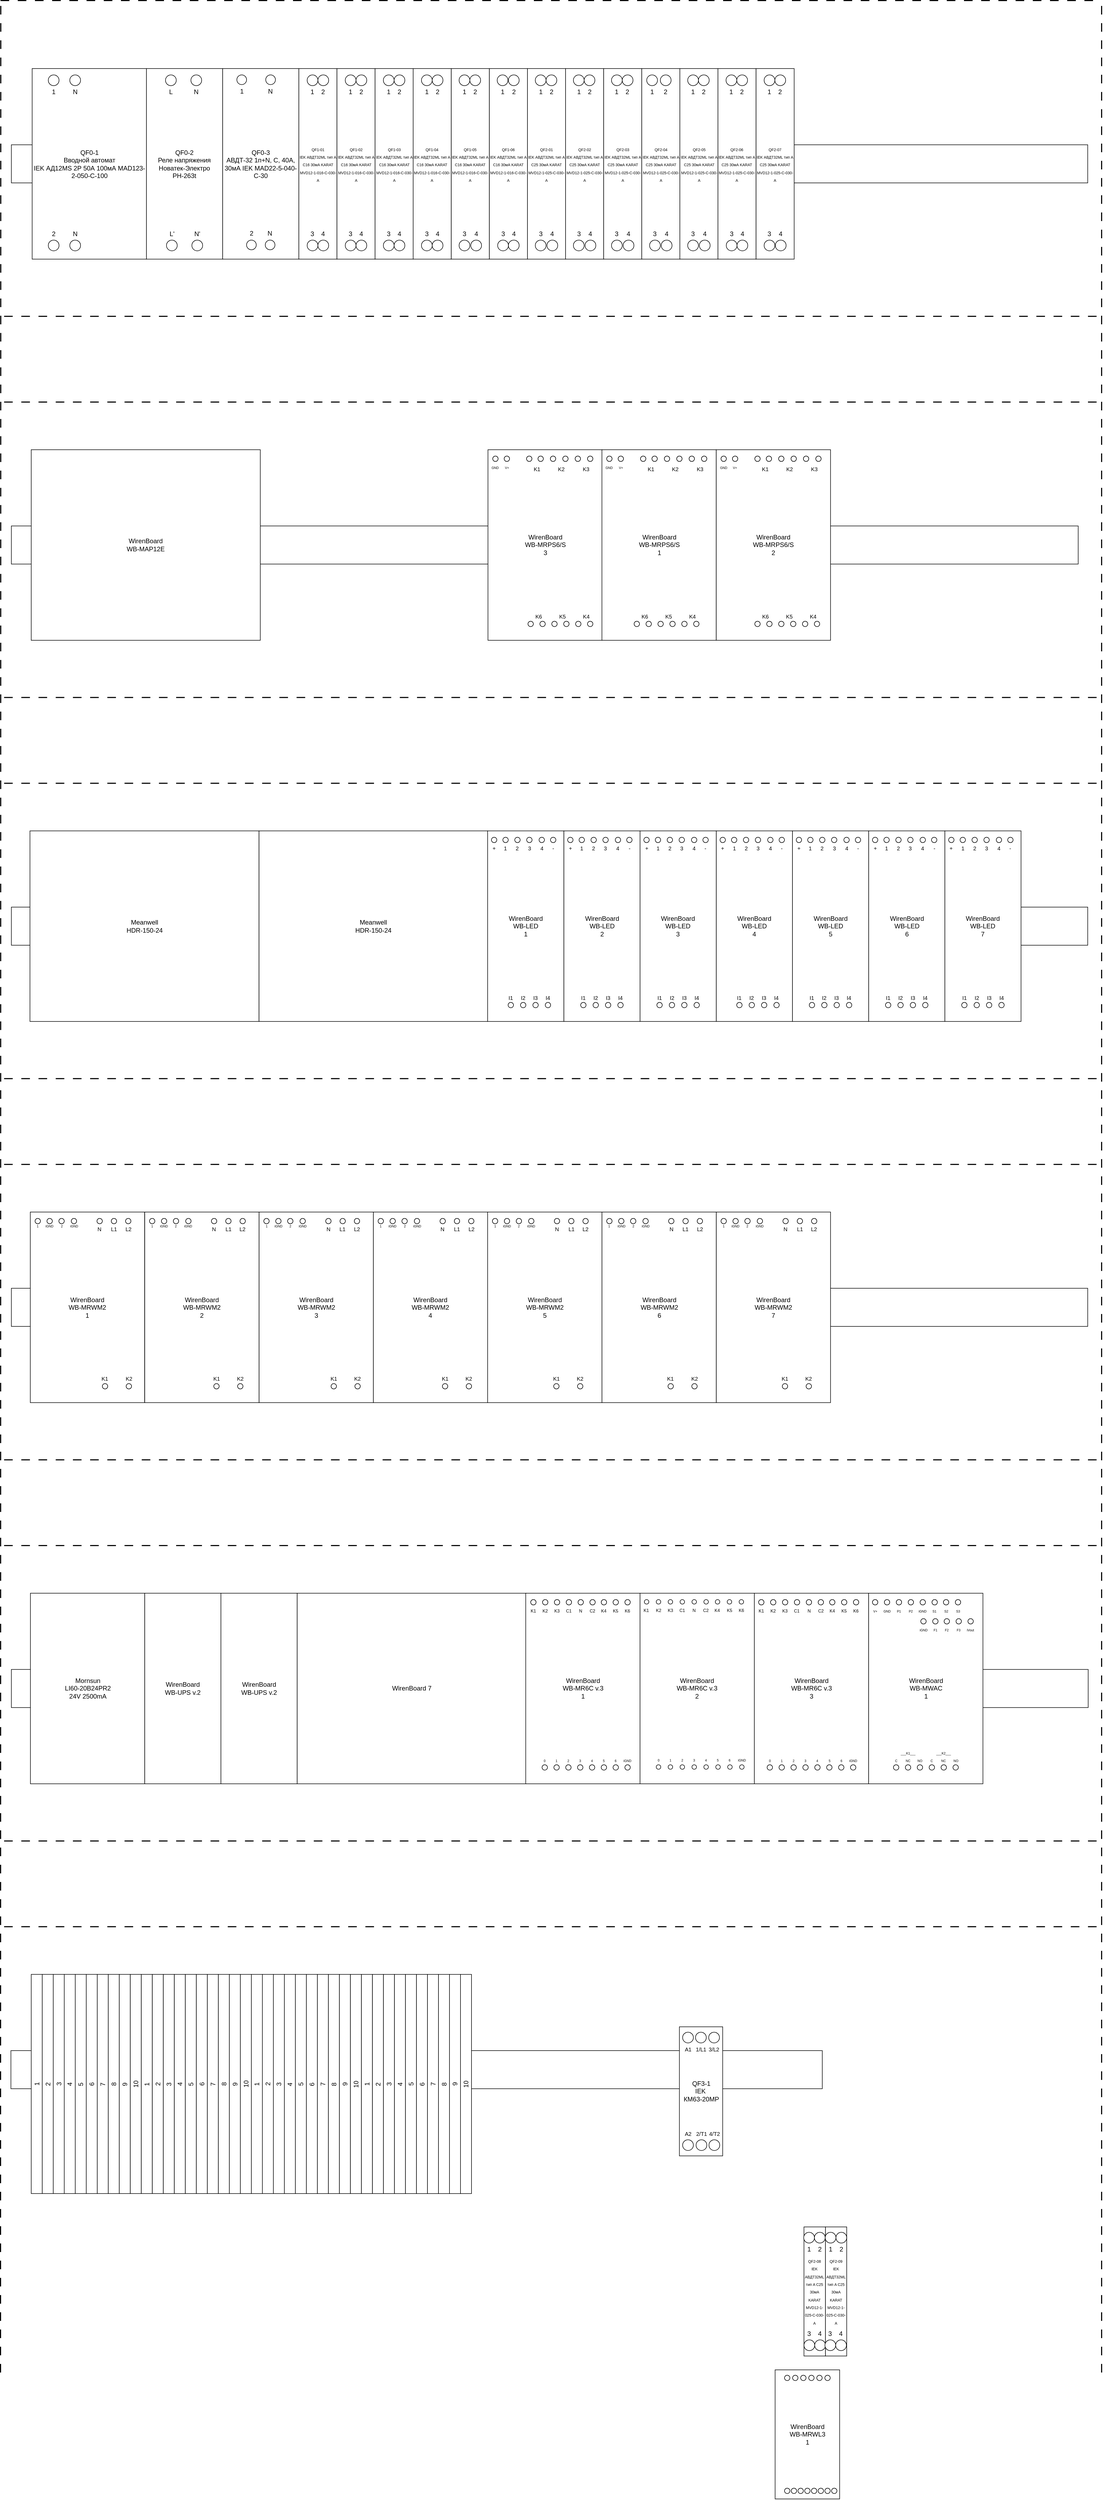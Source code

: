<mxfile version="21.2.9" type="github">
  <diagram name="Страница 1" id="GMvIVAxOlFMNgnBswhOr">
    <mxGraphModel dx="449" dy="263" grid="1" gridSize="17.716" guides="1" tooltips="1" connect="1" arrows="1" fold="1" page="1" pageScale="1" pageWidth="827" pageHeight="1169" math="1" shadow="0">
      <root>
        <mxCell id="0" />
        <mxCell id="1" parent="0" />
        <mxCell id="CFfM0_zvOVKjtr0gn3He-1" value="" style="rounded=0;whiteSpace=wrap;html=1;" parent="1" vertex="1">
          <mxGeometry x="177.16" y="1133.85" width="1984.25" height="70.86" as="geometry" />
        </mxCell>
        <mxCell id="pDzd1rv9vfsY6BFtjBUu-33" value="" style="group" parent="1" vertex="1" connectable="0">
          <mxGeometry x="1063.62" y="992.12" width="212.6" height="354.33" as="geometry" />
        </mxCell>
        <mxCell id="pDzd1rv9vfsY6BFtjBUu-34" value="WirenBoard&lt;br&gt;WB-MRPS6/S&lt;br&gt;3" style="rounded=0;whiteSpace=wrap;html=1;" parent="pDzd1rv9vfsY6BFtjBUu-33" vertex="1">
          <mxGeometry width="212.6" height="354.33" as="geometry" />
        </mxCell>
        <mxCell id="pDzd1rv9vfsY6BFtjBUu-35" value="&lt;font style=&quot;font-size: 6px;&quot;&gt;&lt;br&gt;&lt;br&gt;&lt;font style=&quot;font-size: 6px;&quot;&gt;GND&lt;/font&gt;&lt;/font&gt;" style="ellipse;whiteSpace=wrap;html=1;aspect=fixed;" parent="pDzd1rv9vfsY6BFtjBUu-33" vertex="1">
          <mxGeometry x="8.858" y="11.811" width="10" height="10" as="geometry" />
        </mxCell>
        <mxCell id="pDzd1rv9vfsY6BFtjBUu-36" value="&lt;font style=&quot;font-size: 6px;&quot;&gt;&lt;br&gt;&lt;br&gt;&lt;font style=&quot;font-size: 6px;&quot;&gt;V+&lt;/font&gt;&lt;/font&gt;" style="ellipse;whiteSpace=wrap;html=1;aspect=fixed;" parent="pDzd1rv9vfsY6BFtjBUu-33" vertex="1">
          <mxGeometry x="30.118" y="11.811" width="10" height="10" as="geometry" />
        </mxCell>
        <mxCell id="pDzd1rv9vfsY6BFtjBUu-37" value="&#xa;K1" style="group;fontSize=10;horizontal=1;" parent="pDzd1rv9vfsY6BFtjBUu-33" vertex="1" connectable="0">
          <mxGeometry x="71.752" y="11.811" width="38.977" height="11.811" as="geometry" />
        </mxCell>
        <mxCell id="pDzd1rv9vfsY6BFtjBUu-38" value="" style="ellipse;whiteSpace=wrap;html=1;aspect=fixed;" parent="pDzd1rv9vfsY6BFtjBUu-37" vertex="1">
          <mxGeometry width="10" height="10" as="geometry" />
        </mxCell>
        <mxCell id="pDzd1rv9vfsY6BFtjBUu-39" value="" style="ellipse;whiteSpace=wrap;html=1;aspect=fixed;" parent="pDzd1rv9vfsY6BFtjBUu-37" vertex="1">
          <mxGeometry x="21.26" width="10" height="10" as="geometry" />
        </mxCell>
        <mxCell id="pDzd1rv9vfsY6BFtjBUu-40" value="&#xa;K2" style="group;fontSize=10;" parent="pDzd1rv9vfsY6BFtjBUu-33" vertex="1" connectable="0">
          <mxGeometry x="116.044" y="11.811" width="40.748" height="11.811" as="geometry" />
        </mxCell>
        <mxCell id="pDzd1rv9vfsY6BFtjBUu-41" value="&lt;font style=&quot;font-size: 6px;&quot;&gt;&lt;br&gt;&lt;/font&gt;" style="ellipse;whiteSpace=wrap;html=1;aspect=fixed;" parent="pDzd1rv9vfsY6BFtjBUu-40" vertex="1">
          <mxGeometry width="10" height="10" as="geometry" />
        </mxCell>
        <mxCell id="pDzd1rv9vfsY6BFtjBUu-42" value="" style="ellipse;whiteSpace=wrap;html=1;aspect=fixed;" parent="pDzd1rv9vfsY6BFtjBUu-40" vertex="1">
          <mxGeometry x="23.032" width="10" height="10" as="geometry" />
        </mxCell>
        <mxCell id="pDzd1rv9vfsY6BFtjBUu-43" value="&#xa;K3" style="group;fontSize=10;verticalAlign=top;" parent="pDzd1rv9vfsY6BFtjBUu-33" vertex="1" connectable="0">
          <mxGeometry x="162.108" y="11.811" width="40.748" height="11.811" as="geometry" />
        </mxCell>
        <mxCell id="pDzd1rv9vfsY6BFtjBUu-44" value="" style="ellipse;whiteSpace=wrap;html=1;aspect=fixed;" parent="pDzd1rv9vfsY6BFtjBUu-43" vertex="1">
          <mxGeometry width="10" height="10" as="geometry" />
        </mxCell>
        <mxCell id="pDzd1rv9vfsY6BFtjBUu-45" value="" style="ellipse;whiteSpace=wrap;html=1;aspect=fixed;" parent="pDzd1rv9vfsY6BFtjBUu-43" vertex="1">
          <mxGeometry x="23.032" width="10" height="10" as="geometry" />
        </mxCell>
        <mxCell id="v8pQ-3ItY0f57PoM7id5-2" value="K6&#xa;" style="group;fontSize=10;verticalAlign=bottom;" parent="pDzd1rv9vfsY6BFtjBUu-33" vertex="1" connectable="0">
          <mxGeometry x="74.406" y="318.898" width="39.862" height="11.811" as="geometry" />
        </mxCell>
        <mxCell id="v8pQ-3ItY0f57PoM7id5-3" value="" style="ellipse;whiteSpace=wrap;html=1;aspect=fixed;" parent="v8pQ-3ItY0f57PoM7id5-2" vertex="1">
          <mxGeometry width="10" height="10" as="geometry" />
        </mxCell>
        <mxCell id="v8pQ-3ItY0f57PoM7id5-4" value="" style="ellipse;whiteSpace=wrap;html=1;aspect=fixed;" parent="v8pQ-3ItY0f57PoM7id5-2" vertex="1">
          <mxGeometry x="22.146" width="10" height="10" as="geometry" />
        </mxCell>
        <mxCell id="v8pQ-3ItY0f57PoM7id5-5" value="K5&#xa;" style="group;verticalAlign=bottom;fontSize=10;" parent="pDzd1rv9vfsY6BFtjBUu-33" vertex="1" connectable="0">
          <mxGeometry x="118.698" y="318.898" width="39.862" height="11.811" as="geometry" />
        </mxCell>
        <mxCell id="v8pQ-3ItY0f57PoM7id5-6" value="" style="ellipse;whiteSpace=wrap;html=1;aspect=fixed;" parent="v8pQ-3ItY0f57PoM7id5-5" vertex="1">
          <mxGeometry width="10" height="10" as="geometry" />
        </mxCell>
        <mxCell id="v8pQ-3ItY0f57PoM7id5-7" value="" style="ellipse;whiteSpace=wrap;html=1;aspect=fixed;" parent="v8pQ-3ItY0f57PoM7id5-5" vertex="1">
          <mxGeometry x="22.146" width="10" height="10" as="geometry" />
        </mxCell>
        <mxCell id="v8pQ-3ItY0f57PoM7id5-8" value="K4&#xa;" style="group;verticalAlign=bottom;fontSize=10;" parent="pDzd1rv9vfsY6BFtjBUu-33" vertex="1" connectable="0">
          <mxGeometry x="162.989" y="318.898" width="39.862" height="11.811" as="geometry" />
        </mxCell>
        <mxCell id="v8pQ-3ItY0f57PoM7id5-9" value="" style="ellipse;whiteSpace=wrap;html=1;aspect=fixed;" parent="v8pQ-3ItY0f57PoM7id5-8" vertex="1">
          <mxGeometry width="10" height="10" as="geometry" />
        </mxCell>
        <mxCell id="v8pQ-3ItY0f57PoM7id5-10" value="" style="ellipse;whiteSpace=wrap;html=1;aspect=fixed;" parent="v8pQ-3ItY0f57PoM7id5-8" vertex="1">
          <mxGeometry x="22.146" width="10" height="10" as="geometry" />
        </mxCell>
        <mxCell id="wkO30YPk-ZB2-EVH_7Kl-1" value="" style="rounded=0;whiteSpace=wrap;html=1;" parent="1" vertex="1">
          <mxGeometry x="176.3" y="3968.49" width="1509.13" height="70.86" as="geometry" />
        </mxCell>
        <mxCell id="RqG4AOZZVtZ1jqkXJKte-1" value="" style="rounded=0;whiteSpace=wrap;html=1;" parent="1" vertex="1">
          <mxGeometry x="177.16" y="425.19" width="2001.97" height="70.86" as="geometry" />
        </mxCell>
        <mxCell id="N0oFKr2moulXzAQWh6da-3" value="1" style="rounded=0;whiteSpace=wrap;html=1;horizontal=0;" parent="1" vertex="1">
          <mxGeometry x="214.09" y="3826.76" width="20.47" height="407.48" as="geometry" />
        </mxCell>
        <mxCell id="RqG4AOZZVtZ1jqkXJKte-2" value="" style="rounded=0;whiteSpace=wrap;html=1;" parent="1" vertex="1">
          <mxGeometry x="177.16" y="2551.17" width="2001.97" height="70.87" as="geometry" />
        </mxCell>
        <mxCell id="wkO30YPk-ZB2-EVH_7Kl-58" value="" style="rounded=0;whiteSpace=wrap;html=1;" parent="1" vertex="1">
          <mxGeometry x="177.16" y="3259.83" width="2002.83" height="70.87" as="geometry" />
        </mxCell>
        <mxCell id="wkO30YPk-ZB2-EVH_7Kl-59" value="WirenBoard 7" style="rounded=0;whiteSpace=wrap;html=1;" parent="1" vertex="1">
          <mxGeometry x="708.66" y="3118.13" width="426.06" height="354.33" as="geometry" />
        </mxCell>
        <mxCell id="Dtsd7MYRWH5dnzTgWTRM-212" value="" style="rounded=0;whiteSpace=wrap;html=1;" parent="1" vertex="1">
          <mxGeometry x="177.16" y="1842.51" width="2001.97" height="70.87" as="geometry" />
        </mxCell>
        <mxCell id="pDzd1rv9vfsY6BFtjBUu-10" value="" style="group" parent="1" vertex="1" connectable="0">
          <mxGeometry x="1275.58" y="992.12" width="212.6" height="354.33" as="geometry" />
        </mxCell>
        <mxCell id="Dtsd7MYRWH5dnzTgWTRM-355" value="WirenBoard&lt;br&gt;WB-MRPS6/S&lt;br&gt;1" style="rounded=0;whiteSpace=wrap;html=1;" parent="pDzd1rv9vfsY6BFtjBUu-10" vertex="1">
          <mxGeometry width="212.6" height="354.33" as="geometry" />
        </mxCell>
        <mxCell id="pDzd1rv9vfsY6BFtjBUu-1" value="&lt;font style=&quot;font-size: 6px;&quot;&gt;&lt;br&gt;&lt;br&gt;&lt;font style=&quot;font-size: 6px;&quot;&gt;GND&lt;/font&gt;&lt;/font&gt;" style="ellipse;whiteSpace=wrap;html=1;aspect=fixed;" parent="pDzd1rv9vfsY6BFtjBUu-10" vertex="1">
          <mxGeometry x="8.858" y="11.811" width="10" height="10" as="geometry" />
        </mxCell>
        <mxCell id="pDzd1rv9vfsY6BFtjBUu-2" value="&lt;font style=&quot;font-size: 6px;&quot;&gt;&lt;br&gt;&lt;br&gt;&lt;font style=&quot;font-size: 6px;&quot;&gt;V+&lt;/font&gt;&lt;/font&gt;" style="ellipse;whiteSpace=wrap;html=1;aspect=fixed;" parent="pDzd1rv9vfsY6BFtjBUu-10" vertex="1">
          <mxGeometry x="30.118" y="11.811" width="10" height="10" as="geometry" />
        </mxCell>
        <mxCell id="pDzd1rv9vfsY6BFtjBUu-4" value="&#xa;K1" style="group;fontSize=10;horizontal=1;" parent="pDzd1rv9vfsY6BFtjBUu-10" vertex="1" connectable="0">
          <mxGeometry x="71.752" y="11.811" width="38.977" height="11.811" as="geometry" />
        </mxCell>
        <mxCell id="Dtsd7MYRWH5dnzTgWTRM-356" value="" style="ellipse;whiteSpace=wrap;html=1;aspect=fixed;" parent="pDzd1rv9vfsY6BFtjBUu-4" vertex="1">
          <mxGeometry width="10" height="10" as="geometry" />
        </mxCell>
        <mxCell id="Dtsd7MYRWH5dnzTgWTRM-357" value="" style="ellipse;whiteSpace=wrap;html=1;aspect=fixed;" parent="pDzd1rv9vfsY6BFtjBUu-4" vertex="1">
          <mxGeometry x="21.26" width="10" height="10" as="geometry" />
        </mxCell>
        <mxCell id="pDzd1rv9vfsY6BFtjBUu-5" value="&#xa;K2" style="group;fontSize=10;" parent="pDzd1rv9vfsY6BFtjBUu-10" vertex="1" connectable="0">
          <mxGeometry x="116.044" y="11.811" width="40.748" height="11.811" as="geometry" />
        </mxCell>
        <mxCell id="Dtsd7MYRWH5dnzTgWTRM-358" value="&lt;font style=&quot;font-size: 6px;&quot;&gt;&lt;br&gt;&lt;/font&gt;" style="ellipse;whiteSpace=wrap;html=1;aspect=fixed;" parent="pDzd1rv9vfsY6BFtjBUu-5" vertex="1">
          <mxGeometry width="10" height="10" as="geometry" />
        </mxCell>
        <mxCell id="Dtsd7MYRWH5dnzTgWTRM-359" value="" style="ellipse;whiteSpace=wrap;html=1;aspect=fixed;" parent="pDzd1rv9vfsY6BFtjBUu-5" vertex="1">
          <mxGeometry x="23.032" width="10" height="10" as="geometry" />
        </mxCell>
        <mxCell id="pDzd1rv9vfsY6BFtjBUu-6" value="&#xa;K3" style="group;fontSize=10;verticalAlign=top;" parent="pDzd1rv9vfsY6BFtjBUu-10" vertex="1" connectable="0">
          <mxGeometry x="162.107" y="11.811" width="40.748" height="11.811" as="geometry" />
        </mxCell>
        <mxCell id="Dtsd7MYRWH5dnzTgWTRM-360" value="" style="ellipse;whiteSpace=wrap;html=1;aspect=fixed;" parent="pDzd1rv9vfsY6BFtjBUu-6" vertex="1">
          <mxGeometry width="10" height="10" as="geometry" />
        </mxCell>
        <mxCell id="Dtsd7MYRWH5dnzTgWTRM-361" value="" style="ellipse;whiteSpace=wrap;html=1;aspect=fixed;" parent="pDzd1rv9vfsY6BFtjBUu-6" vertex="1">
          <mxGeometry x="23.032" width="10" height="10" as="geometry" />
        </mxCell>
        <mxCell id="pDzd1rv9vfsY6BFtjBUu-7" value="K6&#xa;" style="group;fontSize=10;verticalAlign=bottom;" parent="pDzd1rv9vfsY6BFtjBUu-10" vertex="1" connectable="0">
          <mxGeometry x="59.856" y="318.888" width="39.862" height="11.811" as="geometry" />
        </mxCell>
        <mxCell id="Dtsd7MYRWH5dnzTgWTRM-364" value="" style="ellipse;whiteSpace=wrap;html=1;aspect=fixed;" parent="pDzd1rv9vfsY6BFtjBUu-7" vertex="1">
          <mxGeometry width="10" height="10" as="geometry" />
        </mxCell>
        <mxCell id="Dtsd7MYRWH5dnzTgWTRM-365" value="" style="ellipse;whiteSpace=wrap;html=1;aspect=fixed;" parent="pDzd1rv9vfsY6BFtjBUu-7" vertex="1">
          <mxGeometry x="22.146" width="10" height="10" as="geometry" />
        </mxCell>
        <mxCell id="pDzd1rv9vfsY6BFtjBUu-8" value="K5&#xa;" style="group;verticalAlign=bottom;fontSize=10;" parent="pDzd1rv9vfsY6BFtjBUu-10" vertex="1" connectable="0">
          <mxGeometry x="104.147" y="318.888" width="39.862" height="11.811" as="geometry" />
        </mxCell>
        <mxCell id="Dtsd7MYRWH5dnzTgWTRM-366" value="" style="ellipse;whiteSpace=wrap;html=1;aspect=fixed;" parent="pDzd1rv9vfsY6BFtjBUu-8" vertex="1">
          <mxGeometry width="10" height="10" as="geometry" />
        </mxCell>
        <mxCell id="Dtsd7MYRWH5dnzTgWTRM-367" value="" style="ellipse;whiteSpace=wrap;html=1;aspect=fixed;" parent="pDzd1rv9vfsY6BFtjBUu-8" vertex="1">
          <mxGeometry x="22.146" width="10" height="10" as="geometry" />
        </mxCell>
        <mxCell id="pDzd1rv9vfsY6BFtjBUu-9" value="K4&#xa;" style="group;verticalAlign=bottom;fontSize=10;" parent="pDzd1rv9vfsY6BFtjBUu-10" vertex="1" connectable="0">
          <mxGeometry x="148.439" y="318.888" width="39.862" height="11.811" as="geometry" />
        </mxCell>
        <mxCell id="Dtsd7MYRWH5dnzTgWTRM-368" value="" style="ellipse;whiteSpace=wrap;html=1;aspect=fixed;" parent="pDzd1rv9vfsY6BFtjBUu-9" vertex="1">
          <mxGeometry width="10" height="10" as="geometry" />
        </mxCell>
        <mxCell id="Dtsd7MYRWH5dnzTgWTRM-369" value="" style="ellipse;whiteSpace=wrap;html=1;aspect=fixed;" parent="pDzd1rv9vfsY6BFtjBUu-9" vertex="1">
          <mxGeometry x="22.146" width="10" height="10" as="geometry" />
        </mxCell>
        <mxCell id="pDzd1rv9vfsY6BFtjBUu-11" value="" style="group" parent="1" vertex="1" connectable="0">
          <mxGeometry x="1488.18" y="992.12" width="212.6" height="354.33" as="geometry" />
        </mxCell>
        <mxCell id="pDzd1rv9vfsY6BFtjBUu-12" value="WirenBoard&lt;br&gt;WB-MRPS6/S&lt;br&gt;2" style="rounded=0;whiteSpace=wrap;html=1;" parent="pDzd1rv9vfsY6BFtjBUu-11" vertex="1">
          <mxGeometry width="212.6" height="354.33" as="geometry" />
        </mxCell>
        <mxCell id="pDzd1rv9vfsY6BFtjBUu-13" value="&lt;font style=&quot;font-size: 6px;&quot;&gt;&lt;br&gt;&lt;br&gt;&lt;font style=&quot;font-size: 6px;&quot;&gt;GND&lt;/font&gt;&lt;/font&gt;" style="ellipse;whiteSpace=wrap;html=1;aspect=fixed;" parent="pDzd1rv9vfsY6BFtjBUu-11" vertex="1">
          <mxGeometry x="8.858" y="11.811" width="10" height="10" as="geometry" />
        </mxCell>
        <mxCell id="pDzd1rv9vfsY6BFtjBUu-14" value="&lt;font style=&quot;font-size: 6px;&quot;&gt;&lt;br&gt;&lt;br&gt;&lt;font style=&quot;font-size: 6px;&quot;&gt;V+&lt;/font&gt;&lt;/font&gt;" style="ellipse;whiteSpace=wrap;html=1;aspect=fixed;" parent="pDzd1rv9vfsY6BFtjBUu-11" vertex="1">
          <mxGeometry x="30.118" y="11.811" width="10" height="10" as="geometry" />
        </mxCell>
        <mxCell id="pDzd1rv9vfsY6BFtjBUu-15" value="&#xa;K1" style="group;fontSize=10;horizontal=1;" parent="pDzd1rv9vfsY6BFtjBUu-11" vertex="1" connectable="0">
          <mxGeometry x="71.752" y="11.811" width="38.977" height="11.811" as="geometry" />
        </mxCell>
        <mxCell id="pDzd1rv9vfsY6BFtjBUu-16" value="" style="ellipse;whiteSpace=wrap;html=1;aspect=fixed;" parent="pDzd1rv9vfsY6BFtjBUu-15" vertex="1">
          <mxGeometry width="10" height="10" as="geometry" />
        </mxCell>
        <mxCell id="pDzd1rv9vfsY6BFtjBUu-17" value="" style="ellipse;whiteSpace=wrap;html=1;aspect=fixed;" parent="pDzd1rv9vfsY6BFtjBUu-15" vertex="1">
          <mxGeometry x="21.26" width="10" height="10" as="geometry" />
        </mxCell>
        <mxCell id="pDzd1rv9vfsY6BFtjBUu-18" value="&#xa;K2" style="group;fontSize=10;" parent="pDzd1rv9vfsY6BFtjBUu-11" vertex="1" connectable="0">
          <mxGeometry x="116.044" y="11.811" width="40.748" height="11.811" as="geometry" />
        </mxCell>
        <mxCell id="pDzd1rv9vfsY6BFtjBUu-19" value="&lt;font style=&quot;font-size: 6px;&quot;&gt;&lt;br&gt;&lt;/font&gt;" style="ellipse;whiteSpace=wrap;html=1;aspect=fixed;" parent="pDzd1rv9vfsY6BFtjBUu-18" vertex="1">
          <mxGeometry width="10" height="10" as="geometry" />
        </mxCell>
        <mxCell id="pDzd1rv9vfsY6BFtjBUu-20" value="" style="ellipse;whiteSpace=wrap;html=1;aspect=fixed;" parent="pDzd1rv9vfsY6BFtjBUu-18" vertex="1">
          <mxGeometry x="23.032" width="10" height="10" as="geometry" />
        </mxCell>
        <mxCell id="pDzd1rv9vfsY6BFtjBUu-21" value="&#xa;K3" style="group;fontSize=10;verticalAlign=top;" parent="pDzd1rv9vfsY6BFtjBUu-11" vertex="1" connectable="0">
          <mxGeometry x="162.108" y="11.811" width="40.748" height="11.811" as="geometry" />
        </mxCell>
        <mxCell id="pDzd1rv9vfsY6BFtjBUu-22" value="" style="ellipse;whiteSpace=wrap;html=1;aspect=fixed;" parent="pDzd1rv9vfsY6BFtjBUu-21" vertex="1">
          <mxGeometry width="10" height="10" as="geometry" />
        </mxCell>
        <mxCell id="pDzd1rv9vfsY6BFtjBUu-23" value="" style="ellipse;whiteSpace=wrap;html=1;aspect=fixed;" parent="pDzd1rv9vfsY6BFtjBUu-21" vertex="1">
          <mxGeometry x="23.032" width="10" height="10" as="geometry" />
        </mxCell>
        <mxCell id="pDzd1rv9vfsY6BFtjBUu-24" value="K6&#xa;" style="group;fontSize=10;verticalAlign=bottom;" parent="pDzd1rv9vfsY6BFtjBUu-11" vertex="1" connectable="0">
          <mxGeometry x="71.756" y="318.888" width="39.863" height="11.811" as="geometry" />
        </mxCell>
        <mxCell id="pDzd1rv9vfsY6BFtjBUu-25" value="" style="ellipse;whiteSpace=wrap;html=1;aspect=fixed;" parent="pDzd1rv9vfsY6BFtjBUu-24" vertex="1">
          <mxGeometry width="10" height="10" as="geometry" />
        </mxCell>
        <mxCell id="pDzd1rv9vfsY6BFtjBUu-26" value="" style="ellipse;whiteSpace=wrap;html=1;aspect=fixed;" parent="pDzd1rv9vfsY6BFtjBUu-24" vertex="1">
          <mxGeometry x="22.146" width="10" height="10" as="geometry" />
        </mxCell>
        <mxCell id="pDzd1rv9vfsY6BFtjBUu-27" value="K5&#xa;" style="group;verticalAlign=bottom;fontSize=10;" parent="pDzd1rv9vfsY6BFtjBUu-11" vertex="1" connectable="0">
          <mxGeometry x="116.047" y="318.888" width="39.863" height="11.811" as="geometry" />
        </mxCell>
        <mxCell id="pDzd1rv9vfsY6BFtjBUu-28" value="" style="ellipse;whiteSpace=wrap;html=1;aspect=fixed;" parent="pDzd1rv9vfsY6BFtjBUu-27" vertex="1">
          <mxGeometry width="10" height="10" as="geometry" />
        </mxCell>
        <mxCell id="pDzd1rv9vfsY6BFtjBUu-29" value="" style="ellipse;whiteSpace=wrap;html=1;aspect=fixed;" parent="pDzd1rv9vfsY6BFtjBUu-27" vertex="1">
          <mxGeometry x="22.146" width="10" height="10" as="geometry" />
        </mxCell>
        <mxCell id="pDzd1rv9vfsY6BFtjBUu-30" value="K4&#xa;" style="group;verticalAlign=bottom;fontSize=10;" parent="pDzd1rv9vfsY6BFtjBUu-11" vertex="1" connectable="0">
          <mxGeometry x="160.339" y="318.888" width="39.863" height="11.811" as="geometry" />
        </mxCell>
        <mxCell id="pDzd1rv9vfsY6BFtjBUu-31" value="" style="ellipse;whiteSpace=wrap;html=1;aspect=fixed;" parent="pDzd1rv9vfsY6BFtjBUu-30" vertex="1">
          <mxGeometry width="10" height="10" as="geometry" />
        </mxCell>
        <mxCell id="pDzd1rv9vfsY6BFtjBUu-32" value="" style="ellipse;whiteSpace=wrap;html=1;aspect=fixed;" parent="pDzd1rv9vfsY6BFtjBUu-30" vertex="1">
          <mxGeometry x="22.146" width="10" height="10" as="geometry" />
        </mxCell>
        <mxCell id="pDzd1rv9vfsY6BFtjBUu-55" value="" style="group" parent="1" vertex="1" connectable="0">
          <mxGeometry x="1913.38" y="1700.78" width="141.73" height="354.33" as="geometry" />
        </mxCell>
        <mxCell id="Dtsd7MYRWH5dnzTgWTRM-344" value="WirenBoard&lt;br&gt;WB-LED&lt;br&gt;7" style="rounded=0;whiteSpace=wrap;html=1;" parent="pDzd1rv9vfsY6BFtjBUu-55" vertex="1">
          <mxGeometry width="141.73" height="354.33" as="geometry" />
        </mxCell>
        <mxCell id="Dtsd7MYRWH5dnzTgWTRM-345" value="&lt;font style=&quot;font-size: 10px;&quot;&gt;&lt;br&gt;&lt;br&gt;2&lt;/font&gt;" style="ellipse;whiteSpace=wrap;html=1;aspect=fixed;" parent="pDzd1rv9vfsY6BFtjBUu-55" vertex="1">
          <mxGeometry x="50.491" y="11.811" width="10" height="10" as="geometry" />
        </mxCell>
        <mxCell id="Dtsd7MYRWH5dnzTgWTRM-346" value="&lt;font style=&quot;font-size: 10px;&quot;&gt;&lt;br&gt;&lt;br&gt;3&lt;/font&gt;" style="ellipse;whiteSpace=wrap;html=1;aspect=fixed;" parent="pDzd1rv9vfsY6BFtjBUu-55" vertex="1">
          <mxGeometry x="72.637" y="11.811" width="10" height="10" as="geometry" />
        </mxCell>
        <mxCell id="Dtsd7MYRWH5dnzTgWTRM-347" value="&lt;font style=&quot;font-size: 10px;&quot;&gt;&lt;br&gt;&lt;br&gt;4&lt;/font&gt;" style="ellipse;whiteSpace=wrap;html=1;aspect=fixed;" parent="pDzd1rv9vfsY6BFtjBUu-55" vertex="1">
          <mxGeometry x="95.668" y="11.811" width="10" height="10" as="geometry" />
        </mxCell>
        <mxCell id="Dtsd7MYRWH5dnzTgWTRM-348" value="&lt;font style=&quot;font-size: 10px;&quot;&gt;I2&lt;br&gt;&lt;br&gt;&lt;br&gt;&lt;/font&gt;" style="ellipse;whiteSpace=wrap;html=1;aspect=fixed;" parent="pDzd1rv9vfsY6BFtjBUu-55" vertex="1">
          <mxGeometry x="54.345" y="318.888" width="10" height="10" as="geometry" />
        </mxCell>
        <mxCell id="Dtsd7MYRWH5dnzTgWTRM-349" value="&lt;font style=&quot;font-size: 10px;&quot;&gt;I4&lt;br&gt;&lt;br&gt;&lt;br&gt;&lt;/font&gt;" style="ellipse;whiteSpace=wrap;html=1;aspect=fixed;" parent="pDzd1rv9vfsY6BFtjBUu-55" vertex="1">
          <mxGeometry x="100.407" y="318.888" width="10" height="10" as="geometry" />
        </mxCell>
        <mxCell id="Dtsd7MYRWH5dnzTgWTRM-350" value="&lt;font style=&quot;font-size: 10px;&quot;&gt;&lt;br&gt;&lt;br&gt;1&lt;/font&gt;" style="ellipse;whiteSpace=wrap;html=1;aspect=fixed;" parent="pDzd1rv9vfsY6BFtjBUu-55" vertex="1">
          <mxGeometry x="28.346" y="11.811" width="10" height="10" as="geometry" />
        </mxCell>
        <mxCell id="Dtsd7MYRWH5dnzTgWTRM-351" value="&lt;font style=&quot;font-size: 10px;&quot;&gt;&lt;br&gt;&lt;br&gt;-&lt;/font&gt;" style="ellipse;whiteSpace=wrap;html=1;aspect=fixed;" parent="pDzd1rv9vfsY6BFtjBUu-55" vertex="1">
          <mxGeometry x="116.927" y="11.811" width="10" height="10" as="geometry" />
        </mxCell>
        <mxCell id="Dtsd7MYRWH5dnzTgWTRM-352" value="&lt;font style=&quot;font-size: 10px;&quot;&gt;&lt;br&gt;&lt;br&gt;+&lt;/font&gt;" style="ellipse;whiteSpace=wrap;html=1;aspect=fixed;" parent="pDzd1rv9vfsY6BFtjBUu-55" vertex="1">
          <mxGeometry x="7.087" y="11.811" width="10" height="10" as="geometry" />
        </mxCell>
        <mxCell id="Dtsd7MYRWH5dnzTgWTRM-353" value="&lt;font style=&quot;font-size: 10px;&quot;&gt;I3&lt;br&gt;&lt;br&gt;&lt;br&gt;&lt;/font&gt;" style="ellipse;whiteSpace=wrap;html=1;aspect=fixed;" parent="pDzd1rv9vfsY6BFtjBUu-55" vertex="1">
          <mxGeometry x="77.376" y="318.888" width="10" height="10" as="geometry" />
        </mxCell>
        <mxCell id="Dtsd7MYRWH5dnzTgWTRM-354" value="&lt;font style=&quot;font-size: 10px;&quot;&gt;I1&lt;br&gt;&lt;br&gt;&lt;br&gt;&lt;/font&gt;" style="ellipse;whiteSpace=wrap;html=1;aspect=fixed;" parent="pDzd1rv9vfsY6BFtjBUu-55" vertex="1">
          <mxGeometry x="31.314" y="318.888" width="10" height="10" as="geometry" />
        </mxCell>
        <mxCell id="pDzd1rv9vfsY6BFtjBUu-56" value="" style="group" parent="1" vertex="1" connectable="0">
          <mxGeometry x="1771.65" y="1700.78" width="141.73" height="354.33" as="geometry" />
        </mxCell>
        <mxCell id="Dtsd7MYRWH5dnzTgWTRM-333" value="WirenBoard&lt;br&gt;WB-LED&lt;br&gt;6" style="rounded=0;whiteSpace=wrap;html=1;" parent="pDzd1rv9vfsY6BFtjBUu-56" vertex="1">
          <mxGeometry width="141.73" height="354.33" as="geometry" />
        </mxCell>
        <mxCell id="Dtsd7MYRWH5dnzTgWTRM-334" value="&lt;font style=&quot;font-size: 10px;&quot;&gt;&lt;br&gt;&lt;br&gt;2&lt;/font&gt;" style="ellipse;whiteSpace=wrap;html=1;aspect=fixed;" parent="pDzd1rv9vfsY6BFtjBUu-56" vertex="1">
          <mxGeometry x="50.491" y="11.811" width="10" height="10" as="geometry" />
        </mxCell>
        <mxCell id="Dtsd7MYRWH5dnzTgWTRM-335" value="&lt;font style=&quot;font-size: 10px;&quot;&gt;&lt;br&gt;&lt;br&gt;3&lt;/font&gt;" style="ellipse;whiteSpace=wrap;html=1;aspect=fixed;" parent="pDzd1rv9vfsY6BFtjBUu-56" vertex="1">
          <mxGeometry x="72.637" y="11.811" width="10" height="10" as="geometry" />
        </mxCell>
        <mxCell id="Dtsd7MYRWH5dnzTgWTRM-336" value="&lt;font style=&quot;font-size: 10px;&quot;&gt;&lt;br&gt;&lt;br&gt;4&lt;/font&gt;" style="ellipse;whiteSpace=wrap;html=1;aspect=fixed;" parent="pDzd1rv9vfsY6BFtjBUu-56" vertex="1">
          <mxGeometry x="95.668" y="11.811" width="10" height="10" as="geometry" />
        </mxCell>
        <mxCell id="Dtsd7MYRWH5dnzTgWTRM-337" value="&lt;font style=&quot;font-size: 10px;&quot;&gt;I2&lt;br&gt;&lt;br&gt;&lt;br&gt;&lt;/font&gt;" style="ellipse;whiteSpace=wrap;html=1;aspect=fixed;" parent="pDzd1rv9vfsY6BFtjBUu-56" vertex="1">
          <mxGeometry x="54.345" y="318.888" width="10" height="10" as="geometry" />
        </mxCell>
        <mxCell id="Dtsd7MYRWH5dnzTgWTRM-338" value="&lt;font style=&quot;font-size: 10px;&quot;&gt;I4&lt;br&gt;&lt;br&gt;&lt;br&gt;&lt;/font&gt;" style="ellipse;whiteSpace=wrap;html=1;aspect=fixed;" parent="pDzd1rv9vfsY6BFtjBUu-56" vertex="1">
          <mxGeometry x="100.407" y="318.888" width="10" height="10" as="geometry" />
        </mxCell>
        <mxCell id="Dtsd7MYRWH5dnzTgWTRM-339" value="&lt;font style=&quot;font-size: 10px;&quot;&gt;&lt;br&gt;&lt;br&gt;1&lt;/font&gt;" style="ellipse;whiteSpace=wrap;html=1;aspect=fixed;" parent="pDzd1rv9vfsY6BFtjBUu-56" vertex="1">
          <mxGeometry x="28.346" y="11.811" width="10" height="10" as="geometry" />
        </mxCell>
        <mxCell id="Dtsd7MYRWH5dnzTgWTRM-340" value="&lt;font style=&quot;font-size: 10px;&quot;&gt;&lt;br&gt;&lt;br&gt;-&lt;/font&gt;" style="ellipse;whiteSpace=wrap;html=1;aspect=fixed;" parent="pDzd1rv9vfsY6BFtjBUu-56" vertex="1">
          <mxGeometry x="116.927" y="11.811" width="10" height="10" as="geometry" />
        </mxCell>
        <mxCell id="Dtsd7MYRWH5dnzTgWTRM-341" value="&lt;font style=&quot;font-size: 10px;&quot;&gt;&lt;br&gt;&lt;br&gt;+&lt;/font&gt;" style="ellipse;whiteSpace=wrap;html=1;aspect=fixed;" parent="pDzd1rv9vfsY6BFtjBUu-56" vertex="1">
          <mxGeometry x="7.086" y="11.811" width="10" height="10" as="geometry" />
        </mxCell>
        <mxCell id="Dtsd7MYRWH5dnzTgWTRM-342" value="&lt;font style=&quot;font-size: 10px;&quot;&gt;I3&lt;br&gt;&lt;br&gt;&lt;br&gt;&lt;/font&gt;" style="ellipse;whiteSpace=wrap;html=1;aspect=fixed;" parent="pDzd1rv9vfsY6BFtjBUu-56" vertex="1">
          <mxGeometry x="77.376" y="318.888" width="10" height="10" as="geometry" />
        </mxCell>
        <mxCell id="Dtsd7MYRWH5dnzTgWTRM-343" value="&lt;font style=&quot;font-size: 10px;&quot;&gt;I1&lt;br&gt;&lt;br&gt;&lt;br&gt;&lt;/font&gt;" style="ellipse;whiteSpace=wrap;html=1;aspect=fixed;" parent="pDzd1rv9vfsY6BFtjBUu-56" vertex="1">
          <mxGeometry x="31.314" y="318.888" width="10" height="10" as="geometry" />
        </mxCell>
        <mxCell id="pDzd1rv9vfsY6BFtjBUu-57" value="" style="group" parent="1" vertex="1" connectable="0">
          <mxGeometry x="1629.91" y="1700.78" width="141.74" height="354.33" as="geometry" />
        </mxCell>
        <mxCell id="Dtsd7MYRWH5dnzTgWTRM-322" value="WirenBoard&lt;br&gt;WB-LED&lt;br&gt;5" style="rounded=0;whiteSpace=wrap;html=1;" parent="pDzd1rv9vfsY6BFtjBUu-57" vertex="1">
          <mxGeometry width="141.74" height="354.33" as="geometry" />
        </mxCell>
        <mxCell id="Dtsd7MYRWH5dnzTgWTRM-323" value="&lt;font style=&quot;font-size: 10px;&quot;&gt;&lt;br&gt;&lt;br&gt;2&lt;/font&gt;" style="ellipse;whiteSpace=wrap;html=1;aspect=fixed;" parent="pDzd1rv9vfsY6BFtjBUu-57" vertex="1">
          <mxGeometry x="50.495" y="11.811" width="10" height="10" as="geometry" />
        </mxCell>
        <mxCell id="Dtsd7MYRWH5dnzTgWTRM-324" value="&lt;font style=&quot;font-size: 10px;&quot;&gt;&lt;br&gt;&lt;br&gt;3&lt;/font&gt;" style="ellipse;whiteSpace=wrap;html=1;aspect=fixed;" parent="pDzd1rv9vfsY6BFtjBUu-57" vertex="1">
          <mxGeometry x="72.642" y="11.811" width="10" height="10" as="geometry" />
        </mxCell>
        <mxCell id="Dtsd7MYRWH5dnzTgWTRM-325" value="&lt;font style=&quot;font-size: 10px;&quot;&gt;&lt;br&gt;&lt;br&gt;4&lt;/font&gt;" style="ellipse;whiteSpace=wrap;html=1;aspect=fixed;" parent="pDzd1rv9vfsY6BFtjBUu-57" vertex="1">
          <mxGeometry x="95.675" y="11.811" width="10" height="10" as="geometry" />
        </mxCell>
        <mxCell id="Dtsd7MYRWH5dnzTgWTRM-326" value="&lt;font style=&quot;font-size: 10px;&quot;&gt;I2&lt;br&gt;&lt;br&gt;&lt;br&gt;&lt;/font&gt;" style="ellipse;whiteSpace=wrap;html=1;aspect=fixed;" parent="pDzd1rv9vfsY6BFtjBUu-57" vertex="1">
          <mxGeometry x="54.35" y="318.888" width="10" height="10" as="geometry" />
        </mxCell>
        <mxCell id="Dtsd7MYRWH5dnzTgWTRM-327" value="&lt;font style=&quot;font-size: 10px;&quot;&gt;I4&lt;br&gt;&lt;br&gt;&lt;br&gt;&lt;/font&gt;" style="ellipse;whiteSpace=wrap;html=1;aspect=fixed;" parent="pDzd1rv9vfsY6BFtjBUu-57" vertex="1">
          <mxGeometry x="100.415" y="318.888" width="10" height="10" as="geometry" />
        </mxCell>
        <mxCell id="Dtsd7MYRWH5dnzTgWTRM-328" value="&lt;font style=&quot;font-size: 10px;&quot;&gt;&lt;br&gt;&lt;br&gt;1&lt;/font&gt;" style="ellipse;whiteSpace=wrap;html=1;aspect=fixed;" parent="pDzd1rv9vfsY6BFtjBUu-57" vertex="1">
          <mxGeometry x="28.348" y="11.811" width="10" height="10" as="geometry" />
        </mxCell>
        <mxCell id="Dtsd7MYRWH5dnzTgWTRM-329" value="&lt;font style=&quot;font-size: 10px;&quot;&gt;&lt;br&gt;&lt;br&gt;-&lt;/font&gt;" style="ellipse;whiteSpace=wrap;html=1;aspect=fixed;" parent="pDzd1rv9vfsY6BFtjBUu-57" vertex="1">
          <mxGeometry x="116.936" y="11.811" width="10" height="10" as="geometry" />
        </mxCell>
        <mxCell id="Dtsd7MYRWH5dnzTgWTRM-330" value="&lt;font style=&quot;font-size: 10px;&quot;&gt;&lt;br&gt;&lt;br&gt;+&lt;/font&gt;" style="ellipse;whiteSpace=wrap;html=1;aspect=fixed;" parent="pDzd1rv9vfsY6BFtjBUu-57" vertex="1">
          <mxGeometry x="7.087" y="11.811" width="10" height="10" as="geometry" />
        </mxCell>
        <mxCell id="Dtsd7MYRWH5dnzTgWTRM-331" value="&lt;font style=&quot;font-size: 10px;&quot;&gt;I3&lt;br&gt;&lt;br&gt;&lt;br&gt;&lt;/font&gt;" style="ellipse;whiteSpace=wrap;html=1;aspect=fixed;" parent="pDzd1rv9vfsY6BFtjBUu-57" vertex="1">
          <mxGeometry x="77.382" y="318.888" width="10" height="10" as="geometry" />
        </mxCell>
        <mxCell id="Dtsd7MYRWH5dnzTgWTRM-332" value="&lt;font style=&quot;font-size: 10px;&quot;&gt;I1&lt;br&gt;&lt;br&gt;&lt;br&gt;&lt;/font&gt;" style="ellipse;whiteSpace=wrap;html=1;aspect=fixed;" parent="pDzd1rv9vfsY6BFtjBUu-57" vertex="1">
          <mxGeometry x="31.317" y="318.888" width="10" height="10" as="geometry" />
        </mxCell>
        <mxCell id="pDzd1rv9vfsY6BFtjBUu-58" value="" style="group" parent="1" vertex="1" connectable="0">
          <mxGeometry x="1488.18" y="1700.78" width="141.73" height="354.33" as="geometry" />
        </mxCell>
        <mxCell id="Dtsd7MYRWH5dnzTgWTRM-311" value="WirenBoard&lt;br&gt;WB-LED&lt;br&gt;4" style="rounded=0;whiteSpace=wrap;html=1;" parent="pDzd1rv9vfsY6BFtjBUu-58" vertex="1">
          <mxGeometry width="141.73" height="354.33" as="geometry" />
        </mxCell>
        <mxCell id="Dtsd7MYRWH5dnzTgWTRM-312" value="&lt;font style=&quot;font-size: 10px;&quot;&gt;&lt;br&gt;&lt;br&gt;2&lt;/font&gt;" style="ellipse;whiteSpace=wrap;html=1;aspect=fixed;" parent="pDzd1rv9vfsY6BFtjBUu-58" vertex="1">
          <mxGeometry x="50.491" y="11.811" width="10" height="10" as="geometry" />
        </mxCell>
        <mxCell id="Dtsd7MYRWH5dnzTgWTRM-313" value="&lt;font style=&quot;font-size: 10px;&quot;&gt;&lt;br&gt;&lt;br&gt;3&lt;/font&gt;" style="ellipse;whiteSpace=wrap;html=1;aspect=fixed;" parent="pDzd1rv9vfsY6BFtjBUu-58" vertex="1">
          <mxGeometry x="72.637" y="11.811" width="10" height="10" as="geometry" />
        </mxCell>
        <mxCell id="Dtsd7MYRWH5dnzTgWTRM-314" value="&lt;font style=&quot;font-size: 10px;&quot;&gt;&lt;br&gt;&lt;br&gt;4&lt;/font&gt;" style="ellipse;whiteSpace=wrap;html=1;aspect=fixed;" parent="pDzd1rv9vfsY6BFtjBUu-58" vertex="1">
          <mxGeometry x="95.668" y="11.811" width="10" height="10" as="geometry" />
        </mxCell>
        <mxCell id="Dtsd7MYRWH5dnzTgWTRM-315" value="&lt;font style=&quot;font-size: 10px;&quot;&gt;I2&lt;br&gt;&lt;br&gt;&lt;br&gt;&lt;/font&gt;" style="ellipse;whiteSpace=wrap;html=1;aspect=fixed;" parent="pDzd1rv9vfsY6BFtjBUu-58" vertex="1">
          <mxGeometry x="61.125" y="318.888" width="10" height="10" as="geometry" />
        </mxCell>
        <mxCell id="Dtsd7MYRWH5dnzTgWTRM-316" value="&lt;font style=&quot;font-size: 10px;&quot;&gt;I4&lt;br&gt;&lt;br&gt;&lt;br&gt;&lt;/font&gt;" style="ellipse;whiteSpace=wrap;html=1;aspect=fixed;" parent="pDzd1rv9vfsY6BFtjBUu-58" vertex="1">
          <mxGeometry x="107.188" y="318.888" width="10" height="10" as="geometry" />
        </mxCell>
        <mxCell id="Dtsd7MYRWH5dnzTgWTRM-317" value="&lt;font style=&quot;font-size: 10px;&quot;&gt;&lt;br&gt;&lt;br&gt;1&lt;/font&gt;" style="ellipse;whiteSpace=wrap;html=1;aspect=fixed;" parent="pDzd1rv9vfsY6BFtjBUu-58" vertex="1">
          <mxGeometry x="28.346" y="11.811" width="10" height="10" as="geometry" />
        </mxCell>
        <mxCell id="Dtsd7MYRWH5dnzTgWTRM-318" value="&lt;font style=&quot;font-size: 10px;&quot;&gt;&lt;br&gt;&lt;br&gt;-&lt;/font&gt;" style="ellipse;whiteSpace=wrap;html=1;aspect=fixed;" parent="pDzd1rv9vfsY6BFtjBUu-58" vertex="1">
          <mxGeometry x="116.927" y="11.811" width="10" height="10" as="geometry" />
        </mxCell>
        <mxCell id="Dtsd7MYRWH5dnzTgWTRM-319" value="&lt;font style=&quot;font-size: 10px;&quot;&gt;&lt;br&gt;&lt;br&gt;+&lt;/font&gt;" style="ellipse;whiteSpace=wrap;html=1;aspect=fixed;" parent="pDzd1rv9vfsY6BFtjBUu-58" vertex="1">
          <mxGeometry x="7.087" y="11.811" width="10" height="10" as="geometry" />
        </mxCell>
        <mxCell id="Dtsd7MYRWH5dnzTgWTRM-320" value="&lt;font style=&quot;font-size: 10px;&quot;&gt;I3&lt;br&gt;&lt;br&gt;&lt;br&gt;&lt;/font&gt;" style="ellipse;whiteSpace=wrap;html=1;aspect=fixed;" parent="pDzd1rv9vfsY6BFtjBUu-58" vertex="1">
          <mxGeometry x="84.156" y="318.888" width="10" height="10" as="geometry" />
        </mxCell>
        <mxCell id="Dtsd7MYRWH5dnzTgWTRM-321" value="&lt;font style=&quot;font-size: 10px;&quot;&gt;I1&lt;br&gt;&lt;br&gt;&lt;br&gt;&lt;/font&gt;" style="ellipse;whiteSpace=wrap;html=1;aspect=fixed;" parent="pDzd1rv9vfsY6BFtjBUu-58" vertex="1">
          <mxGeometry x="38.094" y="318.888" width="10" height="10" as="geometry" />
        </mxCell>
        <mxCell id="pDzd1rv9vfsY6BFtjBUu-59" value="" style="group" parent="1" vertex="1" connectable="0">
          <mxGeometry x="1346.45" y="1700.78" width="141.73" height="354.33" as="geometry" />
        </mxCell>
        <mxCell id="Dtsd7MYRWH5dnzTgWTRM-300" value="WirenBoard&lt;br&gt;WB-LED&lt;br&gt;3" style="rounded=0;whiteSpace=wrap;html=1;" parent="pDzd1rv9vfsY6BFtjBUu-59" vertex="1">
          <mxGeometry width="141.73" height="354.33" as="geometry" />
        </mxCell>
        <mxCell id="Dtsd7MYRWH5dnzTgWTRM-301" value="&lt;font style=&quot;font-size: 10px;&quot;&gt;&lt;br&gt;&lt;br&gt;2&lt;/font&gt;" style="ellipse;whiteSpace=wrap;html=1;aspect=fixed;" parent="pDzd1rv9vfsY6BFtjBUu-59" vertex="1">
          <mxGeometry x="50.491" y="11.811" width="10" height="10" as="geometry" />
        </mxCell>
        <mxCell id="Dtsd7MYRWH5dnzTgWTRM-302" value="&lt;font style=&quot;font-size: 10px;&quot;&gt;&lt;br&gt;&lt;br&gt;3&lt;/font&gt;" style="ellipse;whiteSpace=wrap;html=1;aspect=fixed;" parent="pDzd1rv9vfsY6BFtjBUu-59" vertex="1">
          <mxGeometry x="72.637" y="11.811" width="10" height="10" as="geometry" />
        </mxCell>
        <mxCell id="Dtsd7MYRWH5dnzTgWTRM-303" value="&lt;font style=&quot;font-size: 10px;&quot;&gt;&lt;br&gt;&lt;br&gt;4&lt;/font&gt;" style="ellipse;whiteSpace=wrap;html=1;aspect=fixed;" parent="pDzd1rv9vfsY6BFtjBUu-59" vertex="1">
          <mxGeometry x="95.668" y="11.811" width="10" height="10" as="geometry" />
        </mxCell>
        <mxCell id="Dtsd7MYRWH5dnzTgWTRM-304" value="&lt;font style=&quot;font-size: 10px;&quot;&gt;I2&lt;br&gt;&lt;br&gt;&lt;br&gt;&lt;/font&gt;" style="ellipse;whiteSpace=wrap;html=1;aspect=fixed;" parent="pDzd1rv9vfsY6BFtjBUu-59" vertex="1">
          <mxGeometry x="54.345" y="318.888" width="10" height="10" as="geometry" />
        </mxCell>
        <mxCell id="Dtsd7MYRWH5dnzTgWTRM-305" value="&lt;font style=&quot;font-size: 10px;&quot;&gt;I4&lt;br&gt;&lt;br&gt;&lt;br&gt;&lt;/font&gt;" style="ellipse;whiteSpace=wrap;html=1;aspect=fixed;" parent="pDzd1rv9vfsY6BFtjBUu-59" vertex="1">
          <mxGeometry x="100.407" y="318.888" width="10" height="10" as="geometry" />
        </mxCell>
        <mxCell id="Dtsd7MYRWH5dnzTgWTRM-306" value="&lt;font style=&quot;font-size: 10px;&quot;&gt;&lt;br&gt;&lt;br&gt;1&lt;/font&gt;" style="ellipse;whiteSpace=wrap;html=1;aspect=fixed;" parent="pDzd1rv9vfsY6BFtjBUu-59" vertex="1">
          <mxGeometry x="28.346" y="11.811" width="10" height="10" as="geometry" />
        </mxCell>
        <mxCell id="Dtsd7MYRWH5dnzTgWTRM-307" value="&lt;font style=&quot;font-size: 10px;&quot;&gt;&lt;br&gt;&lt;br&gt;-&lt;/font&gt;" style="ellipse;whiteSpace=wrap;html=1;aspect=fixed;" parent="pDzd1rv9vfsY6BFtjBUu-59" vertex="1">
          <mxGeometry x="116.927" y="11.811" width="10" height="10" as="geometry" />
        </mxCell>
        <mxCell id="Dtsd7MYRWH5dnzTgWTRM-308" value="&lt;font style=&quot;font-size: 10px;&quot;&gt;&lt;br&gt;&lt;br&gt;+&lt;/font&gt;" style="ellipse;whiteSpace=wrap;html=1;aspect=fixed;" parent="pDzd1rv9vfsY6BFtjBUu-59" vertex="1">
          <mxGeometry x="7.087" y="11.811" width="10" height="10" as="geometry" />
        </mxCell>
        <mxCell id="Dtsd7MYRWH5dnzTgWTRM-309" value="&lt;font style=&quot;font-size: 10px;&quot;&gt;I3&lt;br&gt;&lt;br&gt;&lt;br&gt;&lt;/font&gt;" style="ellipse;whiteSpace=wrap;html=1;aspect=fixed;" parent="pDzd1rv9vfsY6BFtjBUu-59" vertex="1">
          <mxGeometry x="77.376" y="318.888" width="10" height="10" as="geometry" />
        </mxCell>
        <mxCell id="Dtsd7MYRWH5dnzTgWTRM-310" value="&lt;font style=&quot;font-size: 10px;&quot;&gt;I1&lt;br&gt;&lt;br&gt;&lt;br&gt;&lt;/font&gt;" style="ellipse;whiteSpace=wrap;html=1;aspect=fixed;" parent="pDzd1rv9vfsY6BFtjBUu-59" vertex="1">
          <mxGeometry x="31.314" y="318.888" width="10" height="10" as="geometry" />
        </mxCell>
        <mxCell id="pDzd1rv9vfsY6BFtjBUu-60" value="" style="group" parent="1" vertex="1" connectable="0">
          <mxGeometry x="1204.72" y="1700.78" width="141.73" height="354.33" as="geometry" />
        </mxCell>
        <mxCell id="Dtsd7MYRWH5dnzTgWTRM-289" value="WirenBoard&lt;br&gt;WB-LED&lt;br&gt;2" style="rounded=0;whiteSpace=wrap;html=1;" parent="pDzd1rv9vfsY6BFtjBUu-60" vertex="1">
          <mxGeometry width="141.73" height="354.33" as="geometry" />
        </mxCell>
        <mxCell id="Dtsd7MYRWH5dnzTgWTRM-290" value="&lt;font style=&quot;font-size: 10px;&quot;&gt;&lt;br&gt;&lt;br&gt;2&lt;/font&gt;" style="ellipse;whiteSpace=wrap;html=1;aspect=fixed;" parent="pDzd1rv9vfsY6BFtjBUu-60" vertex="1">
          <mxGeometry x="50.491" y="11.811" width="10" height="10" as="geometry" />
        </mxCell>
        <mxCell id="Dtsd7MYRWH5dnzTgWTRM-291" value="&lt;font style=&quot;font-size: 10px;&quot;&gt;&lt;br&gt;&lt;br&gt;3&lt;/font&gt;" style="ellipse;whiteSpace=wrap;html=1;aspect=fixed;" parent="pDzd1rv9vfsY6BFtjBUu-60" vertex="1">
          <mxGeometry x="72.637" y="11.811" width="10" height="10" as="geometry" />
        </mxCell>
        <mxCell id="Dtsd7MYRWH5dnzTgWTRM-292" value="&lt;font style=&quot;font-size: 10px;&quot;&gt;&lt;br&gt;&lt;br&gt;4&lt;/font&gt;" style="ellipse;whiteSpace=wrap;html=1;aspect=fixed;" parent="pDzd1rv9vfsY6BFtjBUu-60" vertex="1">
          <mxGeometry x="95.668" y="11.811" width="10" height="10" as="geometry" />
        </mxCell>
        <mxCell id="Dtsd7MYRWH5dnzTgWTRM-293" value="&lt;font style=&quot;font-size: 10px;&quot;&gt;I2&lt;br&gt;&lt;br&gt;&lt;br&gt;&lt;/font&gt;" style="ellipse;whiteSpace=wrap;html=1;aspect=fixed;" parent="pDzd1rv9vfsY6BFtjBUu-60" vertex="1">
          <mxGeometry x="54.345" y="318.888" width="10" height="10" as="geometry" />
        </mxCell>
        <mxCell id="Dtsd7MYRWH5dnzTgWTRM-294" value="&lt;font style=&quot;font-size: 10px;&quot;&gt;I4&lt;br&gt;&lt;br&gt;&lt;br&gt;&lt;/font&gt;" style="ellipse;whiteSpace=wrap;html=1;aspect=fixed;" parent="pDzd1rv9vfsY6BFtjBUu-60" vertex="1">
          <mxGeometry x="100.407" y="318.888" width="10" height="10" as="geometry" />
        </mxCell>
        <mxCell id="Dtsd7MYRWH5dnzTgWTRM-295" value="&lt;font style=&quot;font-size: 10px;&quot;&gt;&lt;br&gt;&lt;br&gt;1&lt;/font&gt;" style="ellipse;whiteSpace=wrap;html=1;aspect=fixed;" parent="pDzd1rv9vfsY6BFtjBUu-60" vertex="1">
          <mxGeometry x="28.346" y="11.811" width="10" height="10" as="geometry" />
        </mxCell>
        <mxCell id="Dtsd7MYRWH5dnzTgWTRM-296" value="&lt;font style=&quot;font-size: 10px;&quot;&gt;&lt;br&gt;&lt;br&gt;-&lt;/font&gt;" style="ellipse;whiteSpace=wrap;html=1;aspect=fixed;" parent="pDzd1rv9vfsY6BFtjBUu-60" vertex="1">
          <mxGeometry x="116.927" y="11.811" width="10" height="10" as="geometry" />
        </mxCell>
        <mxCell id="Dtsd7MYRWH5dnzTgWTRM-297" value="&lt;font style=&quot;font-size: 10px;&quot;&gt;&lt;br&gt;&lt;br&gt;+&lt;/font&gt;" style="ellipse;whiteSpace=wrap;html=1;aspect=fixed;" parent="pDzd1rv9vfsY6BFtjBUu-60" vertex="1">
          <mxGeometry x="7.086" y="11.811" width="10" height="10" as="geometry" />
        </mxCell>
        <mxCell id="Dtsd7MYRWH5dnzTgWTRM-298" value="&lt;font style=&quot;font-size: 10px;&quot;&gt;I3&lt;br&gt;&lt;br&gt;&lt;br&gt;&lt;/font&gt;" style="ellipse;whiteSpace=wrap;html=1;aspect=fixed;" parent="pDzd1rv9vfsY6BFtjBUu-60" vertex="1">
          <mxGeometry x="77.376" y="318.888" width="10" height="10" as="geometry" />
        </mxCell>
        <mxCell id="Dtsd7MYRWH5dnzTgWTRM-299" value="&lt;font style=&quot;font-size: 10px;&quot;&gt;I1&lt;br&gt;&lt;br&gt;&lt;br&gt;&lt;/font&gt;" style="ellipse;whiteSpace=wrap;html=1;aspect=fixed;" parent="pDzd1rv9vfsY6BFtjBUu-60" vertex="1">
          <mxGeometry x="31.314" y="318.888" width="10" height="10" as="geometry" />
        </mxCell>
        <mxCell id="pDzd1rv9vfsY6BFtjBUu-61" value="" style="group" parent="1" vertex="1" connectable="0">
          <mxGeometry x="1062.99" y="1700.78" width="141.73" height="354.33" as="geometry" />
        </mxCell>
        <mxCell id="Dtsd7MYRWH5dnzTgWTRM-213" value="WirenBoard&lt;br&gt;WB-LED&lt;br&gt;1" style="rounded=0;whiteSpace=wrap;html=1;" parent="pDzd1rv9vfsY6BFtjBUu-61" vertex="1">
          <mxGeometry width="141.73" height="354.33" as="geometry" />
        </mxCell>
        <mxCell id="Dtsd7MYRWH5dnzTgWTRM-217" value="&lt;font style=&quot;font-size: 10px;&quot;&gt;&lt;br&gt;&lt;br&gt;2&lt;/font&gt;" style="ellipse;whiteSpace=wrap;html=1;aspect=fixed;" parent="pDzd1rv9vfsY6BFtjBUu-61" vertex="1">
          <mxGeometry x="50.491" y="11.811" width="10" height="10" as="geometry" />
        </mxCell>
        <mxCell id="Dtsd7MYRWH5dnzTgWTRM-218" value="&lt;font style=&quot;font-size: 10px;&quot;&gt;&lt;br&gt;&lt;br&gt;3&lt;/font&gt;" style="ellipse;whiteSpace=wrap;html=1;aspect=fixed;" parent="pDzd1rv9vfsY6BFtjBUu-61" vertex="1">
          <mxGeometry x="72.637" y="11.811" width="10" height="10" as="geometry" />
        </mxCell>
        <mxCell id="Dtsd7MYRWH5dnzTgWTRM-219" value="&lt;font style=&quot;font-size: 10px;&quot;&gt;&lt;br&gt;&lt;br&gt;4&lt;/font&gt;" style="ellipse;whiteSpace=wrap;html=1;aspect=fixed;" parent="pDzd1rv9vfsY6BFtjBUu-61" vertex="1">
          <mxGeometry x="95.668" y="11.811" width="10" height="10" as="geometry" />
        </mxCell>
        <mxCell id="Dtsd7MYRWH5dnzTgWTRM-220" value="&lt;font style=&quot;font-size: 10px;&quot;&gt;I2&lt;br&gt;&lt;br&gt;&lt;br&gt;&lt;/font&gt;" style="ellipse;whiteSpace=wrap;html=1;aspect=fixed;" parent="pDzd1rv9vfsY6BFtjBUu-61" vertex="1">
          <mxGeometry x="61.125" y="318.888" width="10" height="10" as="geometry" />
        </mxCell>
        <mxCell id="Dtsd7MYRWH5dnzTgWTRM-221" value="&lt;font style=&quot;font-size: 10px;&quot;&gt;I4&lt;br&gt;&lt;br&gt;&lt;br&gt;&lt;/font&gt;" style="ellipse;whiteSpace=wrap;html=1;aspect=fixed;" parent="pDzd1rv9vfsY6BFtjBUu-61" vertex="1">
          <mxGeometry x="107.187" y="318.888" width="10" height="10" as="geometry" />
        </mxCell>
        <mxCell id="Dtsd7MYRWH5dnzTgWTRM-283" value="&lt;font style=&quot;font-size: 10px;&quot;&gt;&lt;br&gt;&lt;br&gt;1&lt;/font&gt;" style="ellipse;whiteSpace=wrap;html=1;aspect=fixed;" parent="pDzd1rv9vfsY6BFtjBUu-61" vertex="1">
          <mxGeometry x="28.346" y="11.811" width="10" height="10" as="geometry" />
        </mxCell>
        <mxCell id="Dtsd7MYRWH5dnzTgWTRM-284" value="&lt;font style=&quot;font-size: 10px;&quot;&gt;&lt;br&gt;&lt;br&gt;-&lt;/font&gt;" style="ellipse;whiteSpace=wrap;html=1;aspect=fixed;" parent="pDzd1rv9vfsY6BFtjBUu-61" vertex="1">
          <mxGeometry x="116.927" y="11.811" width="10" height="10" as="geometry" />
        </mxCell>
        <mxCell id="Dtsd7MYRWH5dnzTgWTRM-285" value="&lt;font style=&quot;font-size: 10px;&quot;&gt;&lt;br&gt;&lt;br&gt;+&lt;/font&gt;" style="ellipse;whiteSpace=wrap;html=1;aspect=fixed;" parent="pDzd1rv9vfsY6BFtjBUu-61" vertex="1">
          <mxGeometry x="7.086" y="11.811" width="10" height="10" as="geometry" />
        </mxCell>
        <mxCell id="Dtsd7MYRWH5dnzTgWTRM-286" value="&lt;font style=&quot;font-size: 10px;&quot;&gt;I3&lt;br&gt;&lt;br&gt;&lt;br&gt;&lt;/font&gt;" style="ellipse;whiteSpace=wrap;html=1;aspect=fixed;" parent="pDzd1rv9vfsY6BFtjBUu-61" vertex="1">
          <mxGeometry x="84.156" y="318.888" width="10" height="10" as="geometry" />
        </mxCell>
        <mxCell id="Dtsd7MYRWH5dnzTgWTRM-287" value="&lt;font style=&quot;font-size: 10px;&quot;&gt;I1&lt;br&gt;&lt;br&gt;&lt;br&gt;&lt;/font&gt;" style="ellipse;whiteSpace=wrap;html=1;aspect=fixed;" parent="pDzd1rv9vfsY6BFtjBUu-61" vertex="1">
          <mxGeometry x="38.094" y="318.888" width="10" height="10" as="geometry" />
        </mxCell>
        <mxCell id="pDzd1rv9vfsY6BFtjBUu-62" value="" style="group" parent="1" vertex="1" connectable="0">
          <mxGeometry x="1133.85" y="3118.12" width="212.6" height="354.33" as="geometry" />
        </mxCell>
        <mxCell id="Dtsd7MYRWH5dnzTgWTRM-27" value="WirenBoard&lt;br&gt;WB-MR6C v.3&lt;br&gt;1" style="rounded=0;whiteSpace=wrap;html=1;" parent="pDzd1rv9vfsY6BFtjBUu-62" vertex="1">
          <mxGeometry width="212.6" height="354.33" as="geometry" />
        </mxCell>
        <mxCell id="Dtsd7MYRWH5dnzTgWTRM-28" value="&lt;font style=&quot;font-size: 8px;&quot;&gt;&lt;br&gt;&lt;br&gt;K1&lt;/font&gt;" style="ellipse;whiteSpace=wrap;html=1;aspect=fixed;" parent="pDzd1rv9vfsY6BFtjBUu-62" vertex="1">
          <mxGeometry x="9.243" y="11.811" width="10" height="10" as="geometry" />
        </mxCell>
        <mxCell id="Dtsd7MYRWH5dnzTgWTRM-29" value="&lt;font style=&quot;font-size: 8px;&quot;&gt;&lt;br&gt;&lt;br&gt;K2&lt;/font&gt;" style="ellipse;whiteSpace=wrap;html=1;aspect=fixed;" parent="pDzd1rv9vfsY6BFtjBUu-62" vertex="1">
          <mxGeometry x="31.252" y="11.811" width="10" height="10" as="geometry" />
        </mxCell>
        <mxCell id="Dtsd7MYRWH5dnzTgWTRM-30" value="&lt;font style=&quot;font-size: 8px;&quot;&gt;&lt;br&gt;&lt;br&gt;K3&lt;/font&gt;" style="ellipse;whiteSpace=wrap;html=1;aspect=fixed;" parent="pDzd1rv9vfsY6BFtjBUu-62" vertex="1">
          <mxGeometry x="53.26" y="11.811" width="10" height="10" as="geometry" />
        </mxCell>
        <mxCell id="Dtsd7MYRWH5dnzTgWTRM-31" value="&lt;font style=&quot;font-size: 8px;&quot;&gt;&lt;br&gt;&lt;br&gt;C1&lt;/font&gt;" style="ellipse;whiteSpace=wrap;html=1;aspect=fixed;" parent="pDzd1rv9vfsY6BFtjBUu-62" vertex="1">
          <mxGeometry x="75.268" y="11.811" width="10" height="10" as="geometry" />
        </mxCell>
        <mxCell id="Dtsd7MYRWH5dnzTgWTRM-32" value="&lt;font style=&quot;font-size: 8px;&quot;&gt;&lt;br&gt;&lt;br&gt;N&lt;/font&gt;" style="ellipse;whiteSpace=wrap;html=1;aspect=fixed;" parent="pDzd1rv9vfsY6BFtjBUu-62" vertex="1">
          <mxGeometry x="97.277" y="11.811" width="10" height="10" as="geometry" />
        </mxCell>
        <mxCell id="Dtsd7MYRWH5dnzTgWTRM-33" value="&lt;font style=&quot;font-size: 8px;&quot;&gt;&lt;br&gt;&lt;br&gt;C2&lt;/font&gt;" style="ellipse;whiteSpace=wrap;html=1;aspect=fixed;" parent="pDzd1rv9vfsY6BFtjBUu-62" vertex="1">
          <mxGeometry x="119.285" y="11.811" width="10" height="10" as="geometry" />
        </mxCell>
        <mxCell id="Dtsd7MYRWH5dnzTgWTRM-34" value="&lt;font style=&quot;font-size: 6px;&quot;&gt;0&lt;br&gt;&lt;br&gt;&lt;br&gt;&lt;/font&gt;" style="ellipse;whiteSpace=wrap;html=1;aspect=fixed;" parent="pDzd1rv9vfsY6BFtjBUu-62" vertex="1">
          <mxGeometry x="30.372" y="318.898" width="10" height="10" as="geometry" />
        </mxCell>
        <mxCell id="Dtsd7MYRWH5dnzTgWTRM-35" value="&lt;font style=&quot;font-size: 6px;&quot;&gt;1&lt;br&gt;&lt;br&gt;&lt;br&gt;&lt;/font&gt;" style="ellipse;whiteSpace=wrap;html=1;aspect=fixed;" parent="pDzd1rv9vfsY6BFtjBUu-62" vertex="1">
          <mxGeometry x="52.38" y="318.898" width="10" height="10" as="geometry" />
        </mxCell>
        <mxCell id="Dtsd7MYRWH5dnzTgWTRM-36" value="&lt;font style=&quot;font-size: 6px;&quot;&gt;2&lt;br&gt;&lt;br&gt;&lt;br&gt;&lt;/font&gt;" style="ellipse;whiteSpace=wrap;html=1;aspect=fixed;" parent="pDzd1rv9vfsY6BFtjBUu-62" vertex="1">
          <mxGeometry x="74.389" y="318.898" width="10" height="10" as="geometry" />
        </mxCell>
        <mxCell id="Dtsd7MYRWH5dnzTgWTRM-37" value="&lt;font style=&quot;font-size: 6px;&quot;&gt;3&lt;br&gt;&lt;br&gt;&lt;br&gt;&lt;/font&gt;" style="ellipse;whiteSpace=wrap;html=1;aspect=fixed;" parent="pDzd1rv9vfsY6BFtjBUu-62" vertex="1">
          <mxGeometry x="96.397" y="318.898" width="10" height="10" as="geometry" />
        </mxCell>
        <mxCell id="Dtsd7MYRWH5dnzTgWTRM-38" value="&lt;font style=&quot;font-size: 6px;&quot;&gt;4&lt;br&gt;&lt;br&gt;&lt;br&gt;&lt;/font&gt;" style="ellipse;whiteSpace=wrap;html=1;aspect=fixed;" parent="pDzd1rv9vfsY6BFtjBUu-62" vertex="1">
          <mxGeometry x="118.405" y="318.898" width="10" height="10" as="geometry" />
        </mxCell>
        <mxCell id="Dtsd7MYRWH5dnzTgWTRM-39" value="&lt;font style=&quot;font-size: 6px;&quot;&gt;5&lt;br&gt;&lt;br&gt;&lt;br&gt;&lt;/font&gt;" style="ellipse;whiteSpace=wrap;html=1;aspect=fixed;" parent="pDzd1rv9vfsY6BFtjBUu-62" vertex="1">
          <mxGeometry x="140.413" y="318.898" width="10" height="10" as="geometry" />
        </mxCell>
        <mxCell id="Dtsd7MYRWH5dnzTgWTRM-40" value="&lt;font style=&quot;font-size: 6px;&quot;&gt;6&lt;br&gt;&lt;br&gt;&lt;br&gt;&lt;/font&gt;" style="ellipse;whiteSpace=wrap;html=1;aspect=fixed;" parent="pDzd1rv9vfsY6BFtjBUu-62" vertex="1">
          <mxGeometry x="162.422" y="318.898" width="10" height="10" as="geometry" />
        </mxCell>
        <mxCell id="Dtsd7MYRWH5dnzTgWTRM-41" value="&lt;font style=&quot;font-size: 6px;&quot;&gt;iGND&lt;br&gt;&lt;br&gt;&lt;br&gt;&lt;/font&gt;" style="ellipse;whiteSpace=wrap;html=1;aspect=fixed;" parent="pDzd1rv9vfsY6BFtjBUu-62" vertex="1">
          <mxGeometry x="184.43" y="318.898" width="10" height="10" as="geometry" />
        </mxCell>
        <mxCell id="Dtsd7MYRWH5dnzTgWTRM-42" value="&lt;font style=&quot;font-size: 8px;&quot;&gt;&lt;br&gt;&lt;br&gt;K4&lt;/font&gt;" style="ellipse;whiteSpace=wrap;html=1;aspect=fixed;" parent="pDzd1rv9vfsY6BFtjBUu-62" vertex="1">
          <mxGeometry x="140.413" y="11.811" width="10" height="10" as="geometry" />
        </mxCell>
        <mxCell id="Dtsd7MYRWH5dnzTgWTRM-43" value="&lt;font style=&quot;font-size: 8px;&quot;&gt;&lt;br&gt;&lt;br&gt;K5&lt;/font&gt;" style="ellipse;whiteSpace=wrap;html=1;aspect=fixed;" parent="pDzd1rv9vfsY6BFtjBUu-62" vertex="1">
          <mxGeometry x="162.421" y="11.811" width="10" height="10" as="geometry" />
        </mxCell>
        <mxCell id="Dtsd7MYRWH5dnzTgWTRM-44" value="&lt;font style=&quot;font-size: 8px;&quot;&gt;&lt;br&gt;&lt;br&gt;K6&lt;/font&gt;" style="ellipse;whiteSpace=wrap;html=1;aspect=fixed;" parent="pDzd1rv9vfsY6BFtjBUu-62" vertex="1">
          <mxGeometry x="184.429" y="11.811" width="10" height="10" as="geometry" />
        </mxCell>
        <mxCell id="pDzd1rv9vfsY6BFtjBUu-63" value="" style="group" parent="1" vertex="1" connectable="0">
          <mxGeometry x="1346.45" y="3118.12" width="212.6" height="354.33" as="geometry" />
        </mxCell>
        <mxCell id="Dtsd7MYRWH5dnzTgWTRM-45" value="WirenBoard&lt;br&gt;WB-MR6C v.3&lt;br&gt;2" style="rounded=0;whiteSpace=wrap;html=1;" parent="pDzd1rv9vfsY6BFtjBUu-63" vertex="1">
          <mxGeometry width="212.6" height="354.33" as="geometry" />
        </mxCell>
        <mxCell id="Dtsd7MYRWH5dnzTgWTRM-46" value="&lt;font style=&quot;font-size: 8px;&quot;&gt;&lt;br&gt;&lt;br&gt;K1&lt;/font&gt;" style="ellipse;whiteSpace=wrap;html=1;aspect=fixed;" parent="pDzd1rv9vfsY6BFtjBUu-63" vertex="1">
          <mxGeometry x="7.973" y="11.811" width="8.461" height="8.461" as="geometry" />
        </mxCell>
        <mxCell id="Dtsd7MYRWH5dnzTgWTRM-47" value="&lt;font style=&quot;font-size: 8px;&quot;&gt;&lt;br&gt;&lt;br&gt;K2&lt;/font&gt;" style="ellipse;whiteSpace=wrap;html=1;aspect=fixed;" parent="pDzd1rv9vfsY6BFtjBUu-63" vertex="1">
          <mxGeometry x="30.118" y="11.811" width="8.461" height="8.461" as="geometry" />
        </mxCell>
        <mxCell id="Dtsd7MYRWH5dnzTgWTRM-48" value="&lt;font style=&quot;font-size: 8px;&quot;&gt;&lt;br&gt;&lt;br&gt;K3&lt;/font&gt;" style="ellipse;whiteSpace=wrap;html=1;aspect=fixed;" parent="pDzd1rv9vfsY6BFtjBUu-63" vertex="1">
          <mxGeometry x="52.264" y="11.811" width="8.461" height="8.461" as="geometry" />
        </mxCell>
        <mxCell id="Dtsd7MYRWH5dnzTgWTRM-49" value="&lt;font style=&quot;font-size: 8px;&quot;&gt;&lt;br&gt;&lt;br&gt;C1&lt;/font&gt;" style="ellipse;whiteSpace=wrap;html=1;aspect=fixed;" parent="pDzd1rv9vfsY6BFtjBUu-63" vertex="1">
          <mxGeometry x="74.41" y="11.811" width="8.461" height="8.461" as="geometry" />
        </mxCell>
        <mxCell id="Dtsd7MYRWH5dnzTgWTRM-50" value="&lt;font style=&quot;font-size: 8px;&quot;&gt;&lt;br&gt;&lt;br&gt;N&lt;/font&gt;" style="ellipse;whiteSpace=wrap;html=1;aspect=fixed;" parent="pDzd1rv9vfsY6BFtjBUu-63" vertex="1">
          <mxGeometry x="96.556" y="11.811" width="8.461" height="8.461" as="geometry" />
        </mxCell>
        <mxCell id="Dtsd7MYRWH5dnzTgWTRM-51" value="&lt;font style=&quot;font-size: 8px;&quot;&gt;&lt;br&gt;&lt;br&gt;C2&lt;/font&gt;" style="ellipse;whiteSpace=wrap;html=1;aspect=fixed;" parent="pDzd1rv9vfsY6BFtjBUu-63" vertex="1">
          <mxGeometry x="118.702" y="11.811" width="8.461" height="8.461" as="geometry" />
        </mxCell>
        <mxCell id="Dtsd7MYRWH5dnzTgWTRM-52" value="&lt;font style=&quot;font-size: 6px;&quot;&gt;0&lt;br&gt;&lt;br&gt;&lt;br&gt;&lt;/font&gt;" style="ellipse;whiteSpace=wrap;html=1;aspect=fixed;" parent="pDzd1rv9vfsY6BFtjBUu-63" vertex="1">
          <mxGeometry x="30.114" y="318.898" width="8.461" height="8.461" as="geometry" />
        </mxCell>
        <mxCell id="Dtsd7MYRWH5dnzTgWTRM-53" value="&lt;font style=&quot;font-size: 6px;&quot;&gt;1&lt;br&gt;&lt;br&gt;&lt;br&gt;&lt;/font&gt;" style="ellipse;whiteSpace=wrap;html=1;aspect=fixed;" parent="pDzd1rv9vfsY6BFtjBUu-63" vertex="1">
          <mxGeometry x="52.26" y="318.898" width="8.461" height="8.461" as="geometry" />
        </mxCell>
        <mxCell id="Dtsd7MYRWH5dnzTgWTRM-54" value="&lt;font style=&quot;font-size: 6px;&quot;&gt;2&lt;br&gt;&lt;br&gt;&lt;br&gt;&lt;/font&gt;" style="ellipse;whiteSpace=wrap;html=1;aspect=fixed;" parent="pDzd1rv9vfsY6BFtjBUu-63" vertex="1">
          <mxGeometry x="74.406" y="318.898" width="8.461" height="8.461" as="geometry" />
        </mxCell>
        <mxCell id="Dtsd7MYRWH5dnzTgWTRM-55" value="&lt;font style=&quot;font-size: 6px;&quot;&gt;3&lt;br&gt;&lt;br&gt;&lt;br&gt;&lt;/font&gt;" style="ellipse;whiteSpace=wrap;html=1;aspect=fixed;" parent="pDzd1rv9vfsY6BFtjBUu-63" vertex="1">
          <mxGeometry x="96.552" y="318.898" width="8.461" height="8.461" as="geometry" />
        </mxCell>
        <mxCell id="Dtsd7MYRWH5dnzTgWTRM-56" value="&lt;font style=&quot;font-size: 6px;&quot;&gt;4&lt;br&gt;&lt;br&gt;&lt;br&gt;&lt;/font&gt;" style="ellipse;whiteSpace=wrap;html=1;aspect=fixed;" parent="pDzd1rv9vfsY6BFtjBUu-63" vertex="1">
          <mxGeometry x="118.697" y="318.898" width="8.461" height="8.461" as="geometry" />
        </mxCell>
        <mxCell id="Dtsd7MYRWH5dnzTgWTRM-57" value="&lt;font style=&quot;font-size: 6px;&quot;&gt;5&lt;br&gt;&lt;br&gt;&lt;br&gt;&lt;/font&gt;" style="ellipse;whiteSpace=wrap;html=1;aspect=fixed;" parent="pDzd1rv9vfsY6BFtjBUu-63" vertex="1">
          <mxGeometry x="140.843" y="318.898" width="8.461" height="8.461" as="geometry" />
        </mxCell>
        <mxCell id="Dtsd7MYRWH5dnzTgWTRM-58" value="&lt;font style=&quot;font-size: 6px;&quot;&gt;6&lt;br&gt;&lt;br&gt;&lt;br&gt;&lt;/font&gt;" style="ellipse;whiteSpace=wrap;html=1;aspect=fixed;" parent="pDzd1rv9vfsY6BFtjBUu-63" vertex="1">
          <mxGeometry x="162.989" y="318.898" width="8.461" height="8.461" as="geometry" />
        </mxCell>
        <mxCell id="Dtsd7MYRWH5dnzTgWTRM-59" value="&lt;font style=&quot;font-size: 6px;&quot;&gt;iGND&lt;br&gt;&lt;br&gt;&lt;br&gt;&lt;/font&gt;" style="ellipse;whiteSpace=wrap;html=1;aspect=fixed;" parent="pDzd1rv9vfsY6BFtjBUu-63" vertex="1">
          <mxGeometry x="185.135" y="318.898" width="8.461" height="8.461" as="geometry" />
        </mxCell>
        <mxCell id="Dtsd7MYRWH5dnzTgWTRM-60" value="&lt;font style=&quot;font-size: 8px;&quot;&gt;&lt;br&gt;&lt;br&gt;K4&lt;/font&gt;" style="ellipse;whiteSpace=wrap;html=1;aspect=fixed;" parent="pDzd1rv9vfsY6BFtjBUu-63" vertex="1">
          <mxGeometry x="139.962" y="11.811" width="8.461" height="8.461" as="geometry" />
        </mxCell>
        <mxCell id="Dtsd7MYRWH5dnzTgWTRM-61" value="&lt;font style=&quot;font-size: 8px;&quot;&gt;&lt;br&gt;&lt;br&gt;K5&lt;/font&gt;" style="ellipse;whiteSpace=wrap;html=1;aspect=fixed;" parent="pDzd1rv9vfsY6BFtjBUu-63" vertex="1">
          <mxGeometry x="162.108" y="11.811" width="8.461" height="8.461" as="geometry" />
        </mxCell>
        <mxCell id="Dtsd7MYRWH5dnzTgWTRM-62" value="&lt;font style=&quot;font-size: 8px;&quot;&gt;&lt;br&gt;&lt;br&gt;K6&lt;/font&gt;" style="ellipse;whiteSpace=wrap;html=1;aspect=fixed;" parent="pDzd1rv9vfsY6BFtjBUu-63" vertex="1">
          <mxGeometry x="184.253" y="11.811" width="8.461" height="8.461" as="geometry" />
        </mxCell>
        <mxCell id="pDzd1rv9vfsY6BFtjBUu-65" value="" style="group" parent="1" vertex="1" connectable="0">
          <mxGeometry x="1559.05" y="3118.12" width="212.6" height="354.33" as="geometry" />
        </mxCell>
        <mxCell id="Dtsd7MYRWH5dnzTgWTRM-63" value="WirenBoard&lt;br&gt;WB-MR6C v.3&lt;br&gt;3" style="rounded=0;whiteSpace=wrap;html=1;" parent="pDzd1rv9vfsY6BFtjBUu-65" vertex="1">
          <mxGeometry width="212.6" height="354.33" as="geometry" />
        </mxCell>
        <mxCell id="Dtsd7MYRWH5dnzTgWTRM-64" value="&lt;font style=&quot;font-size: 8px;&quot;&gt;&lt;br&gt;&lt;br&gt;K1&lt;/font&gt;" style="ellipse;whiteSpace=wrap;html=1;aspect=fixed;" parent="pDzd1rv9vfsY6BFtjBUu-65" vertex="1">
          <mxGeometry x="7.973" y="11.811" width="10" height="10" as="geometry" />
        </mxCell>
        <mxCell id="Dtsd7MYRWH5dnzTgWTRM-65" value="&lt;font style=&quot;font-size: 8px;&quot;&gt;&lt;br&gt;&lt;br&gt;K2&lt;/font&gt;" style="ellipse;whiteSpace=wrap;html=1;aspect=fixed;" parent="pDzd1rv9vfsY6BFtjBUu-65" vertex="1">
          <mxGeometry x="30.118" y="11.811" width="10" height="10" as="geometry" />
        </mxCell>
        <mxCell id="Dtsd7MYRWH5dnzTgWTRM-66" value="&lt;font style=&quot;font-size: 8px;&quot;&gt;&lt;br&gt;&lt;br&gt;K3&lt;/font&gt;" style="ellipse;whiteSpace=wrap;html=1;aspect=fixed;" parent="pDzd1rv9vfsY6BFtjBUu-65" vertex="1">
          <mxGeometry x="52.264" y="11.811" width="10" height="10" as="geometry" />
        </mxCell>
        <mxCell id="Dtsd7MYRWH5dnzTgWTRM-67" value="&lt;font style=&quot;font-size: 8px;&quot;&gt;&lt;br&gt;&lt;br&gt;C1&lt;/font&gt;" style="ellipse;whiteSpace=wrap;html=1;aspect=fixed;" parent="pDzd1rv9vfsY6BFtjBUu-65" vertex="1">
          <mxGeometry x="74.41" y="11.811" width="10" height="10" as="geometry" />
        </mxCell>
        <mxCell id="Dtsd7MYRWH5dnzTgWTRM-68" value="&lt;font style=&quot;font-size: 8px;&quot;&gt;&lt;br&gt;&lt;br&gt;N&lt;/font&gt;" style="ellipse;whiteSpace=wrap;html=1;aspect=fixed;" parent="pDzd1rv9vfsY6BFtjBUu-65" vertex="1">
          <mxGeometry x="96.556" y="11.811" width="10" height="10" as="geometry" />
        </mxCell>
        <mxCell id="Dtsd7MYRWH5dnzTgWTRM-69" value="&lt;font style=&quot;font-size: 8px;&quot;&gt;&lt;br&gt;&lt;br&gt;C2&lt;/font&gt;" style="ellipse;whiteSpace=wrap;html=1;aspect=fixed;" parent="pDzd1rv9vfsY6BFtjBUu-65" vertex="1">
          <mxGeometry x="118.702" y="11.811" width="10" height="10" as="geometry" />
        </mxCell>
        <mxCell id="Dtsd7MYRWH5dnzTgWTRM-70" value="&lt;font style=&quot;font-size: 6px;&quot;&gt;0&lt;br&gt;&lt;br&gt;&lt;br&gt;&lt;/font&gt;" style="ellipse;whiteSpace=wrap;html=1;aspect=fixed;" parent="pDzd1rv9vfsY6BFtjBUu-65" vertex="1">
          <mxGeometry x="23.794" y="318.898" width="10" height="10" as="geometry" />
        </mxCell>
        <mxCell id="Dtsd7MYRWH5dnzTgWTRM-71" value="&lt;font style=&quot;font-size: 6px;&quot;&gt;1&lt;br&gt;&lt;br&gt;&lt;br&gt;&lt;/font&gt;" style="ellipse;whiteSpace=wrap;html=1;aspect=fixed;" parent="pDzd1rv9vfsY6BFtjBUu-65" vertex="1">
          <mxGeometry x="45.94" y="318.898" width="10" height="10" as="geometry" />
        </mxCell>
        <mxCell id="Dtsd7MYRWH5dnzTgWTRM-72" value="&lt;font style=&quot;font-size: 6px;&quot;&gt;2&lt;br&gt;&lt;br&gt;&lt;br&gt;&lt;/font&gt;" style="ellipse;whiteSpace=wrap;html=1;aspect=fixed;" parent="pDzd1rv9vfsY6BFtjBUu-65" vertex="1">
          <mxGeometry x="68.086" y="318.898" width="10" height="10" as="geometry" />
        </mxCell>
        <mxCell id="Dtsd7MYRWH5dnzTgWTRM-73" value="&lt;font style=&quot;font-size: 6px;&quot;&gt;3&lt;br&gt;&lt;br&gt;&lt;br&gt;&lt;/font&gt;" style="ellipse;whiteSpace=wrap;html=1;aspect=fixed;" parent="pDzd1rv9vfsY6BFtjBUu-65" vertex="1">
          <mxGeometry x="90.232" y="318.898" width="10" height="10" as="geometry" />
        </mxCell>
        <mxCell id="Dtsd7MYRWH5dnzTgWTRM-74" value="&lt;font style=&quot;font-size: 6px;&quot;&gt;4&lt;br&gt;&lt;br&gt;&lt;br&gt;&lt;/font&gt;" style="ellipse;whiteSpace=wrap;html=1;aspect=fixed;" parent="pDzd1rv9vfsY6BFtjBUu-65" vertex="1">
          <mxGeometry x="112.378" y="318.898" width="10" height="10" as="geometry" />
        </mxCell>
        <mxCell id="Dtsd7MYRWH5dnzTgWTRM-75" value="&lt;font style=&quot;font-size: 6px;&quot;&gt;5&lt;br&gt;&lt;br&gt;&lt;br&gt;&lt;/font&gt;" style="ellipse;whiteSpace=wrap;html=1;aspect=fixed;" parent="pDzd1rv9vfsY6BFtjBUu-65" vertex="1">
          <mxGeometry x="134.523" y="318.898" width="10" height="10" as="geometry" />
        </mxCell>
        <mxCell id="Dtsd7MYRWH5dnzTgWTRM-76" value="&lt;font style=&quot;font-size: 6px;&quot;&gt;6&lt;br&gt;&lt;br&gt;&lt;br&gt;&lt;/font&gt;" style="ellipse;whiteSpace=wrap;html=1;aspect=fixed;" parent="pDzd1rv9vfsY6BFtjBUu-65" vertex="1">
          <mxGeometry x="156.669" y="318.898" width="10" height="10" as="geometry" />
        </mxCell>
        <mxCell id="Dtsd7MYRWH5dnzTgWTRM-77" value="&lt;font style=&quot;font-size: 6px;&quot;&gt;iGND&lt;br&gt;&lt;br&gt;&lt;br&gt;&lt;/font&gt;" style="ellipse;whiteSpace=wrap;html=1;aspect=fixed;" parent="pDzd1rv9vfsY6BFtjBUu-65" vertex="1">
          <mxGeometry x="178.815" y="318.898" width="10" height="10" as="geometry" />
        </mxCell>
        <mxCell id="Dtsd7MYRWH5dnzTgWTRM-78" value="&lt;font style=&quot;font-size: 8px;&quot;&gt;&lt;br&gt;&lt;br&gt;K4&lt;/font&gt;" style="ellipse;whiteSpace=wrap;html=1;aspect=fixed;" parent="pDzd1rv9vfsY6BFtjBUu-65" vertex="1">
          <mxGeometry x="139.962" y="11.811" width="10" height="10" as="geometry" />
        </mxCell>
        <mxCell id="Dtsd7MYRWH5dnzTgWTRM-79" value="&lt;font style=&quot;font-size: 8px;&quot;&gt;&lt;br&gt;&lt;br&gt;K5&lt;/font&gt;" style="ellipse;whiteSpace=wrap;html=1;aspect=fixed;" parent="pDzd1rv9vfsY6BFtjBUu-65" vertex="1">
          <mxGeometry x="162.108" y="11.811" width="10" height="10" as="geometry" />
        </mxCell>
        <mxCell id="Dtsd7MYRWH5dnzTgWTRM-80" value="&lt;font style=&quot;font-size: 8px;&quot;&gt;&lt;br&gt;&lt;br&gt;K6&lt;/font&gt;" style="ellipse;whiteSpace=wrap;html=1;aspect=fixed;" parent="pDzd1rv9vfsY6BFtjBUu-65" vertex="1">
          <mxGeometry x="184.253" y="11.811" width="10" height="10" as="geometry" />
        </mxCell>
        <mxCell id="pDzd1rv9vfsY6BFtjBUu-66" value="" style="group" parent="1" vertex="1" connectable="0">
          <mxGeometry x="1597.71" y="4562.04" width="120" height="240" as="geometry" />
        </mxCell>
        <mxCell id="wkO30YPk-ZB2-EVH_7Kl-60" value="WirenBoard&lt;br&gt;WB-MRWL3&lt;br&gt;1" style="rounded=0;whiteSpace=wrap;html=1;" parent="pDzd1rv9vfsY6BFtjBUu-66" vertex="1">
          <mxGeometry width="120" height="240" as="geometry" />
        </mxCell>
        <mxCell id="wkO30YPk-ZB2-EVH_7Kl-61" value="" style="ellipse;whiteSpace=wrap;html=1;aspect=fixed;" parent="pDzd1rv9vfsY6BFtjBUu-66" vertex="1">
          <mxGeometry x="17.5" y="10" width="10" height="10" as="geometry" />
        </mxCell>
        <mxCell id="wkO30YPk-ZB2-EVH_7Kl-62" value="" style="ellipse;whiteSpace=wrap;html=1;aspect=fixed;" parent="pDzd1rv9vfsY6BFtjBUu-66" vertex="1">
          <mxGeometry x="32.5" y="10" width="10" height="10" as="geometry" />
        </mxCell>
        <mxCell id="wkO30YPk-ZB2-EVH_7Kl-63" value="" style="ellipse;whiteSpace=wrap;html=1;aspect=fixed;" parent="pDzd1rv9vfsY6BFtjBUu-66" vertex="1">
          <mxGeometry x="47.5" y="10" width="10" height="10" as="geometry" />
        </mxCell>
        <mxCell id="wkO30YPk-ZB2-EVH_7Kl-64" value="" style="ellipse;whiteSpace=wrap;html=1;aspect=fixed;" parent="pDzd1rv9vfsY6BFtjBUu-66" vertex="1">
          <mxGeometry x="62.5" y="10" width="10" height="10" as="geometry" />
        </mxCell>
        <mxCell id="wkO30YPk-ZB2-EVH_7Kl-65" value="" style="ellipse;whiteSpace=wrap;html=1;aspect=fixed;" parent="pDzd1rv9vfsY6BFtjBUu-66" vertex="1">
          <mxGeometry x="77.5" y="10" width="10" height="10" as="geometry" />
        </mxCell>
        <mxCell id="wkO30YPk-ZB2-EVH_7Kl-66" value="" style="ellipse;whiteSpace=wrap;html=1;aspect=fixed;" parent="pDzd1rv9vfsY6BFtjBUu-66" vertex="1">
          <mxGeometry x="92.5" y="10" width="10" height="10" as="geometry" />
        </mxCell>
        <mxCell id="wkO30YPk-ZB2-EVH_7Kl-67" value="" style="ellipse;whiteSpace=wrap;html=1;aspect=fixed;" parent="pDzd1rv9vfsY6BFtjBUu-66" vertex="1">
          <mxGeometry x="17.5" y="220" width="10" height="10" as="geometry" />
        </mxCell>
        <mxCell id="wkO30YPk-ZB2-EVH_7Kl-68" value="" style="ellipse;whiteSpace=wrap;html=1;aspect=fixed;" parent="pDzd1rv9vfsY6BFtjBUu-66" vertex="1">
          <mxGeometry x="30" y="220" width="10" height="10" as="geometry" />
        </mxCell>
        <mxCell id="wkO30YPk-ZB2-EVH_7Kl-69" value="" style="ellipse;whiteSpace=wrap;html=1;aspect=fixed;" parent="pDzd1rv9vfsY6BFtjBUu-66" vertex="1">
          <mxGeometry x="42.5" y="220" width="10" height="10" as="geometry" />
        </mxCell>
        <mxCell id="wkO30YPk-ZB2-EVH_7Kl-70" value="" style="ellipse;whiteSpace=wrap;html=1;aspect=fixed;" parent="pDzd1rv9vfsY6BFtjBUu-66" vertex="1">
          <mxGeometry x="55" y="220" width="10" height="10" as="geometry" />
        </mxCell>
        <mxCell id="wkO30YPk-ZB2-EVH_7Kl-71" value="" style="ellipse;whiteSpace=wrap;html=1;aspect=fixed;" parent="pDzd1rv9vfsY6BFtjBUu-66" vertex="1">
          <mxGeometry x="67.5" y="220" width="10" height="10" as="geometry" />
        </mxCell>
        <mxCell id="wkO30YPk-ZB2-EVH_7Kl-72" value="" style="ellipse;whiteSpace=wrap;html=1;aspect=fixed;" parent="pDzd1rv9vfsY6BFtjBUu-66" vertex="1">
          <mxGeometry x="80" y="220" width="10" height="10" as="geometry" />
        </mxCell>
        <mxCell id="wkO30YPk-ZB2-EVH_7Kl-73" value="" style="ellipse;whiteSpace=wrap;html=1;aspect=fixed;" parent="pDzd1rv9vfsY6BFtjBUu-66" vertex="1">
          <mxGeometry x="92.5" y="220" width="10" height="10" as="geometry" />
        </mxCell>
        <mxCell id="wkO30YPk-ZB2-EVH_7Kl-74" value="" style="ellipse;whiteSpace=wrap;html=1;aspect=fixed;" parent="pDzd1rv9vfsY6BFtjBUu-66" vertex="1">
          <mxGeometry x="105" y="220" width="10" height="10" as="geometry" />
        </mxCell>
        <mxCell id="pDzd1rv9vfsY6BFtjBUu-68" value="" style="group" parent="1" vertex="1" connectable="0">
          <mxGeometry x="1488.19" y="2409.44" width="212.59" height="354.33" as="geometry" />
        </mxCell>
        <mxCell id="Dtsd7MYRWH5dnzTgWTRM-131" value="WirenBoard&lt;br&gt;WB-MRWM2&lt;br&gt;7" style="rounded=0;whiteSpace=wrap;html=1;" parent="pDzd1rv9vfsY6BFtjBUu-68" vertex="1">
          <mxGeometry width="212.59" height="354.33" as="geometry" />
        </mxCell>
        <mxCell id="Dtsd7MYRWH5dnzTgWTRM-132" value="&lt;font style=&quot;font-size: 6px;&quot;&gt;&lt;br&gt;iGND&lt;/font&gt;" style="ellipse;whiteSpace=wrap;html=1;aspect=fixed;" parent="pDzd1rv9vfsY6BFtjBUu-68" vertex="1">
          <mxGeometry x="31.003" y="11.811" width="10" height="10" as="geometry" />
        </mxCell>
        <mxCell id="Dtsd7MYRWH5dnzTgWTRM-133" value="&lt;font style=&quot;font-size: 6px;&quot;&gt;&lt;br&gt;2&lt;/font&gt;" style="ellipse;whiteSpace=wrap;html=1;aspect=fixed;" parent="pDzd1rv9vfsY6BFtjBUu-68" vertex="1">
          <mxGeometry x="53.148" y="11.811" width="10" height="10" as="geometry" />
        </mxCell>
        <mxCell id="Dtsd7MYRWH5dnzTgWTRM-134" value="&lt;font style=&quot;font-size: 6px;&quot;&gt;&lt;br&gt;iGND&lt;/font&gt;" style="ellipse;whiteSpace=wrap;html=1;aspect=fixed;" parent="pDzd1rv9vfsY6BFtjBUu-68" vertex="1">
          <mxGeometry x="76.178" y="11.811" width="10" height="10" as="geometry" />
        </mxCell>
        <mxCell id="Dtsd7MYRWH5dnzTgWTRM-135" value="&lt;font style=&quot;font-size: 10px;&quot;&gt;&lt;br&gt;&lt;br&gt;N&lt;/font&gt;" style="ellipse;whiteSpace=wrap;html=1;aspect=fixed;" parent="pDzd1rv9vfsY6BFtjBUu-68" vertex="1">
          <mxGeometry x="124.011" y="11.811" width="10" height="10" as="geometry" />
        </mxCell>
        <mxCell id="Dtsd7MYRWH5dnzTgWTRM-136" value="&lt;font style=&quot;font-size: 10px;&quot;&gt;&lt;br&gt;&lt;br&gt;L1&lt;/font&gt;" style="ellipse;whiteSpace=wrap;html=1;aspect=fixed;" parent="pDzd1rv9vfsY6BFtjBUu-68" vertex="1">
          <mxGeometry x="150.585" y="11.811" width="10" height="10" as="geometry" />
        </mxCell>
        <mxCell id="Dtsd7MYRWH5dnzTgWTRM-137" value="&lt;font style=&quot;font-size: 10px;&quot;&gt;&lt;br&gt;&lt;br&gt;L2&lt;/font&gt;" style="ellipse;whiteSpace=wrap;html=1;aspect=fixed;" parent="pDzd1rv9vfsY6BFtjBUu-68" vertex="1">
          <mxGeometry x="177.158" y="11.811" width="10" height="10" as="geometry" />
        </mxCell>
        <mxCell id="Dtsd7MYRWH5dnzTgWTRM-138" value="&lt;font style=&quot;font-size: 10px;&quot;&gt;K1&lt;br&gt;&lt;br&gt;&lt;br&gt;&lt;/font&gt;" style="ellipse;whiteSpace=wrap;html=1;aspect=fixed;" parent="pDzd1rv9vfsY6BFtjBUu-68" vertex="1">
          <mxGeometry x="122.872" y="318.898" width="10" height="10" as="geometry" />
        </mxCell>
        <mxCell id="Dtsd7MYRWH5dnzTgWTRM-139" value="&lt;font style=&quot;font-size: 10px;&quot;&gt;K2&lt;br&gt;&lt;br&gt;&lt;br&gt;&lt;/font&gt;" style="ellipse;whiteSpace=wrap;html=1;aspect=fixed;" parent="pDzd1rv9vfsY6BFtjBUu-68" vertex="1">
          <mxGeometry x="167.161" y="318.898" width="10" height="10" as="geometry" />
        </mxCell>
        <mxCell id="Dtsd7MYRWH5dnzTgWTRM-140" value="&lt;font style=&quot;font-size: 6px;&quot;&gt;&lt;br&gt;1&lt;/font&gt;" style="ellipse;whiteSpace=wrap;html=1;aspect=fixed;" parent="pDzd1rv9vfsY6BFtjBUu-68" vertex="1">
          <mxGeometry x="8.858" y="11.811" width="10" height="10" as="geometry" />
        </mxCell>
        <mxCell id="pDzd1rv9vfsY6BFtjBUu-69" value="" style="group" parent="1" vertex="1" connectable="0">
          <mxGeometry x="1275.59" y="2409.44" width="212.59" height="354.33" as="geometry" />
        </mxCell>
        <mxCell id="Dtsd7MYRWH5dnzTgWTRM-121" value="WirenBoard&lt;br&gt;WB-MRWM2&lt;br&gt;6" style="rounded=0;whiteSpace=wrap;html=1;" parent="pDzd1rv9vfsY6BFtjBUu-69" vertex="1">
          <mxGeometry width="212.59" height="354.33" as="geometry" />
        </mxCell>
        <mxCell id="Dtsd7MYRWH5dnzTgWTRM-122" value="&lt;font style=&quot;font-size: 6px;&quot;&gt;&lt;br&gt;iGND&lt;/font&gt;" style="ellipse;whiteSpace=wrap;html=1;aspect=fixed;" parent="pDzd1rv9vfsY6BFtjBUu-69" vertex="1">
          <mxGeometry x="31.003" y="11.811" width="10" height="10" as="geometry" />
        </mxCell>
        <mxCell id="Dtsd7MYRWH5dnzTgWTRM-123" value="&lt;font style=&quot;font-size: 6px;&quot;&gt;&lt;br&gt;2&lt;/font&gt;" style="ellipse;whiteSpace=wrap;html=1;aspect=fixed;" parent="pDzd1rv9vfsY6BFtjBUu-69" vertex="1">
          <mxGeometry x="53.148" y="11.811" width="10" height="10" as="geometry" />
        </mxCell>
        <mxCell id="Dtsd7MYRWH5dnzTgWTRM-124" value="&lt;font style=&quot;font-size: 6px;&quot;&gt;&lt;br&gt;iGND&lt;/font&gt;" style="ellipse;whiteSpace=wrap;html=1;aspect=fixed;" parent="pDzd1rv9vfsY6BFtjBUu-69" vertex="1">
          <mxGeometry x="76.178" y="11.811" width="10" height="10" as="geometry" />
        </mxCell>
        <mxCell id="Dtsd7MYRWH5dnzTgWTRM-125" value="&lt;font style=&quot;font-size: 10px;&quot;&gt;&lt;br&gt;&lt;br&gt;N&lt;/font&gt;" style="ellipse;whiteSpace=wrap;html=1;aspect=fixed;" parent="pDzd1rv9vfsY6BFtjBUu-69" vertex="1">
          <mxGeometry x="124.011" y="11.811" width="10" height="10" as="geometry" />
        </mxCell>
        <mxCell id="Dtsd7MYRWH5dnzTgWTRM-126" value="&lt;font style=&quot;font-size: 10px;&quot;&gt;&lt;br&gt;&lt;br&gt;L1&lt;/font&gt;" style="ellipse;whiteSpace=wrap;html=1;aspect=fixed;" parent="pDzd1rv9vfsY6BFtjBUu-69" vertex="1">
          <mxGeometry x="150.585" y="11.811" width="10" height="10" as="geometry" />
        </mxCell>
        <mxCell id="Dtsd7MYRWH5dnzTgWTRM-127" value="&lt;font style=&quot;font-size: 10px;&quot;&gt;&lt;br&gt;&lt;br&gt;L2&lt;/font&gt;" style="ellipse;whiteSpace=wrap;html=1;aspect=fixed;" parent="pDzd1rv9vfsY6BFtjBUu-69" vertex="1">
          <mxGeometry x="177.158" y="11.811" width="10" height="10" as="geometry" />
        </mxCell>
        <mxCell id="Dtsd7MYRWH5dnzTgWTRM-128" value="&lt;font style=&quot;font-size: 10px;&quot;&gt;K1&lt;br&gt;&lt;br&gt;&lt;br&gt;&lt;/font&gt;" style="ellipse;whiteSpace=wrap;html=1;aspect=fixed;" parent="pDzd1rv9vfsY6BFtjBUu-69" vertex="1">
          <mxGeometry x="122.872" y="318.888" width="10" height="10" as="geometry" />
        </mxCell>
        <mxCell id="Dtsd7MYRWH5dnzTgWTRM-129" value="&lt;font style=&quot;font-size: 10px;&quot;&gt;K2&lt;br&gt;&lt;br&gt;&lt;br&gt;&lt;/font&gt;" style="ellipse;whiteSpace=wrap;html=1;aspect=fixed;" parent="pDzd1rv9vfsY6BFtjBUu-69" vertex="1">
          <mxGeometry x="167.161" y="318.888" width="10" height="10" as="geometry" />
        </mxCell>
        <mxCell id="Dtsd7MYRWH5dnzTgWTRM-130" value="&lt;font style=&quot;font-size: 6px;&quot;&gt;&lt;br&gt;1&lt;/font&gt;" style="ellipse;whiteSpace=wrap;html=1;aspect=fixed;" parent="pDzd1rv9vfsY6BFtjBUu-69" vertex="1">
          <mxGeometry x="8.858" y="11.811" width="10" height="10" as="geometry" />
        </mxCell>
        <mxCell id="pDzd1rv9vfsY6BFtjBUu-70" value="" style="group" parent="1" vertex="1" connectable="0">
          <mxGeometry x="1062.99" y="2409.44" width="212.6" height="354.33" as="geometry" />
        </mxCell>
        <mxCell id="Dtsd7MYRWH5dnzTgWTRM-111" value="WirenBoard&lt;br&gt;WB-MRWM2&lt;br&gt;5" style="rounded=0;whiteSpace=wrap;html=1;" parent="pDzd1rv9vfsY6BFtjBUu-70" vertex="1">
          <mxGeometry width="212.6" height="354.33" as="geometry" />
        </mxCell>
        <mxCell id="Dtsd7MYRWH5dnzTgWTRM-112" value="&lt;font style=&quot;font-size: 6px;&quot;&gt;&lt;br&gt;iGND&lt;/font&gt;" style="ellipse;whiteSpace=wrap;html=1;aspect=fixed;" parent="pDzd1rv9vfsY6BFtjBUu-70" vertex="1">
          <mxGeometry x="31.004" y="11.811" width="10" height="10" as="geometry" />
        </mxCell>
        <mxCell id="Dtsd7MYRWH5dnzTgWTRM-113" value="&lt;font style=&quot;font-size: 6px;&quot;&gt;&lt;br&gt;2&lt;/font&gt;" style="ellipse;whiteSpace=wrap;html=1;aspect=fixed;" parent="pDzd1rv9vfsY6BFtjBUu-70" vertex="1">
          <mxGeometry x="53.15" y="11.811" width="10" height="10" as="geometry" />
        </mxCell>
        <mxCell id="Dtsd7MYRWH5dnzTgWTRM-114" value="&lt;font style=&quot;font-size: 6px;&quot;&gt;&lt;br&gt;iGND&lt;/font&gt;" style="ellipse;whiteSpace=wrap;html=1;aspect=fixed;" parent="pDzd1rv9vfsY6BFtjBUu-70" vertex="1">
          <mxGeometry x="76.182" y="11.811" width="10" height="10" as="geometry" />
        </mxCell>
        <mxCell id="Dtsd7MYRWH5dnzTgWTRM-115" value="&lt;font style=&quot;font-size: 10px;&quot;&gt;&lt;br&gt;&lt;br&gt;N&lt;/font&gt;" style="ellipse;whiteSpace=wrap;html=1;aspect=fixed;" parent="pDzd1rv9vfsY6BFtjBUu-70" vertex="1">
          <mxGeometry x="124.017" y="11.811" width="10" height="10" as="geometry" />
        </mxCell>
        <mxCell id="Dtsd7MYRWH5dnzTgWTRM-116" value="&lt;font style=&quot;font-size: 10px;&quot;&gt;&lt;br&gt;&lt;br&gt;L1&lt;/font&gt;" style="ellipse;whiteSpace=wrap;html=1;aspect=fixed;" parent="pDzd1rv9vfsY6BFtjBUu-70" vertex="1">
          <mxGeometry x="150.592" y="11.811" width="10" height="10" as="geometry" />
        </mxCell>
        <mxCell id="Dtsd7MYRWH5dnzTgWTRM-117" value="&lt;font style=&quot;font-size: 10px;&quot;&gt;&lt;br&gt;&lt;br&gt;L2&lt;/font&gt;" style="ellipse;whiteSpace=wrap;html=1;aspect=fixed;" parent="pDzd1rv9vfsY6BFtjBUu-70" vertex="1">
          <mxGeometry x="177.167" y="11.811" width="10" height="10" as="geometry" />
        </mxCell>
        <mxCell id="Dtsd7MYRWH5dnzTgWTRM-118" value="&lt;font style=&quot;font-size: 10px;&quot;&gt;K1&lt;br&gt;&lt;br&gt;&lt;br&gt;&lt;/font&gt;" style="ellipse;whiteSpace=wrap;html=1;aspect=fixed;" parent="pDzd1rv9vfsY6BFtjBUu-70" vertex="1">
          <mxGeometry x="122.878" y="318.888" width="10" height="10" as="geometry" />
        </mxCell>
        <mxCell id="Dtsd7MYRWH5dnzTgWTRM-119" value="&lt;font style=&quot;font-size: 10px;&quot;&gt;K2&lt;br&gt;&lt;br&gt;&lt;br&gt;&lt;/font&gt;" style="ellipse;whiteSpace=wrap;html=1;aspect=fixed;" parent="pDzd1rv9vfsY6BFtjBUu-70" vertex="1">
          <mxGeometry x="167.169" y="318.888" width="10" height="10" as="geometry" />
        </mxCell>
        <mxCell id="Dtsd7MYRWH5dnzTgWTRM-120" value="&lt;font style=&quot;font-size: 6px;&quot;&gt;&lt;br&gt;1&lt;/font&gt;" style="ellipse;whiteSpace=wrap;html=1;aspect=fixed;" parent="pDzd1rv9vfsY6BFtjBUu-70" vertex="1">
          <mxGeometry x="8.858" y="11.811" width="10" height="10" as="geometry" />
        </mxCell>
        <mxCell id="pDzd1rv9vfsY6BFtjBUu-71" value="" style="group" parent="1" vertex="1" connectable="0">
          <mxGeometry x="850.39" y="2409.44" width="212.6" height="354.33" as="geometry" />
        </mxCell>
        <mxCell id="Dtsd7MYRWH5dnzTgWTRM-101" value="WirenBoard&lt;br&gt;WB-MRWM2&lt;br&gt;4" style="rounded=0;whiteSpace=wrap;html=1;" parent="pDzd1rv9vfsY6BFtjBUu-71" vertex="1">
          <mxGeometry width="212.6" height="354.33" as="geometry" />
        </mxCell>
        <mxCell id="Dtsd7MYRWH5dnzTgWTRM-102" value="&lt;font style=&quot;font-size: 6px;&quot;&gt;&lt;br&gt;iGND&lt;/font&gt;" style="ellipse;whiteSpace=wrap;html=1;aspect=fixed;" parent="pDzd1rv9vfsY6BFtjBUu-71" vertex="1">
          <mxGeometry x="31.004" y="11.811" width="10" height="10" as="geometry" />
        </mxCell>
        <mxCell id="Dtsd7MYRWH5dnzTgWTRM-103" value="&lt;font style=&quot;font-size: 6px;&quot;&gt;&lt;br&gt;2&lt;/font&gt;" style="ellipse;whiteSpace=wrap;html=1;aspect=fixed;" parent="pDzd1rv9vfsY6BFtjBUu-71" vertex="1">
          <mxGeometry x="53.15" y="11.811" width="10" height="10" as="geometry" />
        </mxCell>
        <mxCell id="Dtsd7MYRWH5dnzTgWTRM-104" value="&lt;font style=&quot;font-size: 6px;&quot;&gt;&lt;br&gt;iGND&lt;/font&gt;" style="ellipse;whiteSpace=wrap;html=1;aspect=fixed;" parent="pDzd1rv9vfsY6BFtjBUu-71" vertex="1">
          <mxGeometry x="76.182" y="11.811" width="10" height="10" as="geometry" />
        </mxCell>
        <mxCell id="Dtsd7MYRWH5dnzTgWTRM-105" value="&lt;font style=&quot;font-size: 10px;&quot;&gt;&lt;br&gt;&lt;br&gt;N&lt;/font&gt;" style="ellipse;whiteSpace=wrap;html=1;aspect=fixed;" parent="pDzd1rv9vfsY6BFtjBUu-71" vertex="1">
          <mxGeometry x="124.017" y="11.811" width="10" height="10" as="geometry" />
        </mxCell>
        <mxCell id="Dtsd7MYRWH5dnzTgWTRM-106" value="&lt;font style=&quot;font-size: 10px;&quot;&gt;&lt;br&gt;&lt;br&gt;L1&lt;/font&gt;" style="ellipse;whiteSpace=wrap;html=1;aspect=fixed;" parent="pDzd1rv9vfsY6BFtjBUu-71" vertex="1">
          <mxGeometry x="150.592" y="11.811" width="10" height="10" as="geometry" />
        </mxCell>
        <mxCell id="Dtsd7MYRWH5dnzTgWTRM-107" value="&lt;font style=&quot;font-size: 10px;&quot;&gt;&lt;br&gt;&lt;br&gt;L2&lt;/font&gt;" style="ellipse;whiteSpace=wrap;html=1;aspect=fixed;" parent="pDzd1rv9vfsY6BFtjBUu-71" vertex="1">
          <mxGeometry x="177.167" y="11.811" width="10" height="10" as="geometry" />
        </mxCell>
        <mxCell id="Dtsd7MYRWH5dnzTgWTRM-108" value="&lt;font style=&quot;font-size: 10px;&quot;&gt;K1&lt;br&gt;&lt;br&gt;&lt;br&gt;&lt;/font&gt;" style="ellipse;whiteSpace=wrap;html=1;aspect=fixed;" parent="pDzd1rv9vfsY6BFtjBUu-71" vertex="1">
          <mxGeometry x="128.448" y="318.888" width="10" height="10" as="geometry" />
        </mxCell>
        <mxCell id="Dtsd7MYRWH5dnzTgWTRM-109" value="&lt;font style=&quot;font-size: 10px;&quot;&gt;K2&lt;br&gt;&lt;br&gt;&lt;br&gt;&lt;/font&gt;" style="ellipse;whiteSpace=wrap;html=1;aspect=fixed;" parent="pDzd1rv9vfsY6BFtjBUu-71" vertex="1">
          <mxGeometry x="172.739" y="318.888" width="10" height="10" as="geometry" />
        </mxCell>
        <mxCell id="Dtsd7MYRWH5dnzTgWTRM-110" value="&lt;font style=&quot;font-size: 6px;&quot;&gt;&lt;br&gt;1&lt;/font&gt;" style="ellipse;whiteSpace=wrap;html=1;aspect=fixed;" parent="pDzd1rv9vfsY6BFtjBUu-71" vertex="1">
          <mxGeometry x="8.858" y="11.811" width="10" height="10" as="geometry" />
        </mxCell>
        <mxCell id="pDzd1rv9vfsY6BFtjBUu-72" value="" style="group" parent="1" vertex="1" connectable="0">
          <mxGeometry x="637.79" y="2409.44" width="212.6" height="354.33" as="geometry" />
        </mxCell>
        <mxCell id="Dtsd7MYRWH5dnzTgWTRM-91" value="WirenBoard&lt;br&gt;WB-MRWM2&lt;br&gt;3" style="rounded=0;whiteSpace=wrap;html=1;" parent="pDzd1rv9vfsY6BFtjBUu-72" vertex="1">
          <mxGeometry width="212.6" height="354.33" as="geometry" />
        </mxCell>
        <mxCell id="Dtsd7MYRWH5dnzTgWTRM-92" value="&lt;font style=&quot;font-size: 6px;&quot;&gt;&lt;br&gt;iGND&lt;/font&gt;" style="ellipse;whiteSpace=wrap;html=1;aspect=fixed;" parent="pDzd1rv9vfsY6BFtjBUu-72" vertex="1">
          <mxGeometry x="31.004" y="11.811" width="10" height="10" as="geometry" />
        </mxCell>
        <mxCell id="Dtsd7MYRWH5dnzTgWTRM-93" value="&lt;font style=&quot;font-size: 6px;&quot;&gt;&lt;br&gt;2&lt;/font&gt;" style="ellipse;whiteSpace=wrap;html=1;aspect=fixed;" parent="pDzd1rv9vfsY6BFtjBUu-72" vertex="1">
          <mxGeometry x="53.15" y="11.811" width="10" height="10" as="geometry" />
        </mxCell>
        <mxCell id="Dtsd7MYRWH5dnzTgWTRM-94" value="&lt;font style=&quot;font-size: 6px;&quot;&gt;&lt;br&gt;iGND&lt;/font&gt;" style="ellipse;whiteSpace=wrap;html=1;aspect=fixed;" parent="pDzd1rv9vfsY6BFtjBUu-72" vertex="1">
          <mxGeometry x="76.182" y="11.811" width="10" height="10" as="geometry" />
        </mxCell>
        <mxCell id="Dtsd7MYRWH5dnzTgWTRM-95" value="&lt;font style=&quot;font-size: 10px;&quot;&gt;&lt;br&gt;&lt;br&gt;N&lt;/font&gt;" style="ellipse;whiteSpace=wrap;html=1;aspect=fixed;" parent="pDzd1rv9vfsY6BFtjBUu-72" vertex="1">
          <mxGeometry x="124.017" y="11.811" width="10" height="10" as="geometry" />
        </mxCell>
        <mxCell id="Dtsd7MYRWH5dnzTgWTRM-96" value="&lt;font style=&quot;font-size: 10px;&quot;&gt;&lt;br&gt;&lt;br&gt;L1&lt;/font&gt;" style="ellipse;whiteSpace=wrap;html=1;aspect=fixed;" parent="pDzd1rv9vfsY6BFtjBUu-72" vertex="1">
          <mxGeometry x="150.592" y="11.811" width="10" height="10" as="geometry" />
        </mxCell>
        <mxCell id="Dtsd7MYRWH5dnzTgWTRM-97" value="&lt;font style=&quot;font-size: 10px;&quot;&gt;&lt;br&gt;&lt;br&gt;L2&lt;/font&gt;" style="ellipse;whiteSpace=wrap;html=1;aspect=fixed;" parent="pDzd1rv9vfsY6BFtjBUu-72" vertex="1">
          <mxGeometry x="177.167" y="11.811" width="10" height="10" as="geometry" />
        </mxCell>
        <mxCell id="Dtsd7MYRWH5dnzTgWTRM-98" value="&lt;font style=&quot;font-size: 10px;&quot;&gt;K1&lt;br&gt;&lt;br&gt;&lt;br&gt;&lt;/font&gt;" style="ellipse;whiteSpace=wrap;html=1;aspect=fixed;" parent="pDzd1rv9vfsY6BFtjBUu-72" vertex="1">
          <mxGeometry x="134.017" y="318.888" width="10" height="10" as="geometry" />
        </mxCell>
        <mxCell id="Dtsd7MYRWH5dnzTgWTRM-99" value="&lt;font style=&quot;font-size: 10px;&quot;&gt;K2&lt;br&gt;&lt;br&gt;&lt;br&gt;&lt;/font&gt;" style="ellipse;whiteSpace=wrap;html=1;aspect=fixed;" parent="pDzd1rv9vfsY6BFtjBUu-72" vertex="1">
          <mxGeometry x="178.309" y="318.888" width="10" height="10" as="geometry" />
        </mxCell>
        <mxCell id="Dtsd7MYRWH5dnzTgWTRM-100" value="&lt;font style=&quot;font-size: 6px;&quot;&gt;&lt;br&gt;1&lt;/font&gt;" style="ellipse;whiteSpace=wrap;html=1;aspect=fixed;" parent="pDzd1rv9vfsY6BFtjBUu-72" vertex="1">
          <mxGeometry x="8.858" y="11.811" width="10" height="10" as="geometry" />
        </mxCell>
        <mxCell id="pDzd1rv9vfsY6BFtjBUu-73" value="" style="group" parent="1" vertex="1" connectable="0">
          <mxGeometry x="425.2" y="2409.44" width="212.6" height="354.33" as="geometry" />
        </mxCell>
        <mxCell id="Dtsd7MYRWH5dnzTgWTRM-81" value="WirenBoard&lt;br&gt;WB-MRWM2&lt;br&gt;2" style="rounded=0;whiteSpace=wrap;html=1;" parent="pDzd1rv9vfsY6BFtjBUu-73" vertex="1">
          <mxGeometry width="212.6" height="354.33" as="geometry" />
        </mxCell>
        <mxCell id="Dtsd7MYRWH5dnzTgWTRM-82" value="&lt;font style=&quot;font-size: 6px;&quot;&gt;&lt;br&gt;iGND&lt;/font&gt;" style="ellipse;whiteSpace=wrap;html=1;aspect=fixed;" parent="pDzd1rv9vfsY6BFtjBUu-73" vertex="1">
          <mxGeometry x="31.004" y="11.811" width="10" height="10" as="geometry" />
        </mxCell>
        <mxCell id="Dtsd7MYRWH5dnzTgWTRM-83" value="&lt;font style=&quot;font-size: 6px;&quot;&gt;&lt;br&gt;2&lt;/font&gt;" style="ellipse;whiteSpace=wrap;html=1;aspect=fixed;" parent="pDzd1rv9vfsY6BFtjBUu-73" vertex="1">
          <mxGeometry x="53.15" y="11.811" width="10" height="10" as="geometry" />
        </mxCell>
        <mxCell id="Dtsd7MYRWH5dnzTgWTRM-84" value="&lt;font style=&quot;font-size: 6px;&quot;&gt;&lt;br&gt;iGND&lt;/font&gt;" style="ellipse;whiteSpace=wrap;html=1;aspect=fixed;" parent="pDzd1rv9vfsY6BFtjBUu-73" vertex="1">
          <mxGeometry x="76.182" y="11.811" width="10" height="10" as="geometry" />
        </mxCell>
        <mxCell id="Dtsd7MYRWH5dnzTgWTRM-85" value="&lt;font style=&quot;font-size: 10px;&quot;&gt;&lt;br&gt;&lt;br&gt;N&lt;/font&gt;" style="ellipse;whiteSpace=wrap;html=1;aspect=fixed;" parent="pDzd1rv9vfsY6BFtjBUu-73" vertex="1">
          <mxGeometry x="124.017" y="11.811" width="10" height="10" as="geometry" />
        </mxCell>
        <mxCell id="Dtsd7MYRWH5dnzTgWTRM-86" value="&lt;font style=&quot;font-size: 10px;&quot;&gt;&lt;br&gt;&lt;br&gt;L1&lt;/font&gt;" style="ellipse;whiteSpace=wrap;html=1;aspect=fixed;" parent="pDzd1rv9vfsY6BFtjBUu-73" vertex="1">
          <mxGeometry x="150.592" y="11.811" width="10" height="10" as="geometry" />
        </mxCell>
        <mxCell id="Dtsd7MYRWH5dnzTgWTRM-87" value="&lt;font style=&quot;font-size: 10px;&quot;&gt;&lt;br&gt;&lt;br&gt;L2&lt;/font&gt;" style="ellipse;whiteSpace=wrap;html=1;aspect=fixed;" parent="pDzd1rv9vfsY6BFtjBUu-73" vertex="1">
          <mxGeometry x="177.167" y="11.811" width="10" height="10" as="geometry" />
        </mxCell>
        <mxCell id="Dtsd7MYRWH5dnzTgWTRM-88" value="&lt;font style=&quot;font-size: 10px;&quot;&gt;K1&lt;br&gt;&lt;br&gt;&lt;br&gt;&lt;/font&gt;" style="ellipse;whiteSpace=wrap;html=1;aspect=fixed;" parent="pDzd1rv9vfsY6BFtjBUu-73" vertex="1">
          <mxGeometry x="128.447" y="318.888" width="10" height="10" as="geometry" />
        </mxCell>
        <mxCell id="Dtsd7MYRWH5dnzTgWTRM-89" value="&lt;font style=&quot;font-size: 10px;&quot;&gt;K2&lt;br&gt;&lt;br&gt;&lt;br&gt;&lt;/font&gt;" style="ellipse;whiteSpace=wrap;html=1;aspect=fixed;" parent="pDzd1rv9vfsY6BFtjBUu-73" vertex="1">
          <mxGeometry x="172.739" y="318.888" width="10" height="10" as="geometry" />
        </mxCell>
        <mxCell id="Dtsd7MYRWH5dnzTgWTRM-90" value="&lt;font style=&quot;font-size: 6px;&quot;&gt;&lt;br&gt;1&lt;/font&gt;" style="ellipse;whiteSpace=wrap;html=1;aspect=fixed;" parent="pDzd1rv9vfsY6BFtjBUu-73" vertex="1">
          <mxGeometry x="8.858" y="11.811" width="10" height="10" as="geometry" />
        </mxCell>
        <mxCell id="pDzd1rv9vfsY6BFtjBUu-74" value="" style="group" parent="1" vertex="1" connectable="0">
          <mxGeometry x="212.36" y="2409.44" width="212.59" height="354.33" as="geometry" />
        </mxCell>
        <mxCell id="wkO30YPk-ZB2-EVH_7Kl-75" value="WirenBoard&lt;br&gt;WB-MRWM2&lt;br&gt;1" style="rounded=0;whiteSpace=wrap;html=1;" parent="pDzd1rv9vfsY6BFtjBUu-74" vertex="1">
          <mxGeometry width="212.59" height="354.33" as="geometry" />
        </mxCell>
        <mxCell id="wkO30YPk-ZB2-EVH_7Kl-76" value="&lt;font style=&quot;font-size: 6px;&quot;&gt;&lt;br&gt;iGND&lt;/font&gt;" style="ellipse;whiteSpace=wrap;html=1;aspect=fixed;" parent="pDzd1rv9vfsY6BFtjBUu-74" vertex="1">
          <mxGeometry x="31.003" y="11.811" width="10" height="10" as="geometry" />
        </mxCell>
        <mxCell id="wkO30YPk-ZB2-EVH_7Kl-77" value="&lt;font style=&quot;font-size: 6px;&quot;&gt;&lt;br&gt;2&lt;/font&gt;" style="ellipse;whiteSpace=wrap;html=1;aspect=fixed;" parent="pDzd1rv9vfsY6BFtjBUu-74" vertex="1">
          <mxGeometry x="53.148" y="11.811" width="10" height="10" as="geometry" />
        </mxCell>
        <mxCell id="wkO30YPk-ZB2-EVH_7Kl-78" value="&lt;font style=&quot;font-size: 6px;&quot;&gt;&lt;br&gt;iGND&lt;/font&gt;" style="ellipse;whiteSpace=wrap;html=1;aspect=fixed;" parent="pDzd1rv9vfsY6BFtjBUu-74" vertex="1">
          <mxGeometry x="76.178" y="11.811" width="10" height="10" as="geometry" />
        </mxCell>
        <mxCell id="wkO30YPk-ZB2-EVH_7Kl-79" value="&lt;font style=&quot;font-size: 10px;&quot;&gt;&lt;br&gt;&lt;br&gt;N&lt;/font&gt;" style="ellipse;whiteSpace=wrap;html=1;aspect=fixed;" parent="pDzd1rv9vfsY6BFtjBUu-74" vertex="1">
          <mxGeometry x="124.011" y="11.811" width="10" height="10" as="geometry" />
        </mxCell>
        <mxCell id="wkO30YPk-ZB2-EVH_7Kl-80" value="&lt;font style=&quot;font-size: 10px;&quot;&gt;&lt;br&gt;&lt;br&gt;L1&lt;/font&gt;" style="ellipse;whiteSpace=wrap;html=1;aspect=fixed;" parent="pDzd1rv9vfsY6BFtjBUu-74" vertex="1">
          <mxGeometry x="150.585" y="11.811" width="10" height="10" as="geometry" />
        </mxCell>
        <mxCell id="wkO30YPk-ZB2-EVH_7Kl-81" value="&lt;font style=&quot;font-size: 10px;&quot;&gt;&lt;br&gt;&lt;br&gt;L2&lt;/font&gt;" style="ellipse;whiteSpace=wrap;html=1;aspect=fixed;" parent="pDzd1rv9vfsY6BFtjBUu-74" vertex="1">
          <mxGeometry x="177.158" y="11.811" width="10" height="10" as="geometry" />
        </mxCell>
        <mxCell id="wkO30YPk-ZB2-EVH_7Kl-82" value="&lt;font style=&quot;font-size: 10px;&quot;&gt;K1&lt;br&gt;&lt;br&gt;&lt;br&gt;&lt;/font&gt;" style="ellipse;whiteSpace=wrap;html=1;aspect=fixed;" parent="pDzd1rv9vfsY6BFtjBUu-74" vertex="1">
          <mxGeometry x="134.012" y="318.888" width="10" height="10" as="geometry" />
        </mxCell>
        <mxCell id="wkO30YPk-ZB2-EVH_7Kl-83" value="&lt;font style=&quot;font-size: 10px;&quot;&gt;K2&lt;br&gt;&lt;br&gt;&lt;br&gt;&lt;/font&gt;" style="ellipse;whiteSpace=wrap;html=1;aspect=fixed;" parent="pDzd1rv9vfsY6BFtjBUu-74" vertex="1">
          <mxGeometry x="178.301" y="318.888" width="10" height="10" as="geometry" />
        </mxCell>
        <mxCell id="wkO30YPk-ZB2-EVH_7Kl-84" value="&lt;font style=&quot;font-size: 6px;&quot;&gt;&lt;br&gt;1&lt;/font&gt;" style="ellipse;whiteSpace=wrap;html=1;aspect=fixed;" parent="pDzd1rv9vfsY6BFtjBUu-74" vertex="1">
          <mxGeometry x="8.858" y="11.811" width="10" height="10" as="geometry" />
        </mxCell>
        <mxCell id="pDzd1rv9vfsY6BFtjBUu-75" value="" style="group" parent="1" vertex="1" connectable="0">
          <mxGeometry x="215.82" y="283.46" width="212.6" height="354.33" as="geometry" />
        </mxCell>
        <mxCell id="2vmeMcMYZhxoyW6QbUdL-4" value="QF0-1&lt;br&gt;Вводной автомат&lt;br&gt;IEK АД12MS 2Р 50А 100мА MAD123-2-050-C-100" style="rounded=0;whiteSpace=wrap;html=1;" parent="pDzd1rv9vfsY6BFtjBUu-75" vertex="1">
          <mxGeometry width="212.6" height="354.33" as="geometry" />
        </mxCell>
        <mxCell id="2vmeMcMYZhxoyW6QbUdL-5" value="&lt;br&gt;&lt;br&gt;&lt;br&gt;1" style="ellipse;whiteSpace=wrap;html=1;aspect=fixed;" parent="pDzd1rv9vfsY6BFtjBUu-75" vertex="1">
          <mxGeometry x="30" y="11.811" width="20" height="20" as="geometry" />
        </mxCell>
        <mxCell id="2vmeMcMYZhxoyW6QbUdL-6" value="&lt;br&gt;&lt;br&gt;&lt;br&gt;N" style="ellipse;whiteSpace=wrap;html=1;aspect=fixed;" parent="pDzd1rv9vfsY6BFtjBUu-75" vertex="1">
          <mxGeometry x="70" y="11.811" width="20" height="20" as="geometry" />
        </mxCell>
        <mxCell id="2vmeMcMYZhxoyW6QbUdL-7" value="2&lt;br&gt;&lt;br&gt;&lt;br&gt;&lt;br&gt;" style="ellipse;whiteSpace=wrap;html=1;aspect=fixed;" parent="pDzd1rv9vfsY6BFtjBUu-75" vertex="1">
          <mxGeometry x="30" y="318.897" width="20" height="20" as="geometry" />
        </mxCell>
        <mxCell id="2vmeMcMYZhxoyW6QbUdL-8" value="N&lt;br&gt;&lt;br&gt;&lt;br&gt;&lt;br&gt;" style="ellipse;whiteSpace=wrap;html=1;aspect=fixed;" parent="pDzd1rv9vfsY6BFtjBUu-75" vertex="1">
          <mxGeometry x="70" y="318.897" width="20" height="20" as="geometry" />
        </mxCell>
        <mxCell id="pDzd1rv9vfsY6BFtjBUu-76" value="" style="group" parent="1" vertex="1" connectable="0">
          <mxGeometry x="428.41" y="283.46" width="141.74" height="354.33" as="geometry" />
        </mxCell>
        <mxCell id="2vmeMcMYZhxoyW6QbUdL-9" value="QF0-2&lt;br&gt;Реле напряжения&lt;br&gt;Новатек-Электро&lt;br&gt;РН-263t" style="rounded=0;whiteSpace=wrap;html=1;" parent="pDzd1rv9vfsY6BFtjBUu-76" vertex="1">
          <mxGeometry width="141.74" height="354.33" as="geometry" />
        </mxCell>
        <mxCell id="-NaWbS3L9cUnyOow25nI-1" value="&lt;br&gt;&lt;br&gt;&lt;br&gt;L" style="ellipse;whiteSpace=wrap;html=1;aspect=fixed;" parent="pDzd1rv9vfsY6BFtjBUu-76" vertex="1">
          <mxGeometry x="35.435" y="11.811" width="20" height="20" as="geometry" />
        </mxCell>
        <mxCell id="-NaWbS3L9cUnyOow25nI-2" value="&lt;br&gt;&lt;br&gt;&lt;br&gt;N" style="ellipse;whiteSpace=wrap;html=1;aspect=fixed;" parent="pDzd1rv9vfsY6BFtjBUu-76" vertex="1">
          <mxGeometry x="82.682" y="11.811" width="20" height="20" as="geometry" />
        </mxCell>
        <mxCell id="-NaWbS3L9cUnyOow25nI-3" value="L&#39;&lt;br&gt;&lt;br&gt;&lt;br&gt;&lt;br&gt;" style="ellipse;whiteSpace=wrap;html=1;aspect=fixed;" parent="pDzd1rv9vfsY6BFtjBUu-76" vertex="1">
          <mxGeometry x="37.245" y="318.897" width="20" height="20" as="geometry" />
        </mxCell>
        <mxCell id="-NaWbS3L9cUnyOow25nI-4" value="N&#39;&lt;br&gt;&lt;br&gt;&lt;br&gt;&lt;br&gt;" style="ellipse;whiteSpace=wrap;html=1;aspect=fixed;" parent="pDzd1rv9vfsY6BFtjBUu-76" vertex="1">
          <mxGeometry x="84.492" y="318.897" width="20" height="20" as="geometry" />
        </mxCell>
        <mxCell id="pDzd1rv9vfsY6BFtjBUu-77" value="" style="group" parent="1" vertex="1" connectable="0">
          <mxGeometry x="570.15" y="283.46" width="141.73" height="354.33" as="geometry" />
        </mxCell>
        <mxCell id="-NaWbS3L9cUnyOow25nI-15" value="&lt;div&gt;QF0-3&lt;/div&gt;&lt;div&gt;АВДТ-32 1п+N, C, 40А, 30мА IEK MAD22-5-040-C-30&lt;/div&gt;" style="rounded=0;whiteSpace=wrap;html=1;" parent="pDzd1rv9vfsY6BFtjBUu-77" vertex="1">
          <mxGeometry width="141.73" height="354.33" as="geometry" />
        </mxCell>
        <mxCell id="-NaWbS3L9cUnyOow25nI-16" value="&lt;br&gt;&lt;br&gt;&lt;br&gt;1" style="ellipse;whiteSpace=wrap;html=1;aspect=fixed;" parent="pDzd1rv9vfsY6BFtjBUu-77" vertex="1">
          <mxGeometry x="26.409" y="11.811" width="18.039" height="18.039" as="geometry" />
        </mxCell>
        <mxCell id="-NaWbS3L9cUnyOow25nI-17" value="&lt;br&gt;&lt;br&gt;&lt;br&gt;N" style="ellipse;whiteSpace=wrap;html=1;aspect=fixed;" parent="pDzd1rv9vfsY6BFtjBUu-77" vertex="1">
          <mxGeometry x="80.108" y="11.811" width="18.039" height="18.039" as="geometry" />
        </mxCell>
        <mxCell id="-NaWbS3L9cUnyOow25nI-18" value="2&lt;br&gt;&lt;br&gt;&lt;br&gt;&lt;br&gt;" style="ellipse;whiteSpace=wrap;html=1;aspect=fixed;" parent="pDzd1rv9vfsY6BFtjBUu-77" vertex="1">
          <mxGeometry x="44.459" y="318.897" width="18.039" height="18.039" as="geometry" />
        </mxCell>
        <mxCell id="-NaWbS3L9cUnyOow25nI-19" value="N&lt;br&gt;&lt;br&gt;&lt;br&gt;&lt;br&gt;" style="ellipse;whiteSpace=wrap;html=1;aspect=fixed;" parent="pDzd1rv9vfsY6BFtjBUu-77" vertex="1">
          <mxGeometry x="79.238" y="318.897" width="18.039" height="18.039" as="geometry" />
        </mxCell>
        <mxCell id="pDzd1rv9vfsY6BFtjBUu-78" value="" style="group" parent="1" vertex="1" connectable="0">
          <mxGeometry x="711.88" y="283.46" width="70.87" height="354.33" as="geometry" />
        </mxCell>
        <mxCell id="-NaWbS3L9cUnyOow25nI-5" value="&lt;div&gt;&lt;span style=&quot;font-size: 7px;&quot;&gt;QF1-01&lt;/span&gt;&lt;/div&gt;&lt;div&gt;&lt;font style=&quot;font-size: 7px;&quot;&gt;IEK АВДТ32ML тип A С16 30мА KARAT MVD12-1-016-C-030-A&lt;/font&gt;&lt;/div&gt;" style="rounded=0;whiteSpace=wrap;html=1;" parent="pDzd1rv9vfsY6BFtjBUu-78" vertex="1">
          <mxGeometry width="70.87" height="354.33" as="geometry" />
        </mxCell>
        <mxCell id="-NaWbS3L9cUnyOow25nI-6" value="&lt;br&gt;&lt;br&gt;&lt;br&gt;1" style="ellipse;whiteSpace=wrap;html=1;aspect=fixed;" parent="pDzd1rv9vfsY6BFtjBUu-78" vertex="1">
          <mxGeometry x="15.44" y="11.811" width="20" height="20" as="geometry" />
        </mxCell>
        <mxCell id="-NaWbS3L9cUnyOow25nI-7" value="&lt;br&gt;&lt;br&gt;&lt;br&gt;2" style="ellipse;whiteSpace=wrap;html=1;aspect=fixed;" parent="pDzd1rv9vfsY6BFtjBUu-78" vertex="1">
          <mxGeometry x="35.435" y="11.811" width="20" height="20" as="geometry" />
        </mxCell>
        <mxCell id="-NaWbS3L9cUnyOow25nI-8" value="3&lt;br&gt;&lt;br&gt;&lt;br&gt;&lt;br&gt;" style="ellipse;whiteSpace=wrap;html=1;aspect=fixed;" parent="pDzd1rv9vfsY6BFtjBUu-78" vertex="1">
          <mxGeometry x="15.44" y="318.897" width="20" height="20" as="geometry" />
        </mxCell>
        <mxCell id="-NaWbS3L9cUnyOow25nI-9" value="4&lt;br&gt;&lt;br&gt;&lt;br&gt;&lt;br&gt;" style="ellipse;whiteSpace=wrap;html=1;aspect=fixed;" parent="pDzd1rv9vfsY6BFtjBUu-78" vertex="1">
          <mxGeometry x="35.435" y="318.897" width="20" height="20" as="geometry" />
        </mxCell>
        <mxCell id="Pc1zLdSb8NV8CdnsWipL-1" style="edgeStyle=orthogonalEdgeStyle;rounded=0;orthogonalLoop=1;jettySize=auto;html=1;" parent="pDzd1rv9vfsY6BFtjBUu-78" source="-NaWbS3L9cUnyOow25nI-5" target="-NaWbS3L9cUnyOow25nI-5" edge="1">
          <mxGeometry relative="1" as="geometry" />
        </mxCell>
        <mxCell id="pDzd1rv9vfsY6BFtjBUu-80" value="" style="group" parent="1" vertex="1" connectable="0">
          <mxGeometry x="782.75" y="283.46" width="70.86" height="354.33" as="geometry" />
        </mxCell>
        <mxCell id="-NaWbS3L9cUnyOow25nI-20" value="&lt;div&gt;&lt;font style=&quot;font-size: 7px;&quot;&gt;QF1-02&lt;/font&gt;&lt;/div&gt;&lt;div&gt;&lt;font style=&quot;font-size: 7px;&quot;&gt;IEK АВДТ32ML тип A С16 30мА KARAT MVD12-1-016-C-030-A&lt;/font&gt;&lt;/div&gt;" style="rounded=0;whiteSpace=wrap;html=1;" parent="pDzd1rv9vfsY6BFtjBUu-80" vertex="1">
          <mxGeometry width="70.86" height="354.33" as="geometry" />
        </mxCell>
        <mxCell id="wkO30YPk-ZB2-EVH_7Kl-2" value="3&lt;br&gt;&lt;br&gt;&lt;br&gt;&lt;br&gt;" style="ellipse;whiteSpace=wrap;html=1;aspect=fixed;" parent="pDzd1rv9vfsY6BFtjBUu-80" vertex="1">
          <mxGeometry x="15.428" y="318.897" width="19.997" height="19.997" as="geometry" />
        </mxCell>
        <mxCell id="wkO30YPk-ZB2-EVH_7Kl-3" value="4&lt;br&gt;&lt;br&gt;&lt;br&gt;&lt;br&gt;" style="ellipse;whiteSpace=wrap;html=1;aspect=fixed;" parent="pDzd1rv9vfsY6BFtjBUu-80" vertex="1">
          <mxGeometry x="35.43" y="318.897" width="19.997" height="19.997" as="geometry" />
        </mxCell>
        <mxCell id="wkO30YPk-ZB2-EVH_7Kl-12" value="&lt;br&gt;&lt;br&gt;&lt;br&gt;1" style="ellipse;whiteSpace=wrap;html=1;aspect=fixed;" parent="pDzd1rv9vfsY6BFtjBUu-80" vertex="1">
          <mxGeometry x="15.428" y="11.811" width="19.997" height="19.997" as="geometry" />
        </mxCell>
        <mxCell id="wkO30YPk-ZB2-EVH_7Kl-13" value="&lt;br&gt;&lt;br&gt;&lt;br&gt;2" style="ellipse;whiteSpace=wrap;html=1;aspect=fixed;" parent="pDzd1rv9vfsY6BFtjBUu-80" vertex="1">
          <mxGeometry x="35.43" y="11.811" width="19.997" height="19.997" as="geometry" />
        </mxCell>
        <mxCell id="pDzd1rv9vfsY6BFtjBUu-81" value="" style="group" parent="1" vertex="1" connectable="0">
          <mxGeometry x="853.61" y="283.46" width="70.87" height="354.33" as="geometry" />
        </mxCell>
        <mxCell id="-NaWbS3L9cUnyOow25nI-25" value="&lt;div&gt;&lt;font style=&quot;font-size: 7px;&quot;&gt;QF1-03&lt;/font&gt;&lt;/div&gt;&lt;div&gt;&lt;font style=&quot;font-size: 7px;&quot;&gt;IEK АВДТ32ML тип A С16 30мА KARAT MVD12-1-016-C-030-A&lt;/font&gt;&lt;/div&gt;" style="rounded=0;whiteSpace=wrap;html=1;" parent="pDzd1rv9vfsY6BFtjBUu-81" vertex="1">
          <mxGeometry width="70.87" height="354.33" as="geometry" />
        </mxCell>
        <mxCell id="wkO30YPk-ZB2-EVH_7Kl-4" value="3&lt;br&gt;&lt;br&gt;&lt;br&gt;&lt;br&gt;" style="ellipse;whiteSpace=wrap;html=1;aspect=fixed;" parent="pDzd1rv9vfsY6BFtjBUu-81" vertex="1">
          <mxGeometry x="15.44" y="318.897" width="20" height="20" as="geometry" />
        </mxCell>
        <mxCell id="wkO30YPk-ZB2-EVH_7Kl-5" value="4&lt;br&gt;&lt;br&gt;&lt;br&gt;&lt;br&gt;" style="ellipse;whiteSpace=wrap;html=1;aspect=fixed;" parent="pDzd1rv9vfsY6BFtjBUu-81" vertex="1">
          <mxGeometry x="35.435" y="318.897" width="20" height="20" as="geometry" />
        </mxCell>
        <mxCell id="wkO30YPk-ZB2-EVH_7Kl-14" value="&lt;br&gt;&lt;br&gt;&lt;br&gt;1" style="ellipse;whiteSpace=wrap;html=1;aspect=fixed;" parent="pDzd1rv9vfsY6BFtjBUu-81" vertex="1">
          <mxGeometry x="15.44" y="11.811" width="20" height="20" as="geometry" />
        </mxCell>
        <mxCell id="wkO30YPk-ZB2-EVH_7Kl-15" value="&lt;br&gt;&lt;br&gt;&lt;br&gt;2" style="ellipse;whiteSpace=wrap;html=1;aspect=fixed;" parent="pDzd1rv9vfsY6BFtjBUu-81" vertex="1">
          <mxGeometry x="35.435" y="11.811" width="20" height="20" as="geometry" />
        </mxCell>
        <mxCell id="pDzd1rv9vfsY6BFtjBUu-82" value="" style="group" parent="1" vertex="1" connectable="0">
          <mxGeometry x="924.48" y="283.46" width="70.86" height="354.33" as="geometry" />
        </mxCell>
        <mxCell id="-NaWbS3L9cUnyOow25nI-30" value="&lt;div&gt;&lt;font style=&quot;font-size: 7px;&quot;&gt;QF1-04&lt;/font&gt;&lt;/div&gt;&lt;div&gt;&lt;font style=&quot;font-size: 7px;&quot;&gt;IEK АВДТ32ML тип A С16 30мА KARAT MVD12-1-016-C-030-A&lt;/font&gt;&lt;/div&gt;" style="rounded=0;whiteSpace=wrap;html=1;" parent="pDzd1rv9vfsY6BFtjBUu-82" vertex="1">
          <mxGeometry width="70.86" height="354.33" as="geometry" />
        </mxCell>
        <mxCell id="wkO30YPk-ZB2-EVH_7Kl-6" value="3&lt;br&gt;&lt;br&gt;&lt;br&gt;&lt;br&gt;" style="ellipse;whiteSpace=wrap;html=1;aspect=fixed;" parent="pDzd1rv9vfsY6BFtjBUu-82" vertex="1">
          <mxGeometry x="15.43" y="318.897" width="20" height="20" as="geometry" />
        </mxCell>
        <mxCell id="wkO30YPk-ZB2-EVH_7Kl-7" value="4&lt;br&gt;&lt;br&gt;&lt;br&gt;&lt;br&gt;" style="ellipse;whiteSpace=wrap;html=1;aspect=fixed;" parent="pDzd1rv9vfsY6BFtjBUu-82" vertex="1">
          <mxGeometry x="35.43" y="318.897" width="20" height="20" as="geometry" />
        </mxCell>
        <mxCell id="wkO30YPk-ZB2-EVH_7Kl-16" value="&lt;br&gt;&lt;br&gt;&lt;br&gt;1" style="ellipse;whiteSpace=wrap;html=1;aspect=fixed;" parent="pDzd1rv9vfsY6BFtjBUu-82" vertex="1">
          <mxGeometry x="15.43" y="11.811" width="20" height="20" as="geometry" />
        </mxCell>
        <mxCell id="wkO30YPk-ZB2-EVH_7Kl-17" value="&lt;br&gt;&lt;br&gt;&lt;br&gt;2" style="ellipse;whiteSpace=wrap;html=1;aspect=fixed;" parent="pDzd1rv9vfsY6BFtjBUu-82" vertex="1">
          <mxGeometry x="35.43" y="11.811" width="20" height="20" as="geometry" />
        </mxCell>
        <mxCell id="pDzd1rv9vfsY6BFtjBUu-83" value="" style="group" parent="1" vertex="1" connectable="0">
          <mxGeometry x="995.34" y="283.46" width="70.87" height="354.33" as="geometry" />
        </mxCell>
        <mxCell id="-NaWbS3L9cUnyOow25nI-35" value="&lt;div&gt;&lt;font style=&quot;font-size: 7px;&quot;&gt;QF1-05&lt;/font&gt;&lt;/div&gt;&lt;div&gt;&lt;font style=&quot;font-size: 7px;&quot;&gt;IEK АВДТ32ML тип A С16 30мА KARAT MVD12-1-016-C-030-A&lt;/font&gt;&lt;/div&gt;" style="rounded=0;whiteSpace=wrap;html=1;" parent="pDzd1rv9vfsY6BFtjBUu-83" vertex="1">
          <mxGeometry width="70.87" height="354.33" as="geometry" />
        </mxCell>
        <mxCell id="wkO30YPk-ZB2-EVH_7Kl-8" value="3&lt;br&gt;&lt;br&gt;&lt;br&gt;&lt;br&gt;" style="ellipse;whiteSpace=wrap;html=1;aspect=fixed;" parent="pDzd1rv9vfsY6BFtjBUu-83" vertex="1">
          <mxGeometry x="14.569" y="318.897" width="20" height="20" as="geometry" />
        </mxCell>
        <mxCell id="wkO30YPk-ZB2-EVH_7Kl-9" value="4&lt;br&gt;&lt;br&gt;&lt;br&gt;&lt;br&gt;" style="ellipse;whiteSpace=wrap;html=1;aspect=fixed;" parent="pDzd1rv9vfsY6BFtjBUu-83" vertex="1">
          <mxGeometry x="36.299" y="318.897" width="20" height="20" as="geometry" />
        </mxCell>
        <mxCell id="wkO30YPk-ZB2-EVH_7Kl-18" value="&lt;br&gt;&lt;br&gt;&lt;br&gt;1" style="ellipse;whiteSpace=wrap;html=1;aspect=fixed;" parent="pDzd1rv9vfsY6BFtjBUu-83" vertex="1">
          <mxGeometry x="14.57" y="11.811" width="20" height="20" as="geometry" />
        </mxCell>
        <mxCell id="wkO30YPk-ZB2-EVH_7Kl-19" value="&lt;br&gt;&lt;br&gt;&lt;br&gt;2" style="ellipse;whiteSpace=wrap;html=1;aspect=fixed;" parent="pDzd1rv9vfsY6BFtjBUu-83" vertex="1">
          <mxGeometry x="34.571" y="11.811" width="20" height="20" as="geometry" />
        </mxCell>
        <mxCell id="pDzd1rv9vfsY6BFtjBUu-84" value="" style="group" parent="1" vertex="1" connectable="0">
          <mxGeometry x="1066.21" y="283.46" width="70.86" height="354.33" as="geometry" />
        </mxCell>
        <mxCell id="-NaWbS3L9cUnyOow25nI-40" value="&lt;div&gt;&lt;font style=&quot;font-size: 7px;&quot;&gt;QF1-06&lt;/font&gt;&lt;/div&gt;&lt;div&gt;&lt;font style=&quot;font-size: 7px;&quot;&gt;IEK АВДТ32ML тип A С16 30мА KARAT MVD12-1-016-C-030-A&lt;/font&gt;&lt;/div&gt;" style="rounded=0;whiteSpace=wrap;html=1;" parent="pDzd1rv9vfsY6BFtjBUu-84" vertex="1">
          <mxGeometry width="70.86" height="354.33" as="geometry" />
        </mxCell>
        <mxCell id="wkO30YPk-ZB2-EVH_7Kl-10" value="3&lt;br&gt;&lt;br&gt;&lt;br&gt;&lt;br&gt;" style="ellipse;whiteSpace=wrap;html=1;aspect=fixed;" parent="pDzd1rv9vfsY6BFtjBUu-84" vertex="1">
          <mxGeometry x="15.43" y="318.897" width="20" height="20" as="geometry" />
        </mxCell>
        <mxCell id="wkO30YPk-ZB2-EVH_7Kl-11" value="4&lt;br&gt;&lt;br&gt;&lt;br&gt;&lt;br&gt;" style="ellipse;whiteSpace=wrap;html=1;aspect=fixed;" parent="pDzd1rv9vfsY6BFtjBUu-84" vertex="1">
          <mxGeometry x="35.436" y="318.897" width="20" height="20" as="geometry" />
        </mxCell>
        <mxCell id="wkO30YPk-ZB2-EVH_7Kl-20" value="&lt;br&gt;&lt;br&gt;&lt;br&gt;1" style="ellipse;whiteSpace=wrap;html=1;aspect=fixed;" parent="pDzd1rv9vfsY6BFtjBUu-84" vertex="1">
          <mxGeometry x="14.564" y="11.811" width="20" height="20" as="geometry" />
        </mxCell>
        <mxCell id="wkO30YPk-ZB2-EVH_7Kl-21" value="&lt;br&gt;&lt;br&gt;&lt;br&gt;2" style="ellipse;whiteSpace=wrap;html=1;aspect=fixed;" parent="pDzd1rv9vfsY6BFtjBUu-84" vertex="1">
          <mxGeometry x="35.43" y="11.811" width="20" height="20" as="geometry" />
        </mxCell>
        <mxCell id="pDzd1rv9vfsY6BFtjBUu-85" value="" style="group" parent="1" vertex="1" connectable="0">
          <mxGeometry x="1137.07" y="283.46" width="70.87" height="354.33" as="geometry" />
        </mxCell>
        <mxCell id="-NaWbS3L9cUnyOow25nI-10" value="&lt;div&gt;&lt;font style=&quot;font-size: 7px;&quot;&gt;QF2-01&lt;/font&gt;&lt;/div&gt;&lt;div&gt;&lt;font style=&quot;font-size: 7px;&quot;&gt;IEK АВДТ32ML тип A С25 30мА KARAT MVD12-1-025-C-030-A&lt;/font&gt;&lt;/div&gt;" style="rounded=0;whiteSpace=wrap;html=1;" parent="pDzd1rv9vfsY6BFtjBUu-85" vertex="1">
          <mxGeometry width="70.87" height="354.33" as="geometry" />
        </mxCell>
        <mxCell id="wkO30YPk-ZB2-EVH_7Kl-22" value="&lt;br&gt;&lt;br&gt;&lt;br&gt;1" style="ellipse;whiteSpace=wrap;html=1;aspect=fixed;" parent="pDzd1rv9vfsY6BFtjBUu-85" vertex="1">
          <mxGeometry x="14.57" y="11.811" width="20" height="20" as="geometry" />
        </mxCell>
        <mxCell id="wkO30YPk-ZB2-EVH_7Kl-23" value="&lt;br&gt;&lt;br&gt;&lt;br&gt;2" style="ellipse;whiteSpace=wrap;html=1;aspect=fixed;" parent="pDzd1rv9vfsY6BFtjBUu-85" vertex="1">
          <mxGeometry x="34.571" y="11.811" width="20" height="20" as="geometry" />
        </mxCell>
        <mxCell id="wkO30YPk-ZB2-EVH_7Kl-40" value="3&lt;br&gt;&lt;br&gt;&lt;br&gt;&lt;br&gt;" style="ellipse;whiteSpace=wrap;html=1;aspect=fixed;" parent="pDzd1rv9vfsY6BFtjBUu-85" vertex="1">
          <mxGeometry x="14.569" y="318.897" width="20" height="20" as="geometry" />
        </mxCell>
        <mxCell id="wkO30YPk-ZB2-EVH_7Kl-41" value="4&lt;br&gt;&lt;br&gt;&lt;br&gt;&lt;br&gt;" style="ellipse;whiteSpace=wrap;html=1;aspect=fixed;" parent="pDzd1rv9vfsY6BFtjBUu-85" vertex="1">
          <mxGeometry x="36.299" y="318.897" width="20" height="20" as="geometry" />
        </mxCell>
        <mxCell id="pDzd1rv9vfsY6BFtjBUu-86" value="" style="group" parent="1" vertex="1" connectable="0">
          <mxGeometry x="1207.94" y="283.46" width="70.87" height="354.33" as="geometry" />
        </mxCell>
        <mxCell id="-NaWbS3L9cUnyOow25nI-45" value="&lt;div&gt;&lt;font style=&quot;font-size: 7px;&quot;&gt;QF2-02&lt;/font&gt;&lt;/div&gt;&lt;div&gt;&lt;font style=&quot;font-size: 7px;&quot;&gt;IEK АВДТ32ML тип A С25 30мА KARAT MVD12-1-025-C-030-A&lt;/font&gt;&lt;/div&gt;" style="rounded=0;whiteSpace=wrap;html=1;" parent="pDzd1rv9vfsY6BFtjBUu-86" vertex="1">
          <mxGeometry width="70.87" height="354.33" as="geometry" />
        </mxCell>
        <mxCell id="wkO30YPk-ZB2-EVH_7Kl-24" value="&lt;br&gt;&lt;br&gt;&lt;br&gt;1" style="ellipse;whiteSpace=wrap;html=1;aspect=fixed;" parent="pDzd1rv9vfsY6BFtjBUu-86" vertex="1">
          <mxGeometry x="14.57" y="11.811" width="20" height="20" as="geometry" />
        </mxCell>
        <mxCell id="wkO30YPk-ZB2-EVH_7Kl-25" value="&lt;br&gt;&lt;br&gt;&lt;br&gt;2" style="ellipse;whiteSpace=wrap;html=1;aspect=fixed;" parent="pDzd1rv9vfsY6BFtjBUu-86" vertex="1">
          <mxGeometry x="34.571" y="11.811" width="20" height="20" as="geometry" />
        </mxCell>
        <mxCell id="wkO30YPk-ZB2-EVH_7Kl-42" value="3&lt;br&gt;&lt;br&gt;&lt;br&gt;&lt;br&gt;" style="ellipse;whiteSpace=wrap;html=1;aspect=fixed;" parent="pDzd1rv9vfsY6BFtjBUu-86" vertex="1">
          <mxGeometry x="14.569" y="318.897" width="20" height="20" as="geometry" />
        </mxCell>
        <mxCell id="wkO30YPk-ZB2-EVH_7Kl-43" value="4&lt;br&gt;&lt;br&gt;&lt;br&gt;&lt;br&gt;" style="ellipse;whiteSpace=wrap;html=1;aspect=fixed;" parent="pDzd1rv9vfsY6BFtjBUu-86" vertex="1">
          <mxGeometry x="36.299" y="318.897" width="20" height="20" as="geometry" />
        </mxCell>
        <mxCell id="pDzd1rv9vfsY6BFtjBUu-87" value="" style="group" parent="1" vertex="1" connectable="0">
          <mxGeometry x="1278.81" y="283.46" width="70.87" height="354.33" as="geometry" />
        </mxCell>
        <mxCell id="-NaWbS3L9cUnyOow25nI-50" value="&lt;div&gt;&lt;font style=&quot;font-size: 7px;&quot;&gt;QF2-03&lt;/font&gt;&lt;/div&gt;&lt;div&gt;&lt;font style=&quot;font-size: 7px;&quot;&gt;IEK АВДТ32ML тип A С25 30мА KARAT MVD12-1-025-C-030-A&lt;/font&gt;&lt;/div&gt;" style="rounded=0;whiteSpace=wrap;html=1;" parent="pDzd1rv9vfsY6BFtjBUu-87" vertex="1">
          <mxGeometry width="70.87" height="354.33" as="geometry" />
        </mxCell>
        <mxCell id="wkO30YPk-ZB2-EVH_7Kl-26" value="&lt;br&gt;&lt;br&gt;&lt;br&gt;1" style="ellipse;whiteSpace=wrap;html=1;aspect=fixed;" parent="pDzd1rv9vfsY6BFtjBUu-87" vertex="1">
          <mxGeometry x="14.57" y="11.811" width="20" height="20" as="geometry" />
        </mxCell>
        <mxCell id="wkO30YPk-ZB2-EVH_7Kl-27" value="&lt;br&gt;&lt;br&gt;&lt;br&gt;2" style="ellipse;whiteSpace=wrap;html=1;aspect=fixed;" parent="pDzd1rv9vfsY6BFtjBUu-87" vertex="1">
          <mxGeometry x="34.566" y="11.811" width="20" height="20" as="geometry" />
        </mxCell>
        <mxCell id="wkO30YPk-ZB2-EVH_7Kl-44" value="3&lt;br&gt;&lt;br&gt;&lt;br&gt;&lt;br&gt;" style="ellipse;whiteSpace=wrap;html=1;aspect=fixed;" parent="pDzd1rv9vfsY6BFtjBUu-87" vertex="1">
          <mxGeometry x="14.568" y="318.897" width="20" height="20" as="geometry" />
        </mxCell>
        <mxCell id="wkO30YPk-ZB2-EVH_7Kl-45" value="4&lt;br&gt;&lt;br&gt;&lt;br&gt;&lt;br&gt;" style="ellipse;whiteSpace=wrap;html=1;aspect=fixed;" parent="pDzd1rv9vfsY6BFtjBUu-87" vertex="1">
          <mxGeometry x="36.294" y="318.897" width="20" height="20" as="geometry" />
        </mxCell>
        <mxCell id="pDzd1rv9vfsY6BFtjBUu-88" value="" style="group" parent="1" vertex="1" connectable="0">
          <mxGeometry x="1349.67" y="283.46" width="70.87" height="354.33" as="geometry" />
        </mxCell>
        <mxCell id="-NaWbS3L9cUnyOow25nI-55" value="&lt;div&gt;&lt;font style=&quot;font-size: 7px;&quot;&gt;QF2-04&lt;/font&gt;&lt;/div&gt;&lt;div&gt;&lt;font style=&quot;font-size: 7px;&quot;&gt;IEK АВДТ32ML тип A С25 30мА KARAT MVD12-1-025-C-030-A&lt;/font&gt;&lt;/div&gt;" style="rounded=0;whiteSpace=wrap;html=1;" parent="pDzd1rv9vfsY6BFtjBUu-88" vertex="1">
          <mxGeometry width="70.87" height="354.33" as="geometry" />
        </mxCell>
        <mxCell id="wkO30YPk-ZB2-EVH_7Kl-28" value="&lt;br&gt;&lt;br&gt;&lt;br&gt;1" style="ellipse;whiteSpace=wrap;html=1;aspect=fixed;" parent="pDzd1rv9vfsY6BFtjBUu-88" vertex="1">
          <mxGeometry x="9.236" y="11.811" width="20" height="20" as="geometry" />
        </mxCell>
        <mxCell id="wkO30YPk-ZB2-EVH_7Kl-29" value="&lt;br&gt;&lt;br&gt;&lt;br&gt;2" style="ellipse;whiteSpace=wrap;html=1;aspect=fixed;" parent="pDzd1rv9vfsY6BFtjBUu-88" vertex="1">
          <mxGeometry x="34.571" y="11.811" width="20" height="20" as="geometry" />
        </mxCell>
        <mxCell id="wkO30YPk-ZB2-EVH_7Kl-46" value="3&lt;br&gt;&lt;br&gt;&lt;br&gt;&lt;br&gt;" style="ellipse;whiteSpace=wrap;html=1;aspect=fixed;" parent="pDzd1rv9vfsY6BFtjBUu-88" vertex="1">
          <mxGeometry x="14.569" y="318.897" width="20" height="20" as="geometry" />
        </mxCell>
        <mxCell id="wkO30YPk-ZB2-EVH_7Kl-47" value="4&lt;br&gt;&lt;br&gt;&lt;br&gt;&lt;br&gt;" style="ellipse;whiteSpace=wrap;html=1;aspect=fixed;" parent="pDzd1rv9vfsY6BFtjBUu-88" vertex="1">
          <mxGeometry x="36.299" y="318.897" width="20" height="20" as="geometry" />
        </mxCell>
        <mxCell id="pDzd1rv9vfsY6BFtjBUu-89" value="" style="group" parent="1" vertex="1" connectable="0">
          <mxGeometry x="1420.54" y="283.46" width="70.87" height="354.33" as="geometry" />
        </mxCell>
        <mxCell id="-NaWbS3L9cUnyOow25nI-60" value="&lt;div&gt;&lt;font style=&quot;font-size: 7px;&quot;&gt;QF2-05&lt;/font&gt;&lt;/div&gt;&lt;div&gt;&lt;font style=&quot;font-size: 7px;&quot;&gt;IEK АВДТ32ML тип A С25 30мА KARAT MVD12-1-025-C-030-A&lt;/font&gt;&lt;/div&gt;" style="rounded=0;whiteSpace=wrap;html=1;" parent="pDzd1rv9vfsY6BFtjBUu-89" vertex="1">
          <mxGeometry width="70.87" height="354.33" as="geometry" />
        </mxCell>
        <mxCell id="wkO30YPk-ZB2-EVH_7Kl-30" value="&lt;br&gt;&lt;br&gt;&lt;br&gt;1" style="ellipse;whiteSpace=wrap;html=1;aspect=fixed;" parent="pDzd1rv9vfsY6BFtjBUu-89" vertex="1">
          <mxGeometry x="14.57" y="11.811" width="20" height="20" as="geometry" />
        </mxCell>
        <mxCell id="wkO30YPk-ZB2-EVH_7Kl-31" value="&lt;br&gt;&lt;br&gt;&lt;br&gt;2" style="ellipse;whiteSpace=wrap;html=1;aspect=fixed;" parent="pDzd1rv9vfsY6BFtjBUu-89" vertex="1">
          <mxGeometry x="34.566" y="11.811" width="20" height="20" as="geometry" />
        </mxCell>
        <mxCell id="wkO30YPk-ZB2-EVH_7Kl-48" value="3&lt;br&gt;&lt;br&gt;&lt;br&gt;&lt;br&gt;" style="ellipse;whiteSpace=wrap;html=1;aspect=fixed;" parent="pDzd1rv9vfsY6BFtjBUu-89" vertex="1">
          <mxGeometry x="14.568" y="318.897" width="20" height="20" as="geometry" />
        </mxCell>
        <mxCell id="wkO30YPk-ZB2-EVH_7Kl-49" value="4&lt;br&gt;&lt;br&gt;&lt;br&gt;&lt;br&gt;" style="ellipse;whiteSpace=wrap;html=1;aspect=fixed;" parent="pDzd1rv9vfsY6BFtjBUu-89" vertex="1">
          <mxGeometry x="36.294" y="318.897" width="20" height="20" as="geometry" />
        </mxCell>
        <mxCell id="pDzd1rv9vfsY6BFtjBUu-90" value="" style="group" parent="1" vertex="1" connectable="0">
          <mxGeometry x="1491.4" y="283.46" width="70.87" height="354.33" as="geometry" />
        </mxCell>
        <mxCell id="-NaWbS3L9cUnyOow25nI-65" value="&lt;div&gt;&lt;font style=&quot;font-size: 7px;&quot;&gt;QF2-06&lt;/font&gt;&lt;/div&gt;&lt;div&gt;&lt;font style=&quot;font-size: 7px;&quot;&gt;IEK АВДТ32ML тип A С25 30мА KARAT MVD12-1-025-C-030-A&lt;/font&gt;&lt;/div&gt;" style="rounded=0;whiteSpace=wrap;html=1;" parent="pDzd1rv9vfsY6BFtjBUu-90" vertex="1">
          <mxGeometry width="70.87" height="354.33" as="geometry" />
        </mxCell>
        <mxCell id="wkO30YPk-ZB2-EVH_7Kl-32" value="&lt;br&gt;&lt;br&gt;&lt;br&gt;1" style="ellipse;whiteSpace=wrap;html=1;aspect=fixed;" parent="pDzd1rv9vfsY6BFtjBUu-90" vertex="1">
          <mxGeometry x="15" y="11.811" width="20" height="20" as="geometry" />
        </mxCell>
        <mxCell id="wkO30YPk-ZB2-EVH_7Kl-33" value="&lt;br&gt;&lt;br&gt;&lt;br&gt;2" style="ellipse;whiteSpace=wrap;html=1;aspect=fixed;" parent="pDzd1rv9vfsY6BFtjBUu-90" vertex="1">
          <mxGeometry x="34.998" y="11.811" width="20" height="20" as="geometry" />
        </mxCell>
        <mxCell id="wkO30YPk-ZB2-EVH_7Kl-50" value="3&lt;br&gt;&lt;br&gt;&lt;br&gt;&lt;br&gt;" style="ellipse;whiteSpace=wrap;html=1;aspect=fixed;" parent="pDzd1rv9vfsY6BFtjBUu-90" vertex="1">
          <mxGeometry x="15.44" y="318.897" width="20" height="20" as="geometry" />
        </mxCell>
        <mxCell id="wkO30YPk-ZB2-EVH_7Kl-51" value="4&lt;br&gt;&lt;br&gt;&lt;br&gt;&lt;br&gt;" style="ellipse;whiteSpace=wrap;html=1;aspect=fixed;" parent="pDzd1rv9vfsY6BFtjBUu-90" vertex="1">
          <mxGeometry x="35.438" y="318.897" width="20" height="20" as="geometry" />
        </mxCell>
        <mxCell id="pDzd1rv9vfsY6BFtjBUu-91" value="" style="group" parent="1" vertex="1" connectable="0">
          <mxGeometry x="1562.27" y="283.46" width="70.87" height="354.33" as="geometry" />
        </mxCell>
        <mxCell id="-NaWbS3L9cUnyOow25nI-70" value="&lt;div&gt;&lt;font style=&quot;font-size: 7px;&quot;&gt;QF2-07&lt;/font&gt;&lt;/div&gt;&lt;div&gt;&lt;font style=&quot;font-size: 7px;&quot;&gt;IEK АВДТ32ML тип A С25 30мА KARAT MVD12-1-025-C-030-A&lt;/font&gt;&lt;/div&gt;" style="rounded=0;whiteSpace=wrap;html=1;" parent="pDzd1rv9vfsY6BFtjBUu-91" vertex="1">
          <mxGeometry width="70.87" height="354.33" as="geometry" />
        </mxCell>
        <mxCell id="wkO30YPk-ZB2-EVH_7Kl-34" value="&lt;br&gt;&lt;br&gt;&lt;br&gt;1" style="ellipse;whiteSpace=wrap;html=1;aspect=fixed;" parent="pDzd1rv9vfsY6BFtjBUu-91" vertex="1">
          <mxGeometry x="14.99" y="11.811" width="20" height="20" as="geometry" />
        </mxCell>
        <mxCell id="wkO30YPk-ZB2-EVH_7Kl-35" value="&lt;br&gt;&lt;br&gt;&lt;br&gt;2" style="ellipse;whiteSpace=wrap;html=1;aspect=fixed;" parent="pDzd1rv9vfsY6BFtjBUu-91" vertex="1">
          <mxGeometry x="34.998" y="11.811" width="20" height="20" as="geometry" />
        </mxCell>
        <mxCell id="wkO30YPk-ZB2-EVH_7Kl-52" value="3&lt;br&gt;&lt;br&gt;&lt;br&gt;&lt;br&gt;" style="ellipse;whiteSpace=wrap;html=1;aspect=fixed;" parent="pDzd1rv9vfsY6BFtjBUu-91" vertex="1">
          <mxGeometry x="14.995" y="318.897" width="20" height="20" as="geometry" />
        </mxCell>
        <mxCell id="wkO30YPk-ZB2-EVH_7Kl-53" value="4&lt;br&gt;&lt;br&gt;&lt;br&gt;&lt;br&gt;" style="ellipse;whiteSpace=wrap;html=1;aspect=fixed;" parent="pDzd1rv9vfsY6BFtjBUu-91" vertex="1">
          <mxGeometry x="35.872" y="318.897" width="20" height="20" as="geometry" />
        </mxCell>
        <mxCell id="pDzd1rv9vfsY6BFtjBUu-92" value="" style="group" parent="1" vertex="1" connectable="0">
          <mxGeometry x="1650.86" y="4296.29" width="40.5" height="240" as="geometry" />
        </mxCell>
        <mxCell id="-NaWbS3L9cUnyOow25nI-75" value="&lt;div&gt;&lt;font style=&quot;font-size: 7px;&quot;&gt;QF2-08&lt;/font&gt;&lt;/div&gt;&lt;div&gt;&lt;font style=&quot;font-size: 7px;&quot;&gt;IEK АВДТ32ML тип A С25 30мА KARAT MVD12-1-025-C-030-A&lt;/font&gt;&lt;/div&gt;" style="rounded=0;whiteSpace=wrap;html=1;" parent="pDzd1rv9vfsY6BFtjBUu-92" vertex="1">
          <mxGeometry x="0.5" width="40" height="240" as="geometry" />
        </mxCell>
        <mxCell id="wkO30YPk-ZB2-EVH_7Kl-36" value="&lt;br&gt;&lt;br&gt;&lt;br&gt;1" style="ellipse;whiteSpace=wrap;html=1;aspect=fixed;" parent="pDzd1rv9vfsY6BFtjBUu-92" vertex="1">
          <mxGeometry y="10" width="20" height="20" as="geometry" />
        </mxCell>
        <mxCell id="wkO30YPk-ZB2-EVH_7Kl-37" value="&lt;br&gt;&lt;br&gt;&lt;br&gt;2" style="ellipse;whiteSpace=wrap;html=1;aspect=fixed;" parent="pDzd1rv9vfsY6BFtjBUu-92" vertex="1">
          <mxGeometry x="20" y="10" width="20" height="20" as="geometry" />
        </mxCell>
        <mxCell id="wkO30YPk-ZB2-EVH_7Kl-54" value="3&lt;br&gt;&lt;br&gt;&lt;br&gt;&lt;br&gt;" style="ellipse;whiteSpace=wrap;html=1;aspect=fixed;" parent="pDzd1rv9vfsY6BFtjBUu-92" vertex="1">
          <mxGeometry x="0.5" y="210" width="20" height="20" as="geometry" />
        </mxCell>
        <mxCell id="wkO30YPk-ZB2-EVH_7Kl-55" value="4&lt;br&gt;&lt;br&gt;&lt;br&gt;&lt;br&gt;" style="ellipse;whiteSpace=wrap;html=1;aspect=fixed;" parent="pDzd1rv9vfsY6BFtjBUu-92" vertex="1">
          <mxGeometry x="20.5" y="210" width="20" height="20" as="geometry" />
        </mxCell>
        <mxCell id="pDzd1rv9vfsY6BFtjBUu-93" value="" style="group" parent="1" vertex="1" connectable="0">
          <mxGeometry x="1690.36" y="4296.29" width="40.5" height="240" as="geometry" />
        </mxCell>
        <mxCell id="-NaWbS3L9cUnyOow25nI-80" value="&lt;div&gt;&lt;font style=&quot;font-size: 7px;&quot;&gt;QF&lt;/font&gt;&lt;span style=&quot;font-size: 7px;&quot;&gt;2-09&lt;/span&gt;&lt;/div&gt;&lt;div&gt;&lt;font style=&quot;font-size: 7px;&quot;&gt;IEK АВДТ32ML тип A С25 30мА KARAT MVD12-1-025-C-030-A&lt;/font&gt;&lt;/div&gt;" style="rounded=0;whiteSpace=wrap;html=1;" parent="pDzd1rv9vfsY6BFtjBUu-93" vertex="1">
          <mxGeometry x="1" width="39.5" height="240" as="geometry" />
        </mxCell>
        <mxCell id="wkO30YPk-ZB2-EVH_7Kl-38" value="&lt;br&gt;&lt;br&gt;&lt;br&gt;1" style="ellipse;whiteSpace=wrap;html=1;aspect=fixed;" parent="pDzd1rv9vfsY6BFtjBUu-93" vertex="1">
          <mxGeometry x="0.5" y="10" width="20" height="20" as="geometry" />
        </mxCell>
        <mxCell id="wkO30YPk-ZB2-EVH_7Kl-39" value="&lt;br&gt;&lt;br&gt;&lt;br&gt;2" style="ellipse;whiteSpace=wrap;html=1;aspect=fixed;" parent="pDzd1rv9vfsY6BFtjBUu-93" vertex="1">
          <mxGeometry x="20.5" y="10" width="20" height="20" as="geometry" />
        </mxCell>
        <mxCell id="wkO30YPk-ZB2-EVH_7Kl-56" value="3&lt;br&gt;&lt;br&gt;&lt;br&gt;&lt;br&gt;" style="ellipse;whiteSpace=wrap;html=1;aspect=fixed;" parent="pDzd1rv9vfsY6BFtjBUu-93" vertex="1">
          <mxGeometry y="210" width="20" height="20" as="geometry" />
        </mxCell>
        <mxCell id="wkO30YPk-ZB2-EVH_7Kl-57" value="4&lt;br&gt;&lt;br&gt;&lt;br&gt;&lt;br&gt;" style="ellipse;whiteSpace=wrap;html=1;aspect=fixed;" parent="pDzd1rv9vfsY6BFtjBUu-93" vertex="1">
          <mxGeometry x="20" y="210" width="20" height="20" as="geometry" />
        </mxCell>
        <mxCell id="D4CIY7MPqtTguFYwR0BN-1" value="" style="group" parent="1" vertex="1" connectable="0">
          <mxGeometry x="1419.68" y="3924.23" width="80.5" height="240" as="geometry" />
        </mxCell>
        <mxCell id="D4CIY7MPqtTguFYwR0BN-2" value="&lt;div&gt;QF3-1&lt;/div&gt;&lt;div&gt;IEK&amp;nbsp;&lt;/div&gt;КМ63-20МP" style="rounded=0;whiteSpace=wrap;html=1;" parent="D4CIY7MPqtTguFYwR0BN-1" vertex="1">
          <mxGeometry width="80.5" height="240" as="geometry" />
        </mxCell>
        <mxCell id="D4CIY7MPqtTguFYwR0BN-3" value="&lt;font style=&quot;font-size: 10px;&quot;&gt;&lt;br&gt;&lt;br&gt;&lt;br&gt;1/L1&lt;/font&gt;" style="ellipse;whiteSpace=wrap;html=1;aspect=fixed;" parent="D4CIY7MPqtTguFYwR0BN-1" vertex="1">
          <mxGeometry x="30" y="10" width="20" height="20" as="geometry" />
        </mxCell>
        <mxCell id="D4CIY7MPqtTguFYwR0BN-4" value="&lt;font style=&quot;font-size: 10px;&quot;&gt;&lt;br&gt;&lt;br&gt;&lt;br&gt;3/L2&lt;/font&gt;" style="ellipse;whiteSpace=wrap;html=1;aspect=fixed;" parent="D4CIY7MPqtTguFYwR0BN-1" vertex="1">
          <mxGeometry x="54.5" y="10" width="20" height="20" as="geometry" />
        </mxCell>
        <mxCell id="D4CIY7MPqtTguFYwR0BN-5" value="&lt;font style=&quot;font-size: 10px;&quot;&gt;2/T1&lt;br&gt;&lt;br&gt;&lt;br&gt;&lt;br&gt;&lt;/font&gt;" style="ellipse;whiteSpace=wrap;html=1;aspect=fixed;" parent="D4CIY7MPqtTguFYwR0BN-1" vertex="1">
          <mxGeometry x="31" y="210" width="20" height="20" as="geometry" />
        </mxCell>
        <mxCell id="D4CIY7MPqtTguFYwR0BN-6" value="&lt;font style=&quot;font-size: 10px;&quot;&gt;4/T2&lt;br&gt;&lt;br&gt;&lt;br&gt;&lt;br&gt;&lt;/font&gt;" style="ellipse;whiteSpace=wrap;html=1;aspect=fixed;" parent="D4CIY7MPqtTguFYwR0BN-1" vertex="1">
          <mxGeometry x="55" y="210" width="20" height="20" as="geometry" />
        </mxCell>
        <mxCell id="D4CIY7MPqtTguFYwR0BN-7" value="&lt;font style=&quot;font-size: 10px;&quot;&gt;&lt;br&gt;&lt;br&gt;&lt;br&gt;A1&lt;/font&gt;" style="ellipse;whiteSpace=wrap;html=1;aspect=fixed;" parent="D4CIY7MPqtTguFYwR0BN-1" vertex="1">
          <mxGeometry x="6" y="10" width="20" height="20" as="geometry" />
        </mxCell>
        <mxCell id="D4CIY7MPqtTguFYwR0BN-8" value="&lt;font style=&quot;font-size: 10px;&quot;&gt;A2&lt;br&gt;&lt;br&gt;&lt;br&gt;&lt;/font&gt;&lt;br&gt;" style="ellipse;whiteSpace=wrap;html=1;aspect=fixed;" parent="D4CIY7MPqtTguFYwR0BN-1" vertex="1">
          <mxGeometry x="6" y="210" width="20" height="20" as="geometry" />
        </mxCell>
        <mxCell id="I4WWPxNIikKEbt4JskRp-80" value="" style="group" parent="1" vertex="1" connectable="0">
          <mxGeometry x="1771.65" y="3118.12" width="212.59" height="354.33" as="geometry" />
        </mxCell>
        <mxCell id="Dtsd7MYRWH5dnzTgWTRM-1" value="WirenBoard&lt;br&gt;WB-MWAC&lt;br&gt;1" style="rounded=0;whiteSpace=wrap;html=1;" parent="I4WWPxNIikKEbt4JskRp-80" vertex="1">
          <mxGeometry width="212.59" height="354.33" as="geometry" />
        </mxCell>
        <mxCell id="Dtsd7MYRWH5dnzTgWTRM-2" value="&lt;font style=&quot;font-size: 6px;&quot;&gt;&lt;br&gt;&lt;br&gt;V+&lt;/font&gt;" style="ellipse;whiteSpace=wrap;html=1;aspect=fixed;" parent="I4WWPxNIikKEbt4JskRp-80" vertex="1">
          <mxGeometry x="7.086" y="11.811" width="10" height="10" as="geometry" />
        </mxCell>
        <mxCell id="Dtsd7MYRWH5dnzTgWTRM-3" value="&lt;font style=&quot;font-size: 6px;&quot;&gt;&lt;br&gt;&lt;br&gt;GND&lt;/font&gt;" style="ellipse;whiteSpace=wrap;html=1;aspect=fixed;" parent="I4WWPxNIikKEbt4JskRp-80" vertex="1">
          <mxGeometry x="29.231" y="11.811" width="10" height="10" as="geometry" />
        </mxCell>
        <mxCell id="Dtsd7MYRWH5dnzTgWTRM-4" value="&lt;font style=&quot;font-size: 6px;&quot;&gt;&lt;br&gt;&lt;br&gt;P1&lt;/font&gt;" style="ellipse;whiteSpace=wrap;html=1;aspect=fixed;" parent="I4WWPxNIikKEbt4JskRp-80" vertex="1">
          <mxGeometry x="51.376" y="11.811" width="10" height="10" as="geometry" />
        </mxCell>
        <mxCell id="Dtsd7MYRWH5dnzTgWTRM-5" value="&lt;font style=&quot;font-size: 6px;&quot;&gt;&lt;br&gt;&lt;br&gt;P2&lt;/font&gt;" style="ellipse;whiteSpace=wrap;html=1;aspect=fixed;" parent="I4WWPxNIikKEbt4JskRp-80" vertex="1">
          <mxGeometry x="73.521" y="11.811" width="10" height="10" as="geometry" />
        </mxCell>
        <mxCell id="Dtsd7MYRWH5dnzTgWTRM-6" value="&lt;font style=&quot;font-size: 6px;&quot;&gt;&lt;br&gt;&lt;br&gt;iGND&lt;/font&gt;" style="ellipse;whiteSpace=wrap;html=1;aspect=fixed;" parent="I4WWPxNIikKEbt4JskRp-80" vertex="1">
          <mxGeometry x="95.666" y="11.811" width="10" height="10" as="geometry" />
        </mxCell>
        <mxCell id="Dtsd7MYRWH5dnzTgWTRM-7" value="&lt;font style=&quot;font-size: 6px;&quot;&gt;&lt;br&gt;&lt;br&gt;S1&lt;/font&gt;" style="ellipse;whiteSpace=wrap;html=1;aspect=fixed;" parent="I4WWPxNIikKEbt4JskRp-80" vertex="1">
          <mxGeometry x="117.81" y="11.811" width="10" height="10" as="geometry" />
        </mxCell>
        <mxCell id="Dtsd7MYRWH5dnzTgWTRM-9" value="&lt;font style=&quot;font-size: 6px;&quot;&gt;C&lt;br&gt;&lt;br&gt;&lt;br&gt;&lt;/font&gt;" style="ellipse;whiteSpace=wrap;html=1;aspect=fixed;" parent="I4WWPxNIikKEbt4JskRp-80" vertex="1">
          <mxGeometry x="46.142" y="318.898" width="10" height="10" as="geometry" />
        </mxCell>
        <mxCell id="Dtsd7MYRWH5dnzTgWTRM-10" value="&lt;font style=&quot;font-size: 6px;&quot;&gt;___K1___&lt;br&gt;NC&lt;br&gt;&lt;br&gt;&lt;br&gt;&lt;br&gt;&lt;/font&gt;" style="ellipse;whiteSpace=wrap;html=1;aspect=fixed;" parent="I4WWPxNIikKEbt4JskRp-80" vertex="1">
          <mxGeometry x="68.287" y="318.898" width="10" height="10" as="geometry" />
        </mxCell>
        <mxCell id="Dtsd7MYRWH5dnzTgWTRM-11" value="&lt;font style=&quot;font-size: 6px;&quot;&gt;NO&lt;br&gt;&lt;br&gt;&lt;br&gt;&lt;/font&gt;" style="ellipse;whiteSpace=wrap;html=1;aspect=fixed;" parent="I4WWPxNIikKEbt4JskRp-80" vertex="1">
          <mxGeometry x="90.431" y="318.898" width="10" height="10" as="geometry" />
        </mxCell>
        <mxCell id="Dtsd7MYRWH5dnzTgWTRM-12" value="&lt;font style=&quot;font-size: 6px;&quot;&gt;C&lt;br&gt;&lt;br&gt;&lt;br&gt;&lt;/font&gt;" style="ellipse;whiteSpace=wrap;html=1;aspect=fixed;" parent="I4WWPxNIikKEbt4JskRp-80" vertex="1">
          <mxGeometry x="112.576" y="318.898" width="10" height="10" as="geometry" />
        </mxCell>
        <mxCell id="Dtsd7MYRWH5dnzTgWTRM-13" value="&lt;font style=&quot;font-size: 6px;&quot;&gt;___K2___&lt;br&gt;NC&lt;br&gt;&lt;br&gt;&lt;br&gt;&lt;br&gt;&lt;/font&gt;" style="ellipse;whiteSpace=wrap;html=1;aspect=fixed;" parent="I4WWPxNIikKEbt4JskRp-80" vertex="1">
          <mxGeometry x="134.721" y="318.898" width="10" height="10" as="geometry" />
        </mxCell>
        <mxCell id="Dtsd7MYRWH5dnzTgWTRM-14" value="&lt;font style=&quot;font-size: 6px;&quot;&gt;NO&lt;br&gt;&lt;br&gt;&lt;br&gt;&lt;/font&gt;" style="ellipse;whiteSpace=wrap;html=1;aspect=fixed;" parent="I4WWPxNIikKEbt4JskRp-80" vertex="1">
          <mxGeometry x="156.866" y="318.898" width="10" height="10" as="geometry" />
        </mxCell>
        <mxCell id="Dtsd7MYRWH5dnzTgWTRM-16" value="&lt;font style=&quot;font-size: 6px;&quot;&gt;&lt;br&gt;&lt;br&gt;S2&lt;/font&gt;" style="ellipse;whiteSpace=wrap;html=1;aspect=fixed;" parent="I4WWPxNIikKEbt4JskRp-80" vertex="1">
          <mxGeometry x="139.069" y="11.811" width="10" height="10" as="geometry" />
        </mxCell>
        <mxCell id="Dtsd7MYRWH5dnzTgWTRM-17" value="&lt;font style=&quot;font-size: 6px;&quot;&gt;&lt;br&gt;&lt;br&gt;S3&lt;/font&gt;" style="ellipse;whiteSpace=wrap;html=1;aspect=fixed;" parent="I4WWPxNIikKEbt4JskRp-80" vertex="1">
          <mxGeometry x="161.214" y="11.811" width="10" height="10" as="geometry" />
        </mxCell>
        <mxCell id="Dtsd7MYRWH5dnzTgWTRM-21" value="&lt;font style=&quot;font-size: 6px;&quot;&gt;&lt;br&gt;&lt;br&gt;iGND&lt;/font&gt;" style="ellipse;whiteSpace=wrap;html=1;aspect=fixed;" parent="I4WWPxNIikKEbt4JskRp-80" vertex="1">
          <mxGeometry x="96.994" y="47.245" width="10" height="10" as="geometry" />
        </mxCell>
        <mxCell id="Dtsd7MYRWH5dnzTgWTRM-22" value="&lt;font style=&quot;font-size: 6px;&quot;&gt;&lt;br&gt;&lt;br&gt;F1&lt;/font&gt;" style="ellipse;whiteSpace=wrap;html=1;aspect=fixed;" parent="I4WWPxNIikKEbt4JskRp-80" vertex="1">
          <mxGeometry x="119.139" y="47.245" width="10" height="10" as="geometry" />
        </mxCell>
        <mxCell id="Dtsd7MYRWH5dnzTgWTRM-23" value="&lt;font style=&quot;font-size: 6px;&quot;&gt;&lt;br&gt;&lt;br&gt;F2&lt;/font&gt;" style="ellipse;whiteSpace=wrap;html=1;aspect=fixed;" parent="I4WWPxNIikKEbt4JskRp-80" vertex="1">
          <mxGeometry x="140.398" y="47.245" width="10" height="10" as="geometry" />
        </mxCell>
        <mxCell id="Dtsd7MYRWH5dnzTgWTRM-24" value="&lt;font style=&quot;font-size: 6px;&quot;&gt;&lt;br&gt;&lt;br&gt;F3&lt;/font&gt;" style="ellipse;whiteSpace=wrap;html=1;aspect=fixed;" parent="I4WWPxNIikKEbt4JskRp-80" vertex="1">
          <mxGeometry x="162.543" y="47.245" width="10" height="10" as="geometry" />
        </mxCell>
        <mxCell id="Dtsd7MYRWH5dnzTgWTRM-25" value="&lt;font style=&quot;font-size: 6px;&quot;&gt;&lt;br&gt;&lt;br&gt;iVout&lt;/font&gt;" style="ellipse;whiteSpace=wrap;html=1;aspect=fixed;" parent="I4WWPxNIikKEbt4JskRp-80" vertex="1">
          <mxGeometry x="184.688" y="47.245" width="10" height="10" as="geometry" />
        </mxCell>
        <mxCell id="CFfM0_zvOVKjtr0gn3He-2" value="Meanwell&lt;br&gt;HDR-150-24" style="rounded=0;whiteSpace=wrap;html=1;" parent="1" vertex="1">
          <mxGeometry x="211.73" y="1700.78" width="426.06" height="354.33" as="geometry" />
        </mxCell>
        <mxCell id="CFfM0_zvOVKjtr0gn3He-81" value="Meanwell&lt;br&gt;HDR-150-24" style="rounded=0;whiteSpace=wrap;html=1;" parent="1" vertex="1">
          <mxGeometry x="637.79" y="1700.78" width="425.2" height="354.33" as="geometry" />
        </mxCell>
        <mxCell id="aPTi4Jsd7HVTxWDgupQd-1" value="2" style="rounded=0;whiteSpace=wrap;html=1;horizontal=0;" parent="1" vertex="1">
          <mxGeometry x="234.562" y="3826.762" width="20.47" height="407.48" as="geometry" />
        </mxCell>
        <mxCell id="aPTi4Jsd7HVTxWDgupQd-2" value="3" style="rounded=0;whiteSpace=wrap;html=1;horizontal=0;" parent="1" vertex="1">
          <mxGeometry x="255.035" y="3826.765" width="20.47" height="407.48" as="geometry" />
        </mxCell>
        <mxCell id="aPTi4Jsd7HVTxWDgupQd-3" value="4" style="rounded=0;whiteSpace=wrap;html=1;horizontal=0;" parent="1" vertex="1">
          <mxGeometry x="275.507" y="3826.767" width="20.47" height="407.48" as="geometry" />
        </mxCell>
        <mxCell id="aPTi4Jsd7HVTxWDgupQd-4" value="5" style="rounded=0;whiteSpace=wrap;html=1;horizontal=0;" parent="1" vertex="1">
          <mxGeometry x="295.98" y="3826.76" width="20.47" height="407.48" as="geometry" />
        </mxCell>
        <mxCell id="aPTi4Jsd7HVTxWDgupQd-5" value="6" style="rounded=0;whiteSpace=wrap;html=1;horizontal=0;" parent="1" vertex="1">
          <mxGeometry x="316.452" y="3826.762" width="20.47" height="407.48" as="geometry" />
        </mxCell>
        <mxCell id="aPTi4Jsd7HVTxWDgupQd-6" value="7" style="rounded=0;whiteSpace=wrap;html=1;horizontal=0;" parent="1" vertex="1">
          <mxGeometry x="336.924" y="3826.764" width="20.47" height="407.48" as="geometry" />
        </mxCell>
        <mxCell id="aPTi4Jsd7HVTxWDgupQd-7" value="8" style="rounded=0;whiteSpace=wrap;html=1;horizontal=0;" parent="1" vertex="1">
          <mxGeometry x="357.397" y="3826.767" width="20.47" height="407.48" as="geometry" />
        </mxCell>
        <mxCell id="aPTi4Jsd7HVTxWDgupQd-8" value="9" style="rounded=0;whiteSpace=wrap;html=1;horizontal=0;" parent="1" vertex="1">
          <mxGeometry x="377.869" y="3826.769" width="20.47" height="407.48" as="geometry" />
        </mxCell>
        <mxCell id="aPTi4Jsd7HVTxWDgupQd-9" value="10" style="rounded=0;whiteSpace=wrap;html=1;horizontal=0;" parent="1" vertex="1">
          <mxGeometry x="398.342" y="3826.772" width="20.47" height="407.48" as="geometry" />
        </mxCell>
        <mxCell id="aPTi4Jsd7HVTxWDgupQd-10" value="1" style="rounded=0;whiteSpace=wrap;html=1;horizontal=0;" parent="1" vertex="1">
          <mxGeometry x="418.812" y="3826.772" width="20.47" height="407.48" as="geometry" />
        </mxCell>
        <mxCell id="aPTi4Jsd7HVTxWDgupQd-11" value="2" style="rounded=0;whiteSpace=wrap;html=1;horizontal=0;" parent="1" vertex="1">
          <mxGeometry x="439.285" y="3826.775" width="20.47" height="407.48" as="geometry" />
        </mxCell>
        <mxCell id="aPTi4Jsd7HVTxWDgupQd-12" value="3" style="rounded=0;whiteSpace=wrap;html=1;horizontal=0;" parent="1" vertex="1">
          <mxGeometry x="459.757" y="3826.777" width="20.47" height="407.48" as="geometry" />
        </mxCell>
        <mxCell id="aPTi4Jsd7HVTxWDgupQd-13" value="4" style="rounded=0;whiteSpace=wrap;html=1;horizontal=0;" parent="1" vertex="1">
          <mxGeometry x="480.23" y="3826.78" width="20.47" height="407.48" as="geometry" />
        </mxCell>
        <mxCell id="aPTi4Jsd7HVTxWDgupQd-14" value="5" style="rounded=0;whiteSpace=wrap;html=1;horizontal=0;" parent="1" vertex="1">
          <mxGeometry x="500.702" y="3826.772" width="20.47" height="407.48" as="geometry" />
        </mxCell>
        <mxCell id="aPTi4Jsd7HVTxWDgupQd-15" value="6" style="rounded=0;whiteSpace=wrap;html=1;horizontal=0;" parent="1" vertex="1">
          <mxGeometry x="521.174" y="3826.774" width="20.47" height="407.48" as="geometry" />
        </mxCell>
        <mxCell id="aPTi4Jsd7HVTxWDgupQd-16" value="7" style="rounded=0;whiteSpace=wrap;html=1;horizontal=0;" parent="1" vertex="1">
          <mxGeometry x="541.647" y="3826.777" width="20.47" height="407.48" as="geometry" />
        </mxCell>
        <mxCell id="aPTi4Jsd7HVTxWDgupQd-17" value="8" style="rounded=0;whiteSpace=wrap;html=1;horizontal=0;" parent="1" vertex="1">
          <mxGeometry x="562.119" y="3826.779" width="20.47" height="407.48" as="geometry" />
        </mxCell>
        <mxCell id="aPTi4Jsd7HVTxWDgupQd-18" value="9" style="rounded=0;whiteSpace=wrap;html=1;horizontal=0;" parent="1" vertex="1">
          <mxGeometry x="582.592" y="3826.782" width="20.47" height="407.48" as="geometry" />
        </mxCell>
        <mxCell id="aPTi4Jsd7HVTxWDgupQd-19" value="10" style="rounded=0;whiteSpace=wrap;html=1;horizontal=0;" parent="1" vertex="1">
          <mxGeometry x="603.064" y="3826.784" width="20.47" height="407.48" as="geometry" />
        </mxCell>
        <mxCell id="aPTi4Jsd7HVTxWDgupQd-20" value="1" style="rounded=0;whiteSpace=wrap;html=1;horizontal=0;" parent="1" vertex="1">
          <mxGeometry x="623.535" y="3826.785" width="20.47" height="407.48" as="geometry" />
        </mxCell>
        <mxCell id="aPTi4Jsd7HVTxWDgupQd-21" value="2" style="rounded=0;whiteSpace=wrap;html=1;horizontal=0;" parent="1" vertex="1">
          <mxGeometry x="644.007" y="3826.787" width="20.47" height="407.48" as="geometry" />
        </mxCell>
        <mxCell id="aPTi4Jsd7HVTxWDgupQd-22" value="3" style="rounded=0;whiteSpace=wrap;html=1;horizontal=0;" parent="1" vertex="1">
          <mxGeometry x="664.48" y="3826.79" width="20.47" height="407.48" as="geometry" />
        </mxCell>
        <mxCell id="aPTi4Jsd7HVTxWDgupQd-23" value="4" style="rounded=0;whiteSpace=wrap;html=1;horizontal=0;" parent="1" vertex="1">
          <mxGeometry x="684.952" y="3826.792" width="20.47" height="407.48" as="geometry" />
        </mxCell>
        <mxCell id="aPTi4Jsd7HVTxWDgupQd-24" value="5" style="rounded=0;whiteSpace=wrap;html=1;horizontal=0;" parent="1" vertex="1">
          <mxGeometry x="705.424" y="3826.784" width="20.47" height="407.48" as="geometry" />
        </mxCell>
        <mxCell id="aPTi4Jsd7HVTxWDgupQd-25" value="6" style="rounded=0;whiteSpace=wrap;html=1;horizontal=0;" parent="1" vertex="1">
          <mxGeometry x="725.897" y="3826.787" width="20.47" height="407.48" as="geometry" />
        </mxCell>
        <mxCell id="aPTi4Jsd7HVTxWDgupQd-26" value="7" style="rounded=0;whiteSpace=wrap;html=1;horizontal=0;" parent="1" vertex="1">
          <mxGeometry x="746.369" y="3826.789" width="20.47" height="407.48" as="geometry" />
        </mxCell>
        <mxCell id="aPTi4Jsd7HVTxWDgupQd-27" value="8" style="rounded=0;whiteSpace=wrap;html=1;horizontal=0;" parent="1" vertex="1">
          <mxGeometry x="766.842" y="3826.792" width="20.47" height="407.48" as="geometry" />
        </mxCell>
        <mxCell id="aPTi4Jsd7HVTxWDgupQd-28" value="9" style="rounded=0;whiteSpace=wrap;html=1;horizontal=0;" parent="1" vertex="1">
          <mxGeometry x="787.314" y="3826.794" width="20.47" height="407.48" as="geometry" />
        </mxCell>
        <mxCell id="aPTi4Jsd7HVTxWDgupQd-29" value="10" style="rounded=0;whiteSpace=wrap;html=1;horizontal=0;" parent="1" vertex="1">
          <mxGeometry x="807.786" y="3826.796" width="20.47" height="407.48" as="geometry" />
        </mxCell>
        <mxCell id="aPTi4Jsd7HVTxWDgupQd-30" value="1" style="rounded=0;whiteSpace=wrap;html=1;horizontal=0;" parent="1" vertex="1">
          <mxGeometry x="828.261" y="3826.801" width="20.47" height="407.48" as="geometry" />
        </mxCell>
        <mxCell id="aPTi4Jsd7HVTxWDgupQd-31" value="2" style="rounded=0;whiteSpace=wrap;html=1;horizontal=0;" parent="1" vertex="1">
          <mxGeometry x="848.734" y="3826.804" width="20.47" height="407.48" as="geometry" />
        </mxCell>
        <mxCell id="aPTi4Jsd7HVTxWDgupQd-32" value="3" style="rounded=0;whiteSpace=wrap;html=1;horizontal=0;" parent="1" vertex="1">
          <mxGeometry x="869.206" y="3826.806" width="20.47" height="407.48" as="geometry" />
        </mxCell>
        <mxCell id="aPTi4Jsd7HVTxWDgupQd-33" value="4" style="rounded=0;whiteSpace=wrap;html=1;horizontal=0;" parent="1" vertex="1">
          <mxGeometry x="889.678" y="3826.809" width="20.47" height="407.48" as="geometry" />
        </mxCell>
        <mxCell id="aPTi4Jsd7HVTxWDgupQd-34" value="5" style="rounded=0;whiteSpace=wrap;html=1;horizontal=0;" parent="1" vertex="1">
          <mxGeometry x="910.151" y="3826.801" width="20.47" height="407.48" as="geometry" />
        </mxCell>
        <mxCell id="aPTi4Jsd7HVTxWDgupQd-35" value="6" style="rounded=0;whiteSpace=wrap;html=1;horizontal=0;" parent="1" vertex="1">
          <mxGeometry x="930.623" y="3826.803" width="20.47" height="407.48" as="geometry" />
        </mxCell>
        <mxCell id="aPTi4Jsd7HVTxWDgupQd-36" value="7" style="rounded=0;whiteSpace=wrap;html=1;horizontal=0;" parent="1" vertex="1">
          <mxGeometry x="951.096" y="3826.806" width="20.47" height="407.48" as="geometry" />
        </mxCell>
        <mxCell id="aPTi4Jsd7HVTxWDgupQd-37" value="8" style="rounded=0;whiteSpace=wrap;html=1;horizontal=0;" parent="1" vertex="1">
          <mxGeometry x="971.568" y="3826.808" width="20.47" height="407.48" as="geometry" />
        </mxCell>
        <mxCell id="aPTi4Jsd7HVTxWDgupQd-38" value="9" style="rounded=0;whiteSpace=wrap;html=1;horizontal=0;" parent="1" vertex="1">
          <mxGeometry x="992.041" y="3826.811" width="20.47" height="407.48" as="geometry" />
        </mxCell>
        <mxCell id="aPTi4Jsd7HVTxWDgupQd-39" value="10" style="rounded=0;whiteSpace=wrap;html=1;horizontal=0;" parent="1" vertex="1">
          <mxGeometry x="1012.513" y="3826.813" width="20.47" height="407.48" as="geometry" />
        </mxCell>
        <mxCell id="p6fxoSX-zydVa2QLVcuc-3" value="" style="endArrow=none;dashed=1;html=1;strokeWidth=2;rounded=0;dashPattern=8 8;" parent="1" edge="1">
          <mxGeometry width="50" height="50" relative="1" as="geometry">
            <mxPoint x="157" y="157" as="sourcePoint" />
            <mxPoint x="2205" y="157" as="targetPoint" />
          </mxGeometry>
        </mxCell>
        <mxCell id="p6fxoSX-zydVa2QLVcuc-6" value="" style="endArrow=none;dashed=1;html=1;strokeWidth=2;rounded=0;dashPattern=8 8;" parent="1" edge="1">
          <mxGeometry width="50" height="50" relative="1" as="geometry">
            <mxPoint x="2205" y="4567" as="sourcePoint" />
            <mxPoint x="2205" y="157" as="targetPoint" />
          </mxGeometry>
        </mxCell>
        <mxCell id="p6fxoSX-zydVa2QLVcuc-7" value="" style="endArrow=none;dashed=1;html=1;strokeWidth=2;rounded=0;dashPattern=8 8;" parent="1" edge="1">
          <mxGeometry width="50" height="50" relative="1" as="geometry">
            <mxPoint x="157" y="4567" as="sourcePoint" />
            <mxPoint x="157.483" y="157.482" as="targetPoint" />
          </mxGeometry>
        </mxCell>
        <mxCell id="p6fxoSX-zydVa2QLVcuc-8" value="" style="endArrow=none;dashed=1;html=1;strokeWidth=2;rounded=0;dashPattern=8 8;" parent="1" edge="1">
          <mxGeometry width="50" height="50" relative="1" as="geometry">
            <mxPoint x="163.636" y="744.097" as="sourcePoint" />
            <mxPoint x="2211.637" y="744.097" as="targetPoint" />
          </mxGeometry>
        </mxCell>
        <mxCell id="p6fxoSX-zydVa2QLVcuc-9" value="" style="endArrow=none;dashed=1;html=1;strokeWidth=2;rounded=0;dashPattern=8 8;" parent="1" edge="1">
          <mxGeometry width="50" height="50" relative="1" as="geometry">
            <mxPoint x="163.643" y="903.553" as="sourcePoint" />
            <mxPoint x="2211.643" y="903.553" as="targetPoint" />
          </mxGeometry>
        </mxCell>
        <mxCell id="p6fxoSX-zydVa2QLVcuc-10" value="" style="endArrow=none;dashed=1;html=1;strokeWidth=2;rounded=0;dashPattern=8 8;" parent="1" edge="1">
          <mxGeometry width="50" height="50" relative="1" as="geometry">
            <mxPoint x="163.643" y="1452.753" as="sourcePoint" />
            <mxPoint x="2211.643" y="1452.753" as="targetPoint" />
          </mxGeometry>
        </mxCell>
        <mxCell id="p6fxoSX-zydVa2QLVcuc-11" value="" style="endArrow=none;dashed=1;html=1;strokeWidth=2;rounded=0;dashPattern=8 8;" parent="1" edge="1">
          <mxGeometry width="50" height="50" relative="1" as="geometry">
            <mxPoint x="163.639" y="1612.2" as="sourcePoint" />
            <mxPoint x="2211.64" y="1612.2" as="targetPoint" />
          </mxGeometry>
        </mxCell>
        <mxCell id="p6fxoSX-zydVa2QLVcuc-12" value="" style="endArrow=none;dashed=1;html=1;strokeWidth=2;rounded=0;dashPattern=8 8;" parent="1" edge="1">
          <mxGeometry width="50" height="50" relative="1" as="geometry">
            <mxPoint x="163.639" y="2161.41" as="sourcePoint" />
            <mxPoint x="2211.64" y="2161.41" as="targetPoint" />
          </mxGeometry>
        </mxCell>
        <mxCell id="p6fxoSX-zydVa2QLVcuc-13" value="" style="endArrow=none;dashed=1;html=1;strokeWidth=2;rounded=0;dashPattern=8 8;" parent="1" edge="1">
          <mxGeometry width="50" height="50" relative="1" as="geometry">
            <mxPoint x="163.636" y="2320.866" as="sourcePoint" />
            <mxPoint x="2211.636" y="2320.866" as="targetPoint" />
          </mxGeometry>
        </mxCell>
        <mxCell id="p6fxoSX-zydVa2QLVcuc-14" value="" style="endArrow=none;dashed=1;html=1;strokeWidth=2;rounded=0;dashPattern=8 8;" parent="1" edge="1">
          <mxGeometry width="50" height="50" relative="1" as="geometry">
            <mxPoint x="163.636" y="2870.076" as="sourcePoint" />
            <mxPoint x="2211.636" y="2870.076" as="targetPoint" />
          </mxGeometry>
        </mxCell>
        <mxCell id="p6fxoSX-zydVa2QLVcuc-15" value="" style="endArrow=none;dashed=1;html=1;strokeWidth=2;rounded=0;dashPattern=8 8;" parent="1" edge="1">
          <mxGeometry width="50" height="50" relative="1" as="geometry">
            <mxPoint x="163.642" y="3029.523" as="sourcePoint" />
            <mxPoint x="2211.643" y="3029.523" as="targetPoint" />
          </mxGeometry>
        </mxCell>
        <mxCell id="p6fxoSX-zydVa2QLVcuc-16" value="" style="endArrow=none;dashed=1;html=1;strokeWidth=2;rounded=0;dashPattern=8 8;" parent="1" edge="1">
          <mxGeometry width="50" height="50" relative="1" as="geometry">
            <mxPoint x="163.642" y="3578.733" as="sourcePoint" />
            <mxPoint x="2211.643" y="3578.733" as="targetPoint" />
          </mxGeometry>
        </mxCell>
        <mxCell id="p6fxoSX-zydVa2QLVcuc-17" value="" style="endArrow=none;dashed=1;html=1;strokeWidth=2;rounded=0;dashPattern=8 8;" parent="1" edge="1">
          <mxGeometry width="50" height="50" relative="1" as="geometry">
            <mxPoint x="163.639" y="3738.179" as="sourcePoint" />
            <mxPoint x="2211.639" y="3738.179" as="targetPoint" />
          </mxGeometry>
        </mxCell>
        <mxCell id="p6fxoSX-zydVa2QLVcuc-18" value="" style="group" parent="1" vertex="1" connectable="0">
          <mxGeometry x="212.596" y="3118.106" width="212.6" height="354.33" as="geometry" />
        </mxCell>
        <mxCell id="p6fxoSX-zydVa2QLVcuc-19" value="Mornsun&lt;br&gt;LI60-20B24PR2&lt;br&gt;24V 2500mA" style="rounded=0;whiteSpace=wrap;html=1;" parent="p6fxoSX-zydVa2QLVcuc-18" vertex="1">
          <mxGeometry width="212.6" height="354.33" as="geometry" />
        </mxCell>
        <mxCell id="p6fxoSX-zydVa2QLVcuc-37" value="" style="group" parent="1" vertex="1" connectable="0">
          <mxGeometry x="425.2" y="3118.1" width="141.73" height="354.33" as="geometry" />
        </mxCell>
        <mxCell id="p6fxoSX-zydVa2QLVcuc-38" value="WirenBoard&lt;br&gt;WB-UPS v.2" style="rounded=0;whiteSpace=wrap;html=1;" parent="p6fxoSX-zydVa2QLVcuc-37" vertex="1">
          <mxGeometry width="141.73" height="354.33" as="geometry" />
        </mxCell>
        <mxCell id="p6fxoSX-zydVa2QLVcuc-39" value="" style="group" parent="1" vertex="1" connectable="0">
          <mxGeometry x="566.927" y="3118.117" width="141.73" height="354.33" as="geometry" />
        </mxCell>
        <mxCell id="p6fxoSX-zydVa2QLVcuc-40" value="WirenBoard&lt;br&gt;WB-UPS v.2" style="rounded=0;whiteSpace=wrap;html=1;" parent="p6fxoSX-zydVa2QLVcuc-39" vertex="1">
          <mxGeometry width="141.73" height="354.33" as="geometry" />
        </mxCell>
        <mxCell id="A71er_7PZkKdaKveQz69-1" value="WirenBoard&lt;br&gt;WB-MAP12E" style="rounded=0;whiteSpace=wrap;html=1;" vertex="1" parent="1">
          <mxGeometry x="214.087" y="992.117" width="426.06" height="354.33" as="geometry" />
        </mxCell>
      </root>
    </mxGraphModel>
  </diagram>
</mxfile>

